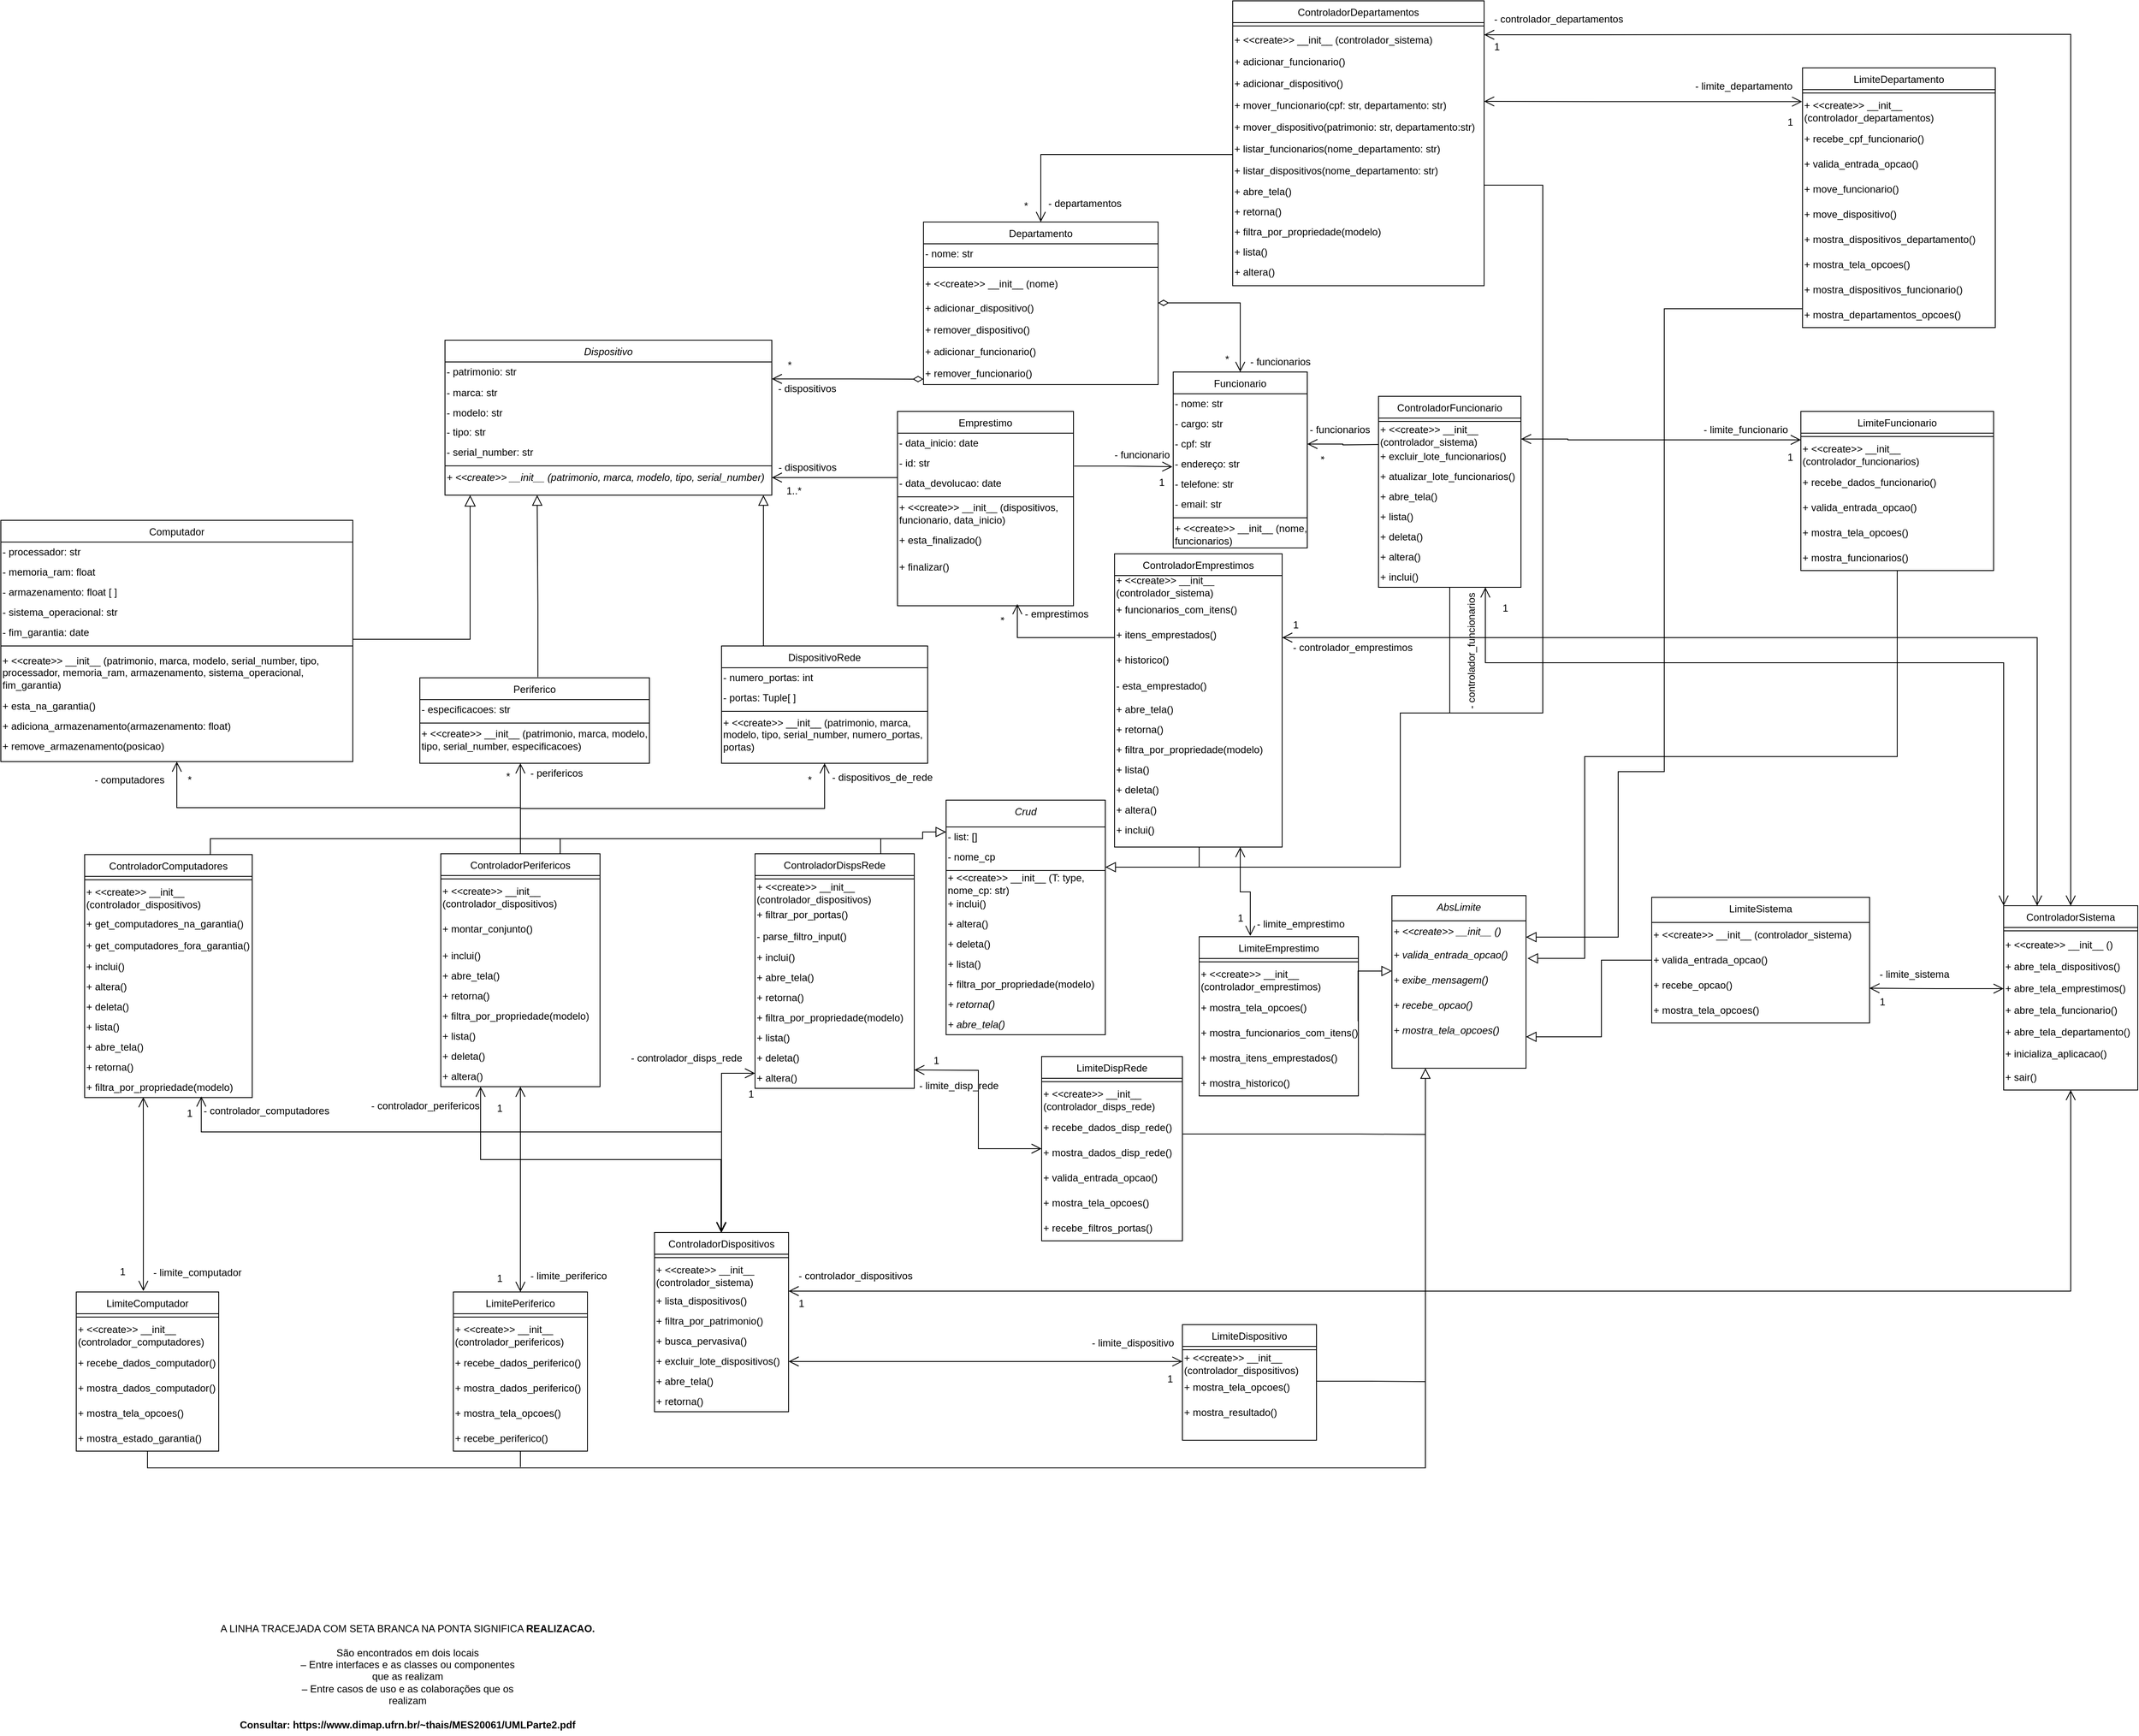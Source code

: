 <mxfile>
    <diagram id="C5RBs43oDa-KdzZeNtuy" name="Page-1">
        <mxGraphModel dx="769" dy="559" grid="1" gridSize="10" guides="1" tooltips="0" connect="1" arrows="1" fold="1" page="1" pageScale="1" pageWidth="827" pageHeight="1169" math="0" shadow="0">
            <root>
                <mxCell id="WIyWlLk6GJQsqaUBKTNV-0"/>
                <mxCell id="WIyWlLk6GJQsqaUBKTNV-1" parent="WIyWlLk6GJQsqaUBKTNV-0"/>
                <mxCell id="WsfcxLLstA1aowzWTePN-270" style="edgeStyle=orthogonalEdgeStyle;orthogonalLoop=1;jettySize=auto;html=1;exitX=1;exitY=0.25;exitDx=0;exitDy=0;endArrow=diamondThin;endFill=0;entryX=0;entryY=0.75;entryDx=0;entryDy=0;startArrow=open;startFill=0;endSize=10;startSize=10;movable=1;resizable=1;rotatable=1;deletable=1;editable=1;locked=0;connectable=1;shadow=0;strokeColor=default;rounded=0;jumpStyle=none;jumpSize=6;strokeWidth=1;fontSize=12;" parent="WIyWlLk6GJQsqaUBKTNV-1" source="WsfcxLLstA1aowzWTePN-387" target="WsfcxLLstA1aowzWTePN-284" edge="1">
                    <mxGeometry relative="1" as="geometry">
                        <mxPoint x="1570" y="975" as="targetPoint"/>
                    </mxGeometry>
                </mxCell>
                <mxCell id="WsfcxLLstA1aowzWTePN-271" value="Periferico" style="swimlane;fontStyle=0;align=center;verticalAlign=top;childLayout=stackLayout;horizontal=1;startSize=26;horizontalStack=0;resizeParent=1;resizeLast=0;collapsible=1;marginBottom=0;rounded=0;shadow=0;strokeWidth=1;fontSize=12;" parent="WIyWlLk6GJQsqaUBKTNV-1" vertex="1">
                    <mxGeometry x="900" y="1278" width="274" height="102" as="geometry">
                        <mxRectangle x="508.5" y="690" width="170" height="26" as="alternateBounds"/>
                    </mxGeometry>
                </mxCell>
                <mxCell id="WsfcxLLstA1aowzWTePN-272" value="- especificacoes: str" style="text;html=1;strokeColor=none;fillColor=none;align=left;verticalAlign=middle;whiteSpace=wrap;rounded=0;fontSize=12;" parent="WsfcxLLstA1aowzWTePN-271" vertex="1">
                    <mxGeometry y="26" width="274" height="24" as="geometry"/>
                </mxCell>
                <mxCell id="WsfcxLLstA1aowzWTePN-273" value="" style="line;html=1;strokeWidth=1;align=left;verticalAlign=middle;spacingTop=-1;spacingLeft=3;spacingRight=3;rotatable=0;labelPosition=right;points=[];portConstraint=eastwest;fontSize=12;" parent="WsfcxLLstA1aowzWTePN-271" vertex="1">
                    <mxGeometry y="50" width="274" height="8" as="geometry"/>
                </mxCell>
                <mxCell id="WsfcxLLstA1aowzWTePN-274" value="&lt;span style=&quot;border-color: var(--border-color); font-size: 12px;&quot;&gt;+ &amp;lt;&amp;lt;create&amp;gt;&amp;gt; __init__ (patrimonio, marca, modelo, tipo, serial_number, especificacoes)&lt;/span&gt;" style="text;html=1;strokeColor=none;fillColor=none;align=left;verticalAlign=middle;whiteSpace=wrap;rounded=0;fontSize=12;" parent="WsfcxLLstA1aowzWTePN-271" vertex="1">
                    <mxGeometry y="58" width="274" height="32" as="geometry"/>
                </mxCell>
                <mxCell id="WsfcxLLstA1aowzWTePN-275" value="" style="endArrow=block;endSize=10;endFill=0;shadow=0;strokeWidth=1;rounded=0;edgeStyle=elbowEdgeStyle;elbow=vertical;fontSize=12;exitX=0.514;exitY=-0.009;exitDx=0;exitDy=0;exitPerimeter=0;" parent="WIyWlLk6GJQsqaUBKTNV-1" source="WsfcxLLstA1aowzWTePN-271" edge="1">
                    <mxGeometry width="160" relative="1" as="geometry">
                        <mxPoint x="1020" y="1193" as="sourcePoint"/>
                        <mxPoint x="1040" y="1060" as="targetPoint"/>
                        <Array as="points">
                            <mxPoint x="1037" y="1190"/>
                        </Array>
                    </mxGeometry>
                </mxCell>
                <mxCell id="WsfcxLLstA1aowzWTePN-276" style="edgeStyle=orthogonalEdgeStyle;rounded=0;orthogonalLoop=1;jettySize=auto;html=1;exitX=1;exitY=0.25;exitDx=0;exitDy=0;entryX=0.5;entryY=0;entryDx=0;entryDy=0;endArrow=open;endFill=0;startArrow=diamondThin;startFill=0;endSize=10;startSize=10;fontSize=12;" parent="WIyWlLk6GJQsqaUBKTNV-1" source="WsfcxLLstA1aowzWTePN-281" target="WsfcxLLstA1aowzWTePN-285" edge="1">
                    <mxGeometry relative="1" as="geometry"/>
                </mxCell>
                <mxCell id="WsfcxLLstA1aowzWTePN-277" value="Departamento" style="swimlane;fontStyle=0;align=center;verticalAlign=top;childLayout=stackLayout;horizontal=1;startSize=26;horizontalStack=0;resizeParent=1;resizeLast=0;collapsible=1;marginBottom=0;rounded=0;shadow=0;strokeWidth=1;fontSize=12;" parent="WIyWlLk6GJQsqaUBKTNV-1" vertex="1">
                    <mxGeometry x="1501" y="734" width="280" height="194" as="geometry">
                        <mxRectangle x="340" y="380" width="170" height="26" as="alternateBounds"/>
                    </mxGeometry>
                </mxCell>
                <mxCell id="WsfcxLLstA1aowzWTePN-278" value="- nome: str" style="text;html=1;strokeColor=none;fillColor=none;align=left;verticalAlign=middle;whiteSpace=wrap;rounded=0;fontSize=12;" parent="WsfcxLLstA1aowzWTePN-277" vertex="1">
                    <mxGeometry y="26" width="280" height="24" as="geometry"/>
                </mxCell>
                <mxCell id="WsfcxLLstA1aowzWTePN-279" value="" style="line;html=1;strokeWidth=1;align=left;verticalAlign=middle;spacingTop=-1;spacingLeft=3;spacingRight=3;rotatable=0;labelPosition=right;points=[];portConstraint=eastwest;fontSize=12;" parent="WsfcxLLstA1aowzWTePN-277" vertex="1">
                    <mxGeometry y="50" width="280" height="8" as="geometry"/>
                </mxCell>
                <mxCell id="WsfcxLLstA1aowzWTePN-280" value="&lt;span style=&quot;border-color: var(--border-color); font-size: 12px;&quot;&gt;+ &amp;lt;&amp;lt;create&amp;gt;&amp;gt; __init__ (nome)&lt;/span&gt;" style="text;html=1;strokeColor=none;fillColor=none;align=left;verticalAlign=middle;whiteSpace=wrap;rounded=0;fontSize=12;" parent="WsfcxLLstA1aowzWTePN-277" vertex="1">
                    <mxGeometry y="58" width="280" height="32" as="geometry"/>
                </mxCell>
                <mxCell id="WsfcxLLstA1aowzWTePN-281" value="&lt;span style=&quot;border-color: var(--border-color); font-size: 12px;&quot;&gt;+ adicionar_dispositivo()&lt;/span&gt;" style="text;html=1;strokeColor=none;fillColor=none;align=left;verticalAlign=middle;whiteSpace=wrap;rounded=0;fontStyle=0;fontSize=12;" parent="WsfcxLLstA1aowzWTePN-277" vertex="1">
                    <mxGeometry y="90" width="280" height="26" as="geometry"/>
                </mxCell>
                <mxCell id="WsfcxLLstA1aowzWTePN-282" value="&lt;span style=&quot;border-color: var(--border-color); font-size: 12px;&quot;&gt;+ remover_dispositivo()&lt;/span&gt;" style="text;html=1;strokeColor=none;fillColor=none;align=left;verticalAlign=middle;whiteSpace=wrap;rounded=0;fontStyle=0;fontSize=12;" parent="WsfcxLLstA1aowzWTePN-277" vertex="1">
                    <mxGeometry y="116" width="280" height="26" as="geometry"/>
                </mxCell>
                <mxCell id="WsfcxLLstA1aowzWTePN-283" value="&lt;span style=&quot;border-color: var(--border-color); font-size: 12px;&quot;&gt;+ adicionar_funcionario()&lt;/span&gt;" style="text;html=1;strokeColor=none;fillColor=none;align=left;verticalAlign=middle;whiteSpace=wrap;rounded=0;fontStyle=0;fontSize=12;" parent="WsfcxLLstA1aowzWTePN-277" vertex="1">
                    <mxGeometry y="142" width="280" height="26" as="geometry"/>
                </mxCell>
                <mxCell id="WsfcxLLstA1aowzWTePN-284" value="&lt;span style=&quot;border-color: var(--border-color); font-size: 12px;&quot;&gt;+ remover_funcionario()&lt;/span&gt;" style="text;html=1;strokeColor=none;fillColor=none;align=left;verticalAlign=middle;whiteSpace=wrap;rounded=0;fontStyle=0;fontSize=12;" parent="WsfcxLLstA1aowzWTePN-277" vertex="1">
                    <mxGeometry y="168" width="280" height="26" as="geometry"/>
                </mxCell>
                <mxCell id="WsfcxLLstA1aowzWTePN-285" value="Funcionario" style="swimlane;fontStyle=0;align=center;verticalAlign=top;childLayout=stackLayout;horizontal=1;startSize=26;horizontalStack=0;resizeParent=1;resizeLast=0;collapsible=1;marginBottom=0;rounded=0;shadow=0;strokeWidth=1;fontSize=12;" parent="WIyWlLk6GJQsqaUBKTNV-1" vertex="1">
                    <mxGeometry x="1799" y="913" width="160" height="210" as="geometry">
                        <mxRectangle x="340" y="380" width="170" height="26" as="alternateBounds"/>
                    </mxGeometry>
                </mxCell>
                <mxCell id="WsfcxLLstA1aowzWTePN-286" value="- nome: str" style="text;html=1;strokeColor=none;fillColor=none;align=left;verticalAlign=middle;whiteSpace=wrap;rounded=0;fontSize=12;" parent="WsfcxLLstA1aowzWTePN-285" vertex="1">
                    <mxGeometry y="26" width="160" height="24" as="geometry"/>
                </mxCell>
                <mxCell id="WsfcxLLstA1aowzWTePN-287" value="- cargo: str" style="text;html=1;strokeColor=none;fillColor=none;align=left;verticalAlign=middle;whiteSpace=wrap;rounded=0;fontSize=12;" parent="WsfcxLLstA1aowzWTePN-285" vertex="1">
                    <mxGeometry y="50" width="160" height="24" as="geometry"/>
                </mxCell>
                <mxCell id="WsfcxLLstA1aowzWTePN-288" value="- cpf: str" style="text;html=1;strokeColor=none;fillColor=none;align=left;verticalAlign=middle;whiteSpace=wrap;rounded=0;fontSize=12;" parent="WsfcxLLstA1aowzWTePN-285" vertex="1">
                    <mxGeometry y="74" width="160" height="24" as="geometry"/>
                </mxCell>
                <mxCell id="WsfcxLLstA1aowzWTePN-289" value="- endereço: str" style="text;html=1;strokeColor=none;fillColor=none;align=left;verticalAlign=middle;whiteSpace=wrap;rounded=0;fontSize=12;" parent="WsfcxLLstA1aowzWTePN-285" vertex="1">
                    <mxGeometry y="98" width="160" height="24" as="geometry"/>
                </mxCell>
                <mxCell id="WsfcxLLstA1aowzWTePN-290" value="- telefone: str" style="text;html=1;strokeColor=none;fillColor=none;align=left;verticalAlign=middle;whiteSpace=wrap;rounded=0;fontSize=12;" parent="WsfcxLLstA1aowzWTePN-285" vertex="1">
                    <mxGeometry y="122" width="160" height="24" as="geometry"/>
                </mxCell>
                <mxCell id="WsfcxLLstA1aowzWTePN-291" value="- email: str" style="text;html=1;strokeColor=none;fillColor=none;align=left;verticalAlign=middle;whiteSpace=wrap;rounded=0;fontSize=12;" parent="WsfcxLLstA1aowzWTePN-285" vertex="1">
                    <mxGeometry y="146" width="160" height="24" as="geometry"/>
                </mxCell>
                <mxCell id="WsfcxLLstA1aowzWTePN-292" value="" style="line;html=1;strokeWidth=1;align=left;verticalAlign=middle;spacingTop=-1;spacingLeft=3;spacingRight=3;rotatable=0;labelPosition=right;points=[];portConstraint=eastwest;fontSize=12;" parent="WsfcxLLstA1aowzWTePN-285" vertex="1">
                    <mxGeometry y="170" width="160" height="8" as="geometry"/>
                </mxCell>
                <mxCell id="WsfcxLLstA1aowzWTePN-293" value="&lt;span style=&quot;border-color: var(--border-color); font-size: 12px;&quot;&gt;+ &amp;lt;&amp;lt;create&amp;gt;&amp;gt; __init__ (nome, funcionarios)&lt;/span&gt;" style="text;html=1;strokeColor=none;fillColor=none;align=left;verticalAlign=middle;whiteSpace=wrap;rounded=0;fontSize=12;" parent="WsfcxLLstA1aowzWTePN-285" vertex="1">
                    <mxGeometry y="178" width="160" height="32" as="geometry"/>
                </mxCell>
                <mxCell id="WsfcxLLstA1aowzWTePN-294" style="edgeStyle=orthogonalEdgeStyle;rounded=0;orthogonalLoop=1;jettySize=auto;html=1;exitX=1.004;exitY=0.635;exitDx=0;exitDy=0;entryX=-0.006;entryY=0.629;entryDx=0;entryDy=0;endArrow=open;endFill=0;endSize=10;startSize=10;fontSize=12;entryPerimeter=0;exitPerimeter=0;" parent="WIyWlLk6GJQsqaUBKTNV-1" source="WsfcxLLstA1aowzWTePN-297" target="WsfcxLLstA1aowzWTePN-289" edge="1">
                    <mxGeometry relative="1" as="geometry">
                        <Array as="points">
                            <mxPoint x="1739" y="1025"/>
                        </Array>
                    </mxGeometry>
                </mxCell>
                <mxCell id="WsfcxLLstA1aowzWTePN-295" value="Emprestimo" style="swimlane;fontStyle=0;align=center;verticalAlign=top;childLayout=stackLayout;horizontal=1;startSize=26;horizontalStack=0;resizeParent=1;resizeLast=0;collapsible=1;marginBottom=0;rounded=0;shadow=0;strokeWidth=1;fontSize=12;" parent="WIyWlLk6GJQsqaUBKTNV-1" vertex="1">
                    <mxGeometry x="1470" y="960" width="210" height="232" as="geometry">
                        <mxRectangle x="340" y="380" width="170" height="26" as="alternateBounds"/>
                    </mxGeometry>
                </mxCell>
                <mxCell id="WsfcxLLstA1aowzWTePN-296" value="- data_inicio: date" style="text;html=1;strokeColor=none;fillColor=none;align=left;verticalAlign=middle;whiteSpace=wrap;rounded=0;spacing=2;fontSize=12;" parent="WsfcxLLstA1aowzWTePN-295" vertex="1">
                    <mxGeometry y="26" width="210" height="24" as="geometry"/>
                </mxCell>
                <mxCell id="WsfcxLLstA1aowzWTePN-297" value="- id: str" style="text;html=1;strokeColor=none;fillColor=none;align=left;verticalAlign=middle;whiteSpace=wrap;rounded=0;spacing=2;fontSize=12;" parent="WsfcxLLstA1aowzWTePN-295" vertex="1">
                    <mxGeometry y="50" width="210" height="24" as="geometry"/>
                </mxCell>
                <mxCell id="WsfcxLLstA1aowzWTePN-298" value="&lt;font color=&quot;#000000&quot;&gt;- data_devolucao: date&lt;/font&gt;" style="text;html=1;strokeColor=none;fillColor=none;align=left;verticalAlign=middle;whiteSpace=wrap;rounded=0;spacing=2;fontSize=12;fontColor=#FF3333;" parent="WsfcxLLstA1aowzWTePN-295" vertex="1">
                    <mxGeometry y="74" width="210" height="24" as="geometry"/>
                </mxCell>
                <mxCell id="WsfcxLLstA1aowzWTePN-299" value="" style="line;html=1;strokeWidth=1;align=left;verticalAlign=middle;spacingTop=-1;spacingLeft=3;spacingRight=3;rotatable=0;labelPosition=right;points=[];portConstraint=eastwest;fontSize=12;" parent="WsfcxLLstA1aowzWTePN-295" vertex="1">
                    <mxGeometry y="98" width="210" height="8" as="geometry"/>
                </mxCell>
                <mxCell id="WsfcxLLstA1aowzWTePN-300" value="&lt;span style=&quot;border-color: var(--border-color); font-size: 12px;&quot;&gt;+ &amp;lt;&amp;lt;create&amp;gt;&amp;gt; __init__ (dispositivos, funcionario, data_inicio)&lt;/span&gt;" style="text;html=1;strokeColor=none;fillColor=none;align=left;verticalAlign=middle;whiteSpace=wrap;rounded=0;fontStyle=0;fontSize=12;" parent="WsfcxLLstA1aowzWTePN-295" vertex="1">
                    <mxGeometry y="106" width="210" height="32" as="geometry"/>
                </mxCell>
                <mxCell id="WsfcxLLstA1aowzWTePN-303" value="&lt;span style=&quot;border-color: var(--border-color); font-size: 12px;&quot;&gt;+ esta_finalizado()&lt;br style=&quot;font-size: 12px;&quot;&gt;&lt;/span&gt;" style="text;html=1;strokeColor=none;fillColor=none;align=left;verticalAlign=middle;whiteSpace=wrap;rounded=0;fontStyle=0;fontSize=12;" parent="WsfcxLLstA1aowzWTePN-295" vertex="1">
                    <mxGeometry y="138" width="210" height="32" as="geometry"/>
                </mxCell>
                <mxCell id="8" value="&lt;span style=&quot;border-color: var(--border-color); font-size: 12px;&quot;&gt;+ finalizar()&lt;br style=&quot;font-size: 12px;&quot;&gt;&lt;/span&gt;" style="text;html=1;strokeColor=none;fillColor=none;align=left;verticalAlign=middle;whiteSpace=wrap;rounded=0;fontStyle=0;fontSize=12;" vertex="1" parent="WsfcxLLstA1aowzWTePN-295">
                    <mxGeometry y="170" width="210" height="32" as="geometry"/>
                </mxCell>
                <mxCell id="WsfcxLLstA1aowzWTePN-304" value="- funcionarios" style="text;html=1;strokeColor=none;fillColor=none;align=left;verticalAlign=middle;whiteSpace=wrap;rounded=0;fontSize=12;" parent="WIyWlLk6GJQsqaUBKTNV-1" vertex="1">
                    <mxGeometry x="1889" y="889" width="81" height="24" as="geometry"/>
                </mxCell>
                <mxCell id="WsfcxLLstA1aowzWTePN-305" value="- funcionario" style="text;html=1;strokeColor=none;fillColor=none;align=right;verticalAlign=middle;whiteSpace=wrap;rounded=0;spacing=2;fontSize=12;" parent="WIyWlLk6GJQsqaUBKTNV-1" vertex="1">
                    <mxGeometry x="1725.5" y="1000" width="71" height="24" as="geometry"/>
                </mxCell>
                <mxCell id="WsfcxLLstA1aowzWTePN-306" value="Computador" style="swimlane;fontStyle=0;align=center;verticalAlign=top;childLayout=stackLayout;horizontal=1;startSize=26;horizontalStack=0;resizeParent=1;resizeLast=0;collapsible=1;marginBottom=0;rounded=0;shadow=0;strokeWidth=1;fontSize=12;" parent="WIyWlLk6GJQsqaUBKTNV-1" vertex="1">
                    <mxGeometry x="400" y="1090" width="420" height="288" as="geometry">
                        <mxRectangle x="230" y="140" width="160" height="26" as="alternateBounds"/>
                    </mxGeometry>
                </mxCell>
                <mxCell id="WsfcxLLstA1aowzWTePN-307" value="- processador: str" style="text;html=1;strokeColor=none;fillColor=none;align=left;verticalAlign=middle;whiteSpace=wrap;rounded=0;fontSize=12;" parent="WsfcxLLstA1aowzWTePN-306" vertex="1">
                    <mxGeometry y="26" width="420" height="24" as="geometry"/>
                </mxCell>
                <mxCell id="WsfcxLLstA1aowzWTePN-308" value="- memoria_ram: float" style="text;html=1;strokeColor=none;fillColor=none;align=left;verticalAlign=middle;whiteSpace=wrap;rounded=0;fontSize=12;" parent="WsfcxLLstA1aowzWTePN-306" vertex="1">
                    <mxGeometry y="50" width="420" height="24" as="geometry"/>
                </mxCell>
                <mxCell id="WsfcxLLstA1aowzWTePN-309" value="- armazenamento: float [ ]" style="text;html=1;strokeColor=none;fillColor=none;align=left;verticalAlign=middle;whiteSpace=wrap;rounded=0;spacing=2;fontSize=12;" parent="WsfcxLLstA1aowzWTePN-306" vertex="1">
                    <mxGeometry y="74" width="420" height="24" as="geometry"/>
                </mxCell>
                <mxCell id="WsfcxLLstA1aowzWTePN-310" value="- sistema_operacional: str" style="text;html=1;strokeColor=none;fillColor=none;align=left;verticalAlign=middle;whiteSpace=wrap;rounded=0;spacing=2;fontSize=12;" parent="WsfcxLLstA1aowzWTePN-306" vertex="1">
                    <mxGeometry y="98" width="420" height="24" as="geometry"/>
                </mxCell>
                <mxCell id="WsfcxLLstA1aowzWTePN-311" value="- fim_garantia: date" style="text;html=1;strokeColor=none;fillColor=none;align=left;verticalAlign=middle;whiteSpace=wrap;rounded=0;spacing=2;fontSize=12;" parent="WsfcxLLstA1aowzWTePN-306" vertex="1">
                    <mxGeometry y="122" width="420" height="24" as="geometry"/>
                </mxCell>
                <mxCell id="WsfcxLLstA1aowzWTePN-312" value="" style="line;html=1;strokeWidth=1;align=left;verticalAlign=middle;spacingTop=-1;spacingLeft=3;spacingRight=3;rotatable=0;labelPosition=right;points=[];portConstraint=eastwest;fontSize=12;" parent="WsfcxLLstA1aowzWTePN-306" vertex="1">
                    <mxGeometry y="146" width="420" height="8" as="geometry"/>
                </mxCell>
                <mxCell id="WsfcxLLstA1aowzWTePN-313" value="+ &amp;lt;&amp;lt;create&amp;gt;&amp;gt; __init__ (patrimonio, marca, modelo, serial_number&lt;span style=&quot;font-size: 12px;&quot;&gt;, tipo, processador, memoria_ram, armazenamento, sistema_operacional, fim_garantia)&lt;/span&gt;" style="text;html=1;strokeColor=none;fillColor=none;align=left;verticalAlign=middle;whiteSpace=wrap;rounded=0;spacing=2;fontStyle=0;fontSize=12;" parent="WsfcxLLstA1aowzWTePN-306" vertex="1">
                    <mxGeometry y="154" width="420" height="56" as="geometry"/>
                </mxCell>
                <mxCell id="WsfcxLLstA1aowzWTePN-314" value="&lt;span style=&quot;border-color: var(--border-color); font-size: 12px;&quot;&gt;+ esta_na_garantia&lt;span style=&quot;font-size: 12px;&quot;&gt;()&lt;br style=&quot;font-size: 12px;&quot;&gt;&lt;/span&gt;&lt;/span&gt;" style="text;html=1;strokeColor=none;fillColor=none;align=left;verticalAlign=middle;whiteSpace=wrap;rounded=0;fontStyle=0;fontSize=12;" parent="WsfcxLLstA1aowzWTePN-306" vertex="1">
                    <mxGeometry y="210" width="420" height="24" as="geometry"/>
                </mxCell>
                <mxCell id="1" value="&lt;span style=&quot;border-color: var(--border-color); font-size: 12px;&quot;&gt;&lt;span style=&quot;color: rgba(0, 0, 0, 0); font-family: monospace; font-size: 0px;&quot;&gt;%3CmxGraphModel%3E%3Croot%3E%3CmxCell%20id%3D%220%22%2F%3E%3CmxCell%20id%3D%221%22%20parent%3D%220%22%2F%3E%3CmxCell%20id%3D%222%22%20value%3D%22%26lt%3Bspan%20style%3D%26quot%3Bborder-color%3A%20var(--border-color)%3B%20font-size%3A%2012px%3B%26quot%3B%26gt%3B%2B%20esta_na_garantia%26lt%3Bspan%20style%3D%26quot%3Bfont-size%3A%2012px%3B%26quot%3B%26gt%3B()%26lt%3Bbr%20style%3D%26quot%3Bfont-size%3A%2012px%3B%26quot%3B%26gt%3B%26lt%3B%2Fspan%26gt%3B%26lt%3B%2Fspan%26gt%3B%22%20style%3D%22text%3Bhtml%3D1%3BstrokeColor%3Dnone%3BfillColor%3Dnone%3Balign%3Dleft%3BverticalAlign%3Dmiddle%3BwhiteSpace%3Dwrap%3Brounded%3D0%3BfontStyle%3D0%3BfontSize%3D12%3B%22%20vertex%3D%221%22%20parent%3D%221%22%3E%3CmxGeometry%20x%3D%22400%22%20y%3D%221294%22%20width%3D%22420%22%20height%3D%2224%22%20as%3D%22geometry%22%2F%3E%3C%2FmxCell%3E%3C%2Froot%3E%3C%2FmxGraphModel%3E&lt;/span&gt;&lt;span style=&quot;font-size: 12px;&quot;&gt;+ adiciona_armazenamento(armazenamento: float)&lt;br style=&quot;font-size: 12px;&quot;&gt;&lt;/span&gt;&lt;/span&gt;" style="text;html=1;strokeColor=none;fillColor=none;align=left;verticalAlign=middle;whiteSpace=wrap;rounded=0;fontStyle=0;fontSize=12;" parent="WsfcxLLstA1aowzWTePN-306" vertex="1">
                    <mxGeometry y="234" width="420" height="24" as="geometry"/>
                </mxCell>
                <mxCell id="2" value="&lt;span style=&quot;border-color: var(--border-color); font-size: 12px;&quot;&gt;&lt;span style=&quot;font-size: 12px;&quot;&gt;+ remove_armazenamento(posicao)&lt;br style=&quot;font-size: 12px;&quot;&gt;&lt;/span&gt;&lt;/span&gt;" style="text;html=1;strokeColor=none;fillColor=none;align=left;verticalAlign=middle;whiteSpace=wrap;rounded=0;fontStyle=0;fontSize=12;" parent="WsfcxLLstA1aowzWTePN-306" vertex="1">
                    <mxGeometry y="258" width="420" height="24" as="geometry"/>
                </mxCell>
                <mxCell id="WsfcxLLstA1aowzWTePN-315" value="DispositivoRede" style="swimlane;fontStyle=0;align=center;verticalAlign=top;childLayout=stackLayout;horizontal=1;startSize=26;horizontalStack=0;resizeParent=1;resizeLast=0;collapsible=1;marginBottom=0;rounded=0;shadow=0;strokeWidth=1;fontSize=12;" parent="WIyWlLk6GJQsqaUBKTNV-1" vertex="1">
                    <mxGeometry x="1260" y="1240" width="246" height="140" as="geometry">
                        <mxRectangle x="230" y="140" width="160" height="26" as="alternateBounds"/>
                    </mxGeometry>
                </mxCell>
                <mxCell id="WsfcxLLstA1aowzWTePN-316" value="- numero_portas: int" style="text;html=1;strokeColor=none;fillColor=none;align=left;verticalAlign=middle;whiteSpace=wrap;rounded=0;fontSize=12;" parent="WsfcxLLstA1aowzWTePN-315" vertex="1">
                    <mxGeometry y="26" width="246" height="24" as="geometry"/>
                </mxCell>
                <mxCell id="WsfcxLLstA1aowzWTePN-317" value="- portas: Tuple[ ]" style="text;html=1;strokeColor=none;fillColor=none;align=left;verticalAlign=middle;whiteSpace=wrap;rounded=0;spacing=2;fontSize=12;" parent="WsfcxLLstA1aowzWTePN-315" vertex="1">
                    <mxGeometry y="50" width="246" height="24" as="geometry"/>
                </mxCell>
                <mxCell id="WsfcxLLstA1aowzWTePN-318" value="" style="line;html=1;strokeWidth=1;align=left;verticalAlign=middle;spacingTop=-1;spacingLeft=3;spacingRight=3;rotatable=0;labelPosition=right;points=[];portConstraint=eastwest;fontSize=12;" parent="WsfcxLLstA1aowzWTePN-315" vertex="1">
                    <mxGeometry y="74" width="246" height="8" as="geometry"/>
                </mxCell>
                <mxCell id="WsfcxLLstA1aowzWTePN-319" value="&lt;span style=&quot;border-color: var(--border-color); font-size: 12px;&quot;&gt;+ &amp;lt;&amp;lt;create&amp;gt;&amp;gt; __init__ (patrimonio, marca, modelo, tipo, serial_number, numero_portas, portas)&lt;/span&gt;" style="text;html=1;strokeColor=none;fillColor=none;align=left;verticalAlign=middle;whiteSpace=wrap;rounded=0;fontSize=12;" parent="WsfcxLLstA1aowzWTePN-315" vertex="1">
                    <mxGeometry y="82" width="246" height="48" as="geometry"/>
                </mxCell>
                <mxCell id="WsfcxLLstA1aowzWTePN-320" value="" style="endArrow=block;endSize=10;endFill=0;shadow=0;strokeWidth=1;rounded=0;edgeStyle=orthogonalEdgeStyle;elbow=vertical;fontSize=12;exitX=0.5;exitY=0;exitDx=0;exitDy=0;" parent="WIyWlLk6GJQsqaUBKTNV-1" source="WsfcxLLstA1aowzWTePN-315" edge="1">
                    <mxGeometry width="160" relative="1" as="geometry">
                        <mxPoint x="1310" y="1240" as="sourcePoint"/>
                        <mxPoint x="1310" y="1060" as="targetPoint"/>
                        <Array as="points">
                            <mxPoint x="1310" y="1240"/>
                        </Array>
                    </mxGeometry>
                </mxCell>
                <mxCell id="WsfcxLLstA1aowzWTePN-321" style="edgeStyle=orthogonalEdgeStyle;rounded=0;orthogonalLoop=1;jettySize=auto;html=1;exitX=1;exitY=0.5;exitDx=0;exitDy=0;endArrow=block;endFill=0;endSize=11;fontSize=12;" parent="WIyWlLk6GJQsqaUBKTNV-1" source="WsfcxLLstA1aowzWTePN-308" edge="1">
                    <mxGeometry relative="1" as="geometry">
                        <mxPoint x="960" y="1060" as="targetPoint"/>
                        <Array as="points">
                            <mxPoint x="960" y="1232"/>
                        </Array>
                    </mxGeometry>
                </mxCell>
                <mxCell id="WsfcxLLstA1aowzWTePN-322" style="edgeStyle=orthogonalEdgeStyle;rounded=0;orthogonalLoop=1;jettySize=auto;html=1;exitX=0.5;exitY=0;exitDx=0;exitDy=0;endArrow=open;endFill=0;endSize=10;startSize=10;fontSize=12;" parent="WIyWlLk6GJQsqaUBKTNV-1" source="WsfcxLLstA1aowzWTePN-324" edge="1">
                    <mxGeometry relative="1" as="geometry">
                        <mxPoint x="1020" y="1380" as="targetPoint"/>
                        <Array as="points">
                            <mxPoint x="1020" y="1400"/>
                        </Array>
                    </mxGeometry>
                </mxCell>
                <mxCell id="WsfcxLLstA1aowzWTePN-323" style="edgeStyle=orthogonalEdgeStyle;rounded=0;orthogonalLoop=1;jettySize=auto;html=1;exitX=0.25;exitY=1;exitDx=0;exitDy=0;entryX=0.496;entryY=-0.001;entryDx=0;entryDy=0;endArrow=open;endFill=0;endSize=10;startSize=10;startArrow=open;startFill=0;fontSize=12;entryPerimeter=0;" parent="WIyWlLk6GJQsqaUBKTNV-1" source="WsfcxLLstA1aowzWTePN-324" target="WsfcxLLstA1aowzWTePN-331" edge="1">
                    <mxGeometry relative="1" as="geometry"/>
                </mxCell>
                <mxCell id="WsfcxLLstA1aowzWTePN-324" value="ControladorPerifericos" style="swimlane;fontStyle=0;align=center;verticalAlign=top;childLayout=stackLayout;horizontal=1;startSize=26;horizontalStack=0;resizeParent=1;resizeLast=0;collapsible=1;marginBottom=0;rounded=0;shadow=0;strokeWidth=1;fontSize=12;" parent="WIyWlLk6GJQsqaUBKTNV-1" vertex="1">
                    <mxGeometry x="925" y="1488" width="190" height="278" as="geometry">
                        <mxRectangle x="230" y="140" width="160" height="26" as="alternateBounds"/>
                    </mxGeometry>
                </mxCell>
                <mxCell id="WsfcxLLstA1aowzWTePN-325" value="" style="line;html=1;strokeWidth=1;align=left;verticalAlign=middle;spacingTop=-1;spacingLeft=3;spacingRight=3;rotatable=0;labelPosition=right;points=[];portConstraint=eastwest;fontSize=12;" parent="WsfcxLLstA1aowzWTePN-324" vertex="1">
                    <mxGeometry y="26" width="190" height="8" as="geometry"/>
                </mxCell>
                <mxCell id="WsfcxLLstA1aowzWTePN-326" value="&lt;span style=&quot;border-color: var(--border-color); font-size: 12px;&quot;&gt;+ &amp;lt;&amp;lt;create&amp;gt;&amp;gt; __init__ (controlador_dispositivos)&lt;/span&gt;" style="text;html=1;strokeColor=none;fillColor=none;align=left;verticalAlign=middle;whiteSpace=wrap;rounded=0;fontStyle=0;fontSize=12;" parent="WsfcxLLstA1aowzWTePN-324" vertex="1">
                    <mxGeometry y="34" width="190" height="36" as="geometry"/>
                </mxCell>
                <mxCell id="WsfcxLLstA1aowzWTePN-327" value="&lt;span style=&quot;border-color: var(--border-color); font-size: 12px;&quot;&gt;+ montar_conjunto()&lt;/span&gt;" style="text;html=1;strokeColor=none;fillColor=none;align=left;verticalAlign=middle;whiteSpace=wrap;rounded=0;fontStyle=0;fontSize=12;" parent="WsfcxLLstA1aowzWTePN-324" vertex="1">
                    <mxGeometry y="70" width="190" height="40" as="geometry"/>
                </mxCell>
                <mxCell id="WsfcxLLstA1aowzWTePN-567" value="&lt;span style=&quot;border-color: var(--border-color); font-size: 12px;&quot;&gt;+ i&lt;span style=&quot;font-size: 12px;&quot;&gt;nclui()&lt;br style=&quot;font-size: 12px;&quot;&gt;&lt;/span&gt;&lt;/span&gt;" style="text;html=1;strokeColor=none;fillColor=none;align=left;verticalAlign=middle;whiteSpace=wrap;rounded=0;fontStyle=0;fontSize=12;" parent="WsfcxLLstA1aowzWTePN-324" vertex="1">
                    <mxGeometry y="110" width="190" height="24" as="geometry"/>
                </mxCell>
                <mxCell id="WsfcxLLstA1aowzWTePN-573" value="&lt;span style=&quot;border-color: var(--border-color); font-size: 12px;&quot;&gt;+ &lt;span style=&quot;font-size: 12px;&quot;&gt;abre_tela()&lt;br style=&quot;font-size: 12px;&quot;&gt;&lt;/span&gt;&lt;/span&gt;" style="text;html=1;strokeColor=none;fillColor=none;align=left;verticalAlign=middle;whiteSpace=wrap;rounded=0;fontStyle=0;fontSize=12;" parent="WsfcxLLstA1aowzWTePN-324" vertex="1">
                    <mxGeometry y="134" width="190" height="24" as="geometry"/>
                </mxCell>
                <mxCell id="WsfcxLLstA1aowzWTePN-572" value="&lt;span style=&quot;border-color: var(--border-color); font-size: 12px;&quot;&gt;+ r&lt;span style=&quot;font-size: 12px;&quot;&gt;etorna()&lt;br style=&quot;font-size: 12px;&quot;&gt;&lt;/span&gt;&lt;/span&gt;" style="text;html=1;strokeColor=none;fillColor=none;align=left;verticalAlign=middle;whiteSpace=wrap;rounded=0;fontStyle=0;fontSize=12;" parent="WsfcxLLstA1aowzWTePN-324" vertex="1">
                    <mxGeometry y="158" width="190" height="24" as="geometry"/>
                </mxCell>
                <mxCell id="WsfcxLLstA1aowzWTePN-571" value="&lt;span style=&quot;border-color: var(--border-color); font-size: 12px;&quot;&gt;+ &lt;span style=&quot;font-size: 12px;&quot;&gt;filtra_por_propriedade(modelo)&lt;br style=&quot;font-size: 12px;&quot;&gt;&lt;/span&gt;&lt;/span&gt;" style="text;html=1;strokeColor=none;fillColor=none;align=left;verticalAlign=middle;whiteSpace=wrap;rounded=0;fontStyle=0;fontSize=12;" parent="WsfcxLLstA1aowzWTePN-324" vertex="1">
                    <mxGeometry y="182" width="190" height="24" as="geometry"/>
                </mxCell>
                <mxCell id="WsfcxLLstA1aowzWTePN-570" value="&lt;span style=&quot;border-color: var(--border-color); font-size: 12px;&quot;&gt;+ &lt;span style=&quot;font-size: 12px;&quot;&gt;lista()&lt;br style=&quot;font-size: 12px;&quot;&gt;&lt;/span&gt;&lt;/span&gt;" style="text;html=1;strokeColor=none;fillColor=none;align=left;verticalAlign=middle;whiteSpace=wrap;rounded=0;fontStyle=0;fontSize=12;" parent="WsfcxLLstA1aowzWTePN-324" vertex="1">
                    <mxGeometry y="206" width="190" height="24" as="geometry"/>
                </mxCell>
                <mxCell id="WsfcxLLstA1aowzWTePN-569" value="&lt;span style=&quot;border-color: var(--border-color); font-size: 12px;&quot;&gt;+ deleta&lt;span style=&quot;font-size: 12px;&quot;&gt;()&lt;br style=&quot;font-size: 12px;&quot;&gt;&lt;/span&gt;&lt;/span&gt;" style="text;html=1;strokeColor=none;fillColor=none;align=left;verticalAlign=middle;whiteSpace=wrap;rounded=0;fontStyle=0;fontSize=12;" parent="WsfcxLLstA1aowzWTePN-324" vertex="1">
                    <mxGeometry y="230" width="190" height="24" as="geometry"/>
                </mxCell>
                <mxCell id="WsfcxLLstA1aowzWTePN-568" value="&lt;span style=&quot;border-color: var(--border-color); font-size: 12px;&quot;&gt;+ altera&lt;span style=&quot;font-size: 12px;&quot;&gt;()&lt;br style=&quot;font-size: 12px;&quot;&gt;&lt;/span&gt;&lt;/span&gt;" style="text;html=1;strokeColor=none;fillColor=none;align=left;verticalAlign=middle;whiteSpace=wrap;rounded=0;fontStyle=0;fontSize=12;" parent="WsfcxLLstA1aowzWTePN-324" vertex="1">
                    <mxGeometry y="254" width="190" height="24" as="geometry"/>
                </mxCell>
                <mxCell id="WsfcxLLstA1aowzWTePN-328" style="edgeStyle=orthogonalEdgeStyle;rounded=0;orthogonalLoop=1;jettySize=auto;html=1;exitX=0.5;exitY=0;exitDx=0;exitDy=0;endArrow=open;endFill=0;endSize=10;startSize=10;fontSize=12;entryX=0.5;entryY=1;entryDx=0;entryDy=0;" parent="WIyWlLk6GJQsqaUBKTNV-1" source="WsfcxLLstA1aowzWTePN-324" target="WsfcxLLstA1aowzWTePN-306" edge="1">
                    <mxGeometry relative="1" as="geometry">
                        <mxPoint x="600" y="1380" as="targetPoint"/>
                    </mxGeometry>
                </mxCell>
                <mxCell id="WsfcxLLstA1aowzWTePN-329" style="edgeStyle=orthogonalEdgeStyle;rounded=0;orthogonalLoop=1;jettySize=auto;html=1;entryX=0.5;entryY=1;entryDx=0;entryDy=0;endArrow=open;endFill=0;endSize=10;startSize=10;fontSize=12;exitX=0.5;exitY=0;exitDx=0;exitDy=0;" parent="WIyWlLk6GJQsqaUBKTNV-1" source="WsfcxLLstA1aowzWTePN-324" target="WsfcxLLstA1aowzWTePN-315" edge="1">
                    <mxGeometry relative="1" as="geometry">
                        <mxPoint x="1426" y="1348" as="targetPoint"/>
                        <mxPoint x="1383" y="1490" as="sourcePoint"/>
                    </mxGeometry>
                </mxCell>
                <mxCell id="WsfcxLLstA1aowzWTePN-330" style="edgeStyle=orthogonalEdgeStyle;rounded=0;orthogonalLoop=1;jettySize=auto;html=1;startArrow=open;startFill=0;endArrow=open;endFill=0;endSize=10;startSize=10;fontSize=12;entryX=0.5;entryY=1;entryDx=0;entryDy=0;exitX=1;exitY=0;exitDx=0;exitDy=0;" parent="WIyWlLk6GJQsqaUBKTNV-1" source="WsfcxLLstA1aowzWTePN-334" target="WsfcxLLstA1aowzWTePN-518" edge="1">
                    <mxGeometry relative="1" as="geometry">
                        <Array as="points">
                            <mxPoint x="2870" y="2010"/>
                        </Array>
                        <mxPoint x="1300" y="1830" as="sourcePoint"/>
                        <mxPoint x="2260" y="1840" as="targetPoint"/>
                    </mxGeometry>
                </mxCell>
                <mxCell id="WsfcxLLstA1aowzWTePN-331" value="ControladorDispositivos" style="swimlane;fontStyle=0;align=center;verticalAlign=top;childLayout=stackLayout;horizontal=1;startSize=26;horizontalStack=0;resizeParent=1;resizeLast=0;collapsible=1;marginBottom=0;rounded=0;shadow=0;strokeWidth=1;fontSize=12;fontColor=#000000;" parent="WIyWlLk6GJQsqaUBKTNV-1" vertex="1">
                    <mxGeometry x="1180" y="1940" width="160" height="214" as="geometry">
                        <mxRectangle x="230" y="140" width="160" height="26" as="alternateBounds"/>
                    </mxGeometry>
                </mxCell>
                <mxCell id="WsfcxLLstA1aowzWTePN-332" value="" style="line;html=1;strokeWidth=1;align=left;verticalAlign=middle;spacingTop=-1;spacingLeft=3;spacingRight=3;rotatable=0;labelPosition=right;points=[];portConstraint=eastwest;fontSize=12;" parent="WsfcxLLstA1aowzWTePN-331" vertex="1">
                    <mxGeometry y="26" width="160" height="8" as="geometry"/>
                </mxCell>
                <mxCell id="WsfcxLLstA1aowzWTePN-333" value="&lt;span style=&quot;border-color: var(--border-color); font-size: 12px;&quot;&gt;+ &amp;lt;&amp;lt;create&amp;gt;&amp;gt; __init__ (controlador_sistema)&lt;/span&gt;" style="text;html=1;strokeColor=none;fillColor=none;align=left;verticalAlign=middle;whiteSpace=wrap;rounded=0;fontStyle=0;fontSize=12;" parent="WsfcxLLstA1aowzWTePN-331" vertex="1">
                    <mxGeometry y="34" width="160" height="36" as="geometry"/>
                </mxCell>
                <mxCell id="WsfcxLLstA1aowzWTePN-334" value="&lt;span style=&quot;border-color: var(--border-color); font-size: 12px;&quot;&gt;+ &lt;span style=&quot;font-size: 12px;&quot;&gt;lista_dispositivos()&lt;br style=&quot;font-size: 12px;&quot;&gt;&lt;/span&gt;&lt;/span&gt;" style="text;html=1;strokeColor=none;fillColor=none;align=left;verticalAlign=middle;whiteSpace=wrap;rounded=0;fontStyle=0;fontSize=12;" parent="WsfcxLLstA1aowzWTePN-331" vertex="1">
                    <mxGeometry y="70" width="160" height="24" as="geometry"/>
                </mxCell>
                <mxCell id="WsfcxLLstA1aowzWTePN-335" value="&lt;span style=&quot;border-color: var(--border-color); font-size: 12px;&quot;&gt;+ &lt;span style=&quot;font-size: 12px;&quot;&gt;filtra_por_patrimonio()&lt;br style=&quot;font-size: 12px;&quot;&gt;&lt;/span&gt;&lt;/span&gt;" style="text;html=1;strokeColor=none;fillColor=none;align=left;verticalAlign=middle;whiteSpace=wrap;rounded=0;fontStyle=0;fontSize=12;" parent="WsfcxLLstA1aowzWTePN-331" vertex="1">
                    <mxGeometry y="94" width="160" height="24" as="geometry"/>
                </mxCell>
                <mxCell id="WsfcxLLstA1aowzWTePN-336" value="&lt;span style=&quot;border-color: var(--border-color); font-size: 12px;&quot;&gt;+ busca_pervasiva&lt;span style=&quot;font-size: 12px;&quot;&gt;()&lt;br style=&quot;font-size: 12px;&quot;&gt;&lt;/span&gt;&lt;/span&gt;" style="text;html=1;strokeColor=none;fillColor=none;align=left;verticalAlign=middle;whiteSpace=wrap;rounded=0;fontStyle=0;fontSize=12;" parent="WsfcxLLstA1aowzWTePN-331" vertex="1">
                    <mxGeometry y="118" width="160" height="24" as="geometry"/>
                </mxCell>
                <mxCell id="WsfcxLLstA1aowzWTePN-337" value="&lt;span style=&quot;border-color: var(--border-color); font-size: 12px;&quot;&gt;+&amp;nbsp;excluir_lote_dispositivos&lt;span style=&quot;font-size: 12px;&quot;&gt;()&lt;br style=&quot;font-size: 12px;&quot;&gt;&lt;/span&gt;&lt;/span&gt;" style="text;html=1;strokeColor=none;fillColor=none;align=left;verticalAlign=middle;whiteSpace=wrap;rounded=0;fontStyle=0;fontSize=12;" parent="WsfcxLLstA1aowzWTePN-331" vertex="1">
                    <mxGeometry y="142" width="160" height="24" as="geometry"/>
                </mxCell>
                <mxCell id="WsfcxLLstA1aowzWTePN-338" value="&lt;span style=&quot;border-color: var(--border-color); font-size: 12px;&quot;&gt;+ &lt;span style=&quot;font-size: 12px;&quot;&gt;abre_tela()&lt;br style=&quot;font-size: 12px;&quot;&gt;&lt;/span&gt;&lt;/span&gt;" style="text;html=1;strokeColor=none;fillColor=none;align=left;verticalAlign=middle;whiteSpace=wrap;rounded=0;fontStyle=0;fontSize=12;" parent="WsfcxLLstA1aowzWTePN-331" vertex="1">
                    <mxGeometry y="166" width="160" height="24" as="geometry"/>
                </mxCell>
                <mxCell id="WsfcxLLstA1aowzWTePN-339" value="&lt;span style=&quot;border-color: var(--border-color); font-size: 12px;&quot;&gt;+ r&lt;span style=&quot;font-size: 12px;&quot;&gt;etorna()&lt;br style=&quot;font-size: 12px;&quot;&gt;&lt;/span&gt;&lt;/span&gt;" style="text;html=1;strokeColor=none;fillColor=none;align=left;verticalAlign=middle;whiteSpace=wrap;rounded=0;fontStyle=0;fontSize=12;" parent="WsfcxLLstA1aowzWTePN-331" vertex="1">
                    <mxGeometry y="190" width="160" height="24" as="geometry"/>
                </mxCell>
                <mxCell id="WsfcxLLstA1aowzWTePN-340" style="edgeStyle=orthogonalEdgeStyle;rounded=0;orthogonalLoop=1;jettySize=auto;html=1;endArrow=open;endFill=0;endSize=10;startSize=10;startArrow=open;startFill=0;fontSize=12;exitX=0.696;exitY=0.944;exitDx=0;exitDy=0;exitPerimeter=0;" parent="WIyWlLk6GJQsqaUBKTNV-1" source="WsfcxLLstA1aowzWTePN-578" edge="1">
                    <mxGeometry relative="1" as="geometry">
                        <mxPoint x="640" y="1630" as="sourcePoint"/>
                        <Array as="points">
                            <mxPoint x="639" y="1820"/>
                            <mxPoint x="1260" y="1820"/>
                        </Array>
                        <mxPoint x="1260" y="1940" as="targetPoint"/>
                    </mxGeometry>
                </mxCell>
                <mxCell id="WsfcxLLstA1aowzWTePN-341" style="rounded=0;orthogonalLoop=1;jettySize=auto;html=1;exitX=0.75;exitY=0;exitDx=0;exitDy=0;endSize=10;endArrow=block;endFill=0;entryX=0;entryY=0.25;entryDx=0;entryDy=0;edgeStyle=orthogonalEdgeStyle;fontSize=12;" parent="WIyWlLk6GJQsqaUBKTNV-1" source="WsfcxLLstA1aowzWTePN-342" target="3" edge="1">
                    <mxGeometry relative="1" as="geometry">
                        <mxPoint x="1650" y="1454.5" as="targetPoint"/>
                        <Array as="points">
                            <mxPoint x="650" y="1470"/>
                            <mxPoint x="1500" y="1470"/>
                            <mxPoint x="1500" y="1462"/>
                        </Array>
                    </mxGeometry>
                </mxCell>
                <mxCell id="WsfcxLLstA1aowzWTePN-342" value="ControladorComputadores" style="swimlane;fontStyle=0;align=center;verticalAlign=top;childLayout=stackLayout;horizontal=1;startSize=26;horizontalStack=0;resizeParent=1;resizeLast=0;collapsible=1;marginBottom=0;rounded=0;shadow=0;strokeWidth=1;fontSize=12;" parent="WIyWlLk6GJQsqaUBKTNV-1" vertex="1">
                    <mxGeometry x="500" y="1489" width="200" height="290" as="geometry">
                        <mxRectangle x="375.5" y="900" width="160" height="26" as="alternateBounds"/>
                    </mxGeometry>
                </mxCell>
                <mxCell id="WsfcxLLstA1aowzWTePN-343" value="" style="line;html=1;strokeWidth=1;align=left;verticalAlign=middle;spacingTop=-1;spacingLeft=3;spacingRight=3;rotatable=0;labelPosition=right;points=[];portConstraint=eastwest;fontSize=12;" parent="WsfcxLLstA1aowzWTePN-342" vertex="1">
                    <mxGeometry y="26" width="200" height="8" as="geometry"/>
                </mxCell>
                <mxCell id="WsfcxLLstA1aowzWTePN-344" value="&lt;span style=&quot;border-color: var(--border-color); font-size: 12px;&quot;&gt;+ &amp;lt;&amp;lt;create&amp;gt;&amp;gt; __init__ (controlador_dispositivos)&lt;/span&gt;" style="text;html=1;strokeColor=none;fillColor=none;align=left;verticalAlign=middle;whiteSpace=wrap;rounded=0;fontStyle=0;fontSize=12;" parent="WsfcxLLstA1aowzWTePN-342" vertex="1">
                    <mxGeometry y="34" width="200" height="36" as="geometry"/>
                </mxCell>
                <mxCell id="WsfcxLLstA1aowzWTePN-345" value="+&amp;nbsp;get_computadores_na_garantia()" style="text;html=1;strokeColor=none;fillColor=none;align=left;verticalAlign=middle;whiteSpace=wrap;rounded=0;fontStyle=0;fontSize=12;" parent="WsfcxLLstA1aowzWTePN-342" vertex="1">
                    <mxGeometry y="70" width="200" height="26" as="geometry"/>
                </mxCell>
                <mxCell id="WsfcxLLstA1aowzWTePN-346" value="+&amp;nbsp;get_computadores_fora_garantia()" style="text;html=1;strokeColor=none;fillColor=none;align=left;verticalAlign=middle;whiteSpace=wrap;rounded=0;fontStyle=0;fontSize=12;" parent="WsfcxLLstA1aowzWTePN-342" vertex="1">
                    <mxGeometry y="96" width="200" height="26" as="geometry"/>
                </mxCell>
                <mxCell id="WsfcxLLstA1aowzWTePN-574" value="&lt;span style=&quot;border-color: var(--border-color); font-size: 12px;&quot;&gt;+ i&lt;span style=&quot;font-size: 12px;&quot;&gt;nclui()&lt;br style=&quot;font-size: 12px;&quot;&gt;&lt;/span&gt;&lt;/span&gt;" style="text;html=1;strokeColor=none;fillColor=none;align=left;verticalAlign=middle;whiteSpace=wrap;rounded=0;fontStyle=0;fontSize=12;" parent="WsfcxLLstA1aowzWTePN-342" vertex="1">
                    <mxGeometry y="122" width="200" height="24" as="geometry"/>
                </mxCell>
                <mxCell id="WsfcxLLstA1aowzWTePN-575" value="&lt;span style=&quot;border-color: var(--border-color); font-size: 12px;&quot;&gt;+ altera&lt;span style=&quot;font-size: 12px;&quot;&gt;()&lt;br style=&quot;font-size: 12px;&quot;&gt;&lt;/span&gt;&lt;/span&gt;" style="text;html=1;strokeColor=none;fillColor=none;align=left;verticalAlign=middle;whiteSpace=wrap;rounded=0;fontStyle=0;fontSize=12;" parent="WsfcxLLstA1aowzWTePN-342" vertex="1">
                    <mxGeometry y="146" width="200" height="24" as="geometry"/>
                </mxCell>
                <mxCell id="WsfcxLLstA1aowzWTePN-576" value="&lt;span style=&quot;border-color: var(--border-color); font-size: 12px;&quot;&gt;+ deleta&lt;span style=&quot;font-size: 12px;&quot;&gt;()&lt;br style=&quot;font-size: 12px;&quot;&gt;&lt;/span&gt;&lt;/span&gt;" style="text;html=1;strokeColor=none;fillColor=none;align=left;verticalAlign=middle;whiteSpace=wrap;rounded=0;fontStyle=0;fontSize=12;" parent="WsfcxLLstA1aowzWTePN-342" vertex="1">
                    <mxGeometry y="170" width="200" height="24" as="geometry"/>
                </mxCell>
                <mxCell id="WsfcxLLstA1aowzWTePN-577" value="&lt;span style=&quot;border-color: var(--border-color); font-size: 12px;&quot;&gt;+ &lt;span style=&quot;font-size: 12px;&quot;&gt;lista()&lt;br style=&quot;font-size: 12px;&quot;&gt;&lt;/span&gt;&lt;/span&gt;" style="text;html=1;strokeColor=none;fillColor=none;align=left;verticalAlign=middle;whiteSpace=wrap;rounded=0;fontStyle=0;fontSize=12;" parent="WsfcxLLstA1aowzWTePN-342" vertex="1">
                    <mxGeometry y="194" width="200" height="24" as="geometry"/>
                </mxCell>
                <mxCell id="WsfcxLLstA1aowzWTePN-580" value="&lt;span style=&quot;border-color: var(--border-color); font-size: 12px;&quot;&gt;+ &lt;span style=&quot;font-size: 12px;&quot;&gt;abre_tela()&lt;br style=&quot;font-size: 12px;&quot;&gt;&lt;/span&gt;&lt;/span&gt;" style="text;html=1;strokeColor=none;fillColor=none;align=left;verticalAlign=middle;whiteSpace=wrap;rounded=0;fontStyle=0;fontSize=12;" parent="WsfcxLLstA1aowzWTePN-342" vertex="1">
                    <mxGeometry y="218" width="200" height="24" as="geometry"/>
                </mxCell>
                <mxCell id="WsfcxLLstA1aowzWTePN-579" value="&lt;span style=&quot;border-color: var(--border-color); font-size: 12px;&quot;&gt;+ r&lt;span style=&quot;font-size: 12px;&quot;&gt;etorna()&lt;br style=&quot;font-size: 12px;&quot;&gt;&lt;/span&gt;&lt;/span&gt;" style="text;html=1;strokeColor=none;fillColor=none;align=left;verticalAlign=middle;whiteSpace=wrap;rounded=0;fontStyle=0;fontSize=12;" parent="WsfcxLLstA1aowzWTePN-342" vertex="1">
                    <mxGeometry y="242" width="200" height="24" as="geometry"/>
                </mxCell>
                <mxCell id="WsfcxLLstA1aowzWTePN-578" value="&lt;span style=&quot;border-color: var(--border-color); font-size: 12px;&quot;&gt;+ &lt;span style=&quot;font-size: 12px;&quot;&gt;filtra_por_propriedade(modelo)&lt;br style=&quot;font-size: 12px;&quot;&gt;&lt;/span&gt;&lt;/span&gt;" style="text;html=1;strokeColor=none;fillColor=none;align=left;verticalAlign=middle;whiteSpace=wrap;rounded=0;fontStyle=0;fontSize=12;" parent="WsfcxLLstA1aowzWTePN-342" vertex="1">
                    <mxGeometry y="266" width="200" height="24" as="geometry"/>
                </mxCell>
                <mxCell id="WsfcxLLstA1aowzWTePN-347" style="edgeStyle=orthogonalEdgeStyle;rounded=0;orthogonalLoop=1;jettySize=auto;html=1;endSize=10;endArrow=open;endFill=0;startSize=10;startArrow=open;startFill=0;fontSize=12;exitX=0;exitY=0.25;exitDx=0;exitDy=0;" parent="WIyWlLk6GJQsqaUBKTNV-1" source="WsfcxLLstA1aowzWTePN-556" edge="1">
                    <mxGeometry relative="1" as="geometry">
                        <mxPoint x="1350" y="1810" as="sourcePoint"/>
                        <mxPoint x="1260" y="1940" as="targetPoint"/>
                        <Array as="points">
                            <mxPoint x="1260" y="1750"/>
                        </Array>
                    </mxGeometry>
                </mxCell>
                <mxCell id="WsfcxLLstA1aowzWTePN-348" style="rounded=0;orthogonalLoop=1;jettySize=auto;html=1;exitX=0.75;exitY=0;exitDx=0;exitDy=0;endSize=10;endArrow=none;endFill=0;edgeStyle=orthogonalEdgeStyle;fontSize=12;" parent="WIyWlLk6GJQsqaUBKTNV-1" source="WsfcxLLstA1aowzWTePN-349" edge="1">
                    <mxGeometry relative="1" as="geometry">
                        <mxPoint x="1450" y="1470" as="targetPoint"/>
                    </mxGeometry>
                </mxCell>
                <mxCell id="WsfcxLLstA1aowzWTePN-349" value="ControladorDispsRede" style="swimlane;fontStyle=0;align=center;verticalAlign=top;childLayout=stackLayout;horizontal=1;startSize=26;horizontalStack=0;resizeParent=1;resizeLast=0;collapsible=1;marginBottom=0;rounded=0;shadow=0;strokeWidth=1;fontSize=12;" parent="WIyWlLk6GJQsqaUBKTNV-1" vertex="1">
                    <mxGeometry x="1300" y="1488" width="190" height="280" as="geometry">
                        <mxRectangle x="230" y="140" width="160" height="26" as="alternateBounds"/>
                    </mxGeometry>
                </mxCell>
                <mxCell id="WsfcxLLstA1aowzWTePN-350" value="" style="line;html=1;strokeWidth=1;align=left;verticalAlign=middle;spacingTop=-1;spacingLeft=3;spacingRight=3;rotatable=0;labelPosition=right;points=[];portConstraint=eastwest;fontSize=12;" parent="WsfcxLLstA1aowzWTePN-349" vertex="1">
                    <mxGeometry y="26" width="190" height="8" as="geometry"/>
                </mxCell>
                <mxCell id="WsfcxLLstA1aowzWTePN-351" value="&lt;span style=&quot;border-color: var(--border-color); font-size: 12px;&quot;&gt;+ &amp;lt;&amp;lt;create&amp;gt;&amp;gt; __init__ (controlador_dispositivos)&lt;/span&gt;" style="text;html=1;strokeColor=none;fillColor=none;align=left;verticalAlign=middle;whiteSpace=wrap;rounded=0;fontStyle=0;fontSize=12;" parent="WsfcxLLstA1aowzWTePN-349" vertex="1">
                    <mxGeometry y="34" width="190" height="26" as="geometry"/>
                </mxCell>
                <mxCell id="WsfcxLLstA1aowzWTePN-352" value="&lt;span style=&quot;border-color: var(--border-color); font-size: 12px;&quot;&gt;+ filtrar_por_portas()&lt;/span&gt;" style="text;html=1;strokeColor=none;fillColor=none;align=left;verticalAlign=middle;whiteSpace=wrap;rounded=0;fontStyle=0;fontSize=12;" parent="WsfcxLLstA1aowzWTePN-349" vertex="1">
                    <mxGeometry y="60" width="190" height="26" as="geometry"/>
                </mxCell>
                <mxCell id="WsfcxLLstA1aowzWTePN-353" value="&lt;span style=&quot;border-color: var(--border-color); font-size: 12px;&quot;&gt;- parse_filtro_input()&lt;/span&gt;" style="text;html=1;strokeColor=none;fillColor=none;align=left;verticalAlign=middle;whiteSpace=wrap;rounded=0;fontStyle=0;fontSize=12;" parent="WsfcxLLstA1aowzWTePN-349" vertex="1">
                    <mxGeometry y="86" width="190" height="26" as="geometry"/>
                </mxCell>
                <mxCell id="WsfcxLLstA1aowzWTePN-555" value="&lt;span style=&quot;border-color: var(--border-color); font-size: 12px;&quot;&gt;+ i&lt;span style=&quot;font-size: 12px;&quot;&gt;nclui()&lt;br style=&quot;font-size: 12px;&quot;&gt;&lt;/span&gt;&lt;/span&gt;" style="text;html=1;strokeColor=none;fillColor=none;align=left;verticalAlign=middle;whiteSpace=wrap;rounded=0;fontStyle=0;fontSize=12;" parent="WsfcxLLstA1aowzWTePN-349" vertex="1">
                    <mxGeometry y="112" width="190" height="24" as="geometry"/>
                </mxCell>
                <mxCell id="WsfcxLLstA1aowzWTePN-561" value="&lt;span style=&quot;border-color: var(--border-color); font-size: 12px;&quot;&gt;+ &lt;span style=&quot;font-size: 12px;&quot;&gt;abre_tela()&lt;br style=&quot;font-size: 12px;&quot;&gt;&lt;/span&gt;&lt;/span&gt;" style="text;html=1;strokeColor=none;fillColor=none;align=left;verticalAlign=middle;whiteSpace=wrap;rounded=0;fontStyle=0;fontSize=12;" parent="WsfcxLLstA1aowzWTePN-349" vertex="1">
                    <mxGeometry y="136" width="190" height="24" as="geometry"/>
                </mxCell>
                <mxCell id="WsfcxLLstA1aowzWTePN-560" value="&lt;span style=&quot;border-color: var(--border-color); font-size: 12px;&quot;&gt;+ r&lt;span style=&quot;font-size: 12px;&quot;&gt;etorna()&lt;br style=&quot;font-size: 12px;&quot;&gt;&lt;/span&gt;&lt;/span&gt;" style="text;html=1;strokeColor=none;fillColor=none;align=left;verticalAlign=middle;whiteSpace=wrap;rounded=0;fontStyle=0;fontSize=12;" parent="WsfcxLLstA1aowzWTePN-349" vertex="1">
                    <mxGeometry y="160" width="190" height="24" as="geometry"/>
                </mxCell>
                <mxCell id="WsfcxLLstA1aowzWTePN-559" value="&lt;span style=&quot;border-color: var(--border-color); font-size: 12px;&quot;&gt;+ &lt;span style=&quot;font-size: 12px;&quot;&gt;filtra_por_propriedade(modelo)&lt;br style=&quot;font-size: 12px;&quot;&gt;&lt;/span&gt;&lt;/span&gt;" style="text;html=1;strokeColor=none;fillColor=none;align=left;verticalAlign=middle;whiteSpace=wrap;rounded=0;fontStyle=0;fontSize=12;" parent="WsfcxLLstA1aowzWTePN-349" vertex="1">
                    <mxGeometry y="184" width="190" height="24" as="geometry"/>
                </mxCell>
                <mxCell id="WsfcxLLstA1aowzWTePN-558" value="&lt;span style=&quot;border-color: var(--border-color); font-size: 12px;&quot;&gt;+ &lt;span style=&quot;font-size: 12px;&quot;&gt;lista()&lt;br style=&quot;font-size: 12px;&quot;&gt;&lt;/span&gt;&lt;/span&gt;" style="text;html=1;strokeColor=none;fillColor=none;align=left;verticalAlign=middle;whiteSpace=wrap;rounded=0;fontStyle=0;fontSize=12;" parent="WsfcxLLstA1aowzWTePN-349" vertex="1">
                    <mxGeometry y="208" width="190" height="24" as="geometry"/>
                </mxCell>
                <mxCell id="WsfcxLLstA1aowzWTePN-557" value="&lt;span style=&quot;border-color: var(--border-color); font-size: 12px;&quot;&gt;+ deleta&lt;span style=&quot;font-size: 12px;&quot;&gt;()&lt;br style=&quot;font-size: 12px;&quot;&gt;&lt;/span&gt;&lt;/span&gt;" style="text;html=1;strokeColor=none;fillColor=none;align=left;verticalAlign=middle;whiteSpace=wrap;rounded=0;fontStyle=0;fontSize=12;" parent="WsfcxLLstA1aowzWTePN-349" vertex="1">
                    <mxGeometry y="232" width="190" height="24" as="geometry"/>
                </mxCell>
                <mxCell id="WsfcxLLstA1aowzWTePN-556" value="&lt;span style=&quot;border-color: var(--border-color); font-size: 12px;&quot;&gt;+ altera&lt;span style=&quot;font-size: 12px;&quot;&gt;()&lt;br style=&quot;font-size: 12px;&quot;&gt;&lt;/span&gt;&lt;/span&gt;" style="text;html=1;strokeColor=none;fillColor=none;align=left;verticalAlign=middle;whiteSpace=wrap;rounded=0;fontStyle=0;fontSize=12;" parent="WsfcxLLstA1aowzWTePN-349" vertex="1">
                    <mxGeometry y="256" width="190" height="24" as="geometry"/>
                </mxCell>
                <mxCell id="WsfcxLLstA1aowzWTePN-354" value="- computadores" style="text;html=1;strokeColor=none;fillColor=none;align=left;verticalAlign=middle;whiteSpace=wrap;rounded=0;spacing=2;fontSize=12;" parent="WIyWlLk6GJQsqaUBKTNV-1" vertex="1">
                    <mxGeometry x="510" y="1388" width="90" height="24" as="geometry"/>
                </mxCell>
                <mxCell id="WsfcxLLstA1aowzWTePN-355" value="- perifericos" style="text;html=1;strokeColor=none;fillColor=none;align=left;verticalAlign=middle;whiteSpace=wrap;rounded=0;spacing=2;fontSize=12;" parent="WIyWlLk6GJQsqaUBKTNV-1" vertex="1">
                    <mxGeometry x="1030" y="1380" width="80.5" height="24" as="geometry"/>
                </mxCell>
                <mxCell id="WsfcxLLstA1aowzWTePN-356" value="- dispositivos_de_rede" style="text;html=1;strokeColor=none;fillColor=none;align=left;verticalAlign=middle;whiteSpace=wrap;rounded=0;spacing=2;fontSize=12;" parent="WIyWlLk6GJQsqaUBKTNV-1" vertex="1">
                    <mxGeometry x="1390" y="1385" width="129" height="24" as="geometry"/>
                </mxCell>
                <mxCell id="WsfcxLLstA1aowzWTePN-357" value="*" style="text;html=1;align=center;verticalAlign=middle;resizable=0;points=[];autosize=1;strokeColor=none;fillColor=none;fontSize=12;" parent="WIyWlLk6GJQsqaUBKTNV-1" vertex="1">
                    <mxGeometry x="610" y="1385" width="30" height="30" as="geometry"/>
                </mxCell>
                <mxCell id="WsfcxLLstA1aowzWTePN-358" value="*" style="text;html=1;align=center;verticalAlign=middle;resizable=0;points=[];autosize=1;strokeColor=none;fillColor=none;fontSize=12;" parent="WIyWlLk6GJQsqaUBKTNV-1" vertex="1">
                    <mxGeometry x="990" y="1381" width="30" height="30" as="geometry"/>
                </mxCell>
                <mxCell id="WsfcxLLstA1aowzWTePN-359" value="*" style="text;html=1;align=center;verticalAlign=middle;resizable=0;points=[];autosize=1;strokeColor=none;fillColor=none;fontSize=12;" parent="WIyWlLk6GJQsqaUBKTNV-1" vertex="1">
                    <mxGeometry x="1350" y="1385" width="30" height="30" as="geometry"/>
                </mxCell>
                <mxCell id="WsfcxLLstA1aowzWTePN-360" value="*" style="text;html=1;align=center;verticalAlign=middle;resizable=0;points=[];autosize=1;strokeColor=none;fillColor=none;fontSize=12;" parent="WIyWlLk6GJQsqaUBKTNV-1" vertex="1">
                    <mxGeometry x="1848" y="883" width="30" height="30" as="geometry"/>
                </mxCell>
                <mxCell id="WsfcxLLstA1aowzWTePN-361" value="1" style="text;html=1;align=center;verticalAlign=middle;resizable=0;points=[];autosize=1;strokeColor=none;fillColor=none;fontSize=12;" parent="WIyWlLk6GJQsqaUBKTNV-1" vertex="1">
                    <mxGeometry x="1770" y="1030" width="30" height="30" as="geometry"/>
                </mxCell>
                <mxCell id="WsfcxLLstA1aowzWTePN-362" style="edgeStyle=orthogonalEdgeStyle;rounded=0;orthogonalLoop=1;jettySize=auto;html=1;entryX=1;entryY=0.5;entryDx=0;entryDy=0;endArrow=open;endFill=0;startArrow=open;startFill=0;endSize=10;startSize=10;fontSize=12;exitX=0;exitY=0.385;exitDx=0;exitDy=0;exitPerimeter=0;" parent="WIyWlLk6GJQsqaUBKTNV-1" source="WsfcxLLstA1aowzWTePN-365" target="WsfcxLLstA1aowzWTePN-337" edge="1">
                    <mxGeometry relative="1" as="geometry">
                        <mxPoint x="1790" y="2080" as="sourcePoint"/>
                        <Array as="points"/>
                    </mxGeometry>
                </mxCell>
                <mxCell id="WsfcxLLstA1aowzWTePN-363" value="LimiteDispositivo" style="swimlane;fontStyle=0;align=center;verticalAlign=top;childLayout=stackLayout;horizontal=1;startSize=26;horizontalStack=0;resizeParent=1;resizeLast=0;collapsible=1;marginBottom=0;rounded=0;shadow=0;strokeWidth=1;fontSize=12;" parent="WIyWlLk6GJQsqaUBKTNV-1" vertex="1">
                    <mxGeometry x="1810" y="2050" width="160" height="138" as="geometry">
                        <mxRectangle x="230" y="140" width="160" height="26" as="alternateBounds"/>
                    </mxGeometry>
                </mxCell>
                <mxCell id="WsfcxLLstA1aowzWTePN-364" value="" style="line;html=1;strokeWidth=1;align=left;verticalAlign=middle;spacingTop=-1;spacingLeft=3;spacingRight=3;rotatable=0;labelPosition=right;points=[];portConstraint=eastwest;fontSize=12;" parent="WsfcxLLstA1aowzWTePN-363" vertex="1">
                    <mxGeometry y="26" width="160" height="8" as="geometry"/>
                </mxCell>
                <mxCell id="WsfcxLLstA1aowzWTePN-365" value="&lt;span style=&quot;border-color: var(--border-color); font-size: 12px;&quot;&gt;+ &amp;lt;&amp;lt;create&amp;gt;&amp;gt; __init__ (controlador_dispositivos)&lt;/span&gt;" style="text;html=1;strokeColor=none;fillColor=none;align=left;verticalAlign=middle;whiteSpace=wrap;rounded=0;fontStyle=0;fontSize=12;" parent="WsfcxLLstA1aowzWTePN-363" vertex="1">
                    <mxGeometry y="34" width="160" height="26" as="geometry"/>
                </mxCell>
                <mxCell id="WsfcxLLstA1aowzWTePN-366" style="edgeStyle=orthogonalEdgeStyle;rounded=0;orthogonalLoop=1;jettySize=auto;html=1;exitX=1;exitY=0.25;exitDx=0;exitDy=0;endArrow=none;endFill=0;fontSize=12;" parent="WsfcxLLstA1aowzWTePN-363" source="WsfcxLLstA1aowzWTePN-367" edge="1">
                    <mxGeometry relative="1" as="geometry">
                        <mxPoint x="290" y="70" as="targetPoint"/>
                        <Array as="points">
                            <mxPoint x="225" y="68"/>
                            <mxPoint x="290" y="68"/>
                        </Array>
                    </mxGeometry>
                </mxCell>
                <mxCell id="WsfcxLLstA1aowzWTePN-367" value="&lt;span style=&quot;border-color: var(--border-color); font-size: 12px;&quot;&gt;&lt;span style=&quot;font-size: 12px;&quot;&gt;+ mostra_tela_opcoes()&lt;/span&gt;&lt;/span&gt;" style="text;html=1;strokeColor=none;fillColor=none;align=left;verticalAlign=middle;whiteSpace=wrap;rounded=0;fontStyle=0;fontSize=12;" parent="WsfcxLLstA1aowzWTePN-363" vertex="1">
                    <mxGeometry y="60" width="160" height="30" as="geometry"/>
                </mxCell>
                <mxCell id="WsfcxLLstA1aowzWTePN-368" value="&lt;span style=&quot;border-color: var(--border-color); font-size: 12px;&quot;&gt;&lt;span style=&quot;font-size: 12px;&quot;&gt;+ mostra_resultado()&lt;/span&gt;&lt;/span&gt;" style="text;html=1;strokeColor=none;fillColor=none;align=left;verticalAlign=middle;whiteSpace=wrap;rounded=0;fontStyle=0;fontSize=12;" parent="WsfcxLLstA1aowzWTePN-363" vertex="1">
                    <mxGeometry y="90" width="160" height="30" as="geometry"/>
                </mxCell>
                <mxCell id="WsfcxLLstA1aowzWTePN-369" style="edgeStyle=orthogonalEdgeStyle;rounded=0;orthogonalLoop=1;jettySize=auto;html=1;exitX=0.471;exitY=-0.006;exitDx=0;exitDy=0;endSize=10;endArrow=open;endFill=0;startArrow=open;startFill=0;startSize=10;exitPerimeter=0;fontSize=12;entryX=0.35;entryY=0.979;entryDx=0;entryDy=0;entryPerimeter=0;" parent="WIyWlLk6GJQsqaUBKTNV-1" source="WsfcxLLstA1aowzWTePN-371" target="WsfcxLLstA1aowzWTePN-578" edge="1">
                    <mxGeometry relative="1" as="geometry">
                        <mxPoint x="570" y="1627" as="targetPoint"/>
                    </mxGeometry>
                </mxCell>
                <mxCell id="WsfcxLLstA1aowzWTePN-370" style="edgeStyle=orthogonalEdgeStyle;rounded=0;orthogonalLoop=1;jettySize=auto;html=1;exitX=0.5;exitY=1;exitDx=0;exitDy=0;endSize=10;endArrow=block;endFill=0;fontSize=12;entryX=0.25;entryY=1;entryDx=0;entryDy=0;" parent="WIyWlLk6GJQsqaUBKTNV-1" source="WsfcxLLstA1aowzWTePN-377" target="WsfcxLLstA1aowzWTePN-412" edge="1">
                    <mxGeometry relative="1" as="geometry">
                        <mxPoint x="2080" y="1630" as="targetPoint"/>
                    </mxGeometry>
                </mxCell>
                <mxCell id="WsfcxLLstA1aowzWTePN-371" value="LimiteComputador" style="swimlane;fontStyle=0;align=center;verticalAlign=top;childLayout=stackLayout;horizontal=1;startSize=26;horizontalStack=0;resizeParent=1;resizeLast=0;collapsible=1;marginBottom=0;rounded=0;shadow=0;strokeWidth=1;fontSize=12;" parent="WIyWlLk6GJQsqaUBKTNV-1" vertex="1">
                    <mxGeometry x="490" y="2011" width="170" height="190" as="geometry">
                        <mxRectangle x="230" y="140" width="160" height="26" as="alternateBounds"/>
                    </mxGeometry>
                </mxCell>
                <mxCell id="WsfcxLLstA1aowzWTePN-372" value="" style="line;html=1;strokeWidth=1;align=left;verticalAlign=middle;spacingTop=-1;spacingLeft=3;spacingRight=3;rotatable=0;labelPosition=right;points=[];portConstraint=eastwest;fontSize=12;" parent="WsfcxLLstA1aowzWTePN-371" vertex="1">
                    <mxGeometry y="26" width="170" height="8" as="geometry"/>
                </mxCell>
                <mxCell id="WsfcxLLstA1aowzWTePN-373" value="&lt;span style=&quot;border-color: var(--border-color); font-size: 12px;&quot;&gt;+ &amp;lt;&amp;lt;create&amp;gt;&amp;gt; __init__ (controlador_computadores)&lt;/span&gt;" style="text;html=1;strokeColor=none;fillColor=none;align=left;verticalAlign=middle;whiteSpace=wrap;rounded=0;fontStyle=0;fontSize=12;" parent="WsfcxLLstA1aowzWTePN-371" vertex="1">
                    <mxGeometry y="34" width="170" height="36" as="geometry"/>
                </mxCell>
                <mxCell id="WsfcxLLstA1aowzWTePN-374" value="&lt;span style=&quot;border-color: var(--border-color); font-size: 12px;&quot;&gt;+ recebe_dados_computador&lt;span style=&quot;font-size: 12px;&quot;&gt;()&lt;/span&gt;&lt;/span&gt;" style="text;html=1;strokeColor=none;fillColor=none;align=left;verticalAlign=middle;whiteSpace=wrap;rounded=0;fontStyle=0;fontSize=12;" parent="WsfcxLLstA1aowzWTePN-371" vertex="1">
                    <mxGeometry y="70" width="170" height="30" as="geometry"/>
                </mxCell>
                <mxCell id="WsfcxLLstA1aowzWTePN-375" value="&lt;span style=&quot;border-color: var(--border-color); font-size: 12px;&quot;&gt;+ mostra_dados_computador&lt;span style=&quot;font-size: 12px;&quot;&gt;()&lt;/span&gt;&lt;/span&gt;" style="text;html=1;strokeColor=none;fillColor=none;align=left;verticalAlign=middle;whiteSpace=wrap;rounded=0;fontStyle=0;fontSize=12;" parent="WsfcxLLstA1aowzWTePN-371" vertex="1">
                    <mxGeometry y="100" width="170" height="30" as="geometry"/>
                </mxCell>
                <mxCell id="WsfcxLLstA1aowzWTePN-376" value="&lt;span style=&quot;border-color: var(--border-color); font-size: 12px;&quot;&gt;&lt;span style=&quot;font-size: 12px;&quot;&gt;+ mostra_tela_opcoes()&lt;/span&gt;&lt;/span&gt;" style="text;html=1;strokeColor=none;fillColor=none;align=left;verticalAlign=middle;whiteSpace=wrap;rounded=0;fontStyle=0;fontSize=12;" parent="WsfcxLLstA1aowzWTePN-371" vertex="1">
                    <mxGeometry y="130" width="170" height="30" as="geometry"/>
                </mxCell>
                <mxCell id="WsfcxLLstA1aowzWTePN-377" value="&lt;span style=&quot;border-color: var(--border-color); font-size: 12px;&quot;&gt;&lt;span style=&quot;font-size: 12px;&quot;&gt;+ mostra_estado_garantia()&lt;/span&gt;&lt;/span&gt;" style="text;html=1;strokeColor=none;fillColor=none;align=left;verticalAlign=middle;whiteSpace=wrap;rounded=0;fontStyle=0;fontSize=12;" parent="WsfcxLLstA1aowzWTePN-371" vertex="1">
                    <mxGeometry y="160" width="170" height="30" as="geometry"/>
                </mxCell>
                <mxCell id="WsfcxLLstA1aowzWTePN-378" style="edgeStyle=orthogonalEdgeStyle;rounded=0;orthogonalLoop=1;jettySize=auto;html=1;endArrow=open;endFill=0;startArrow=open;startFill=0;endSize=10;startSize=10;fontSize=12;entryX=0.5;entryY=1;entryDx=0;entryDy=0;exitX=0.5;exitY=0;exitDx=0;exitDy=0;" parent="WIyWlLk6GJQsqaUBKTNV-1" source="WsfcxLLstA1aowzWTePN-428" target="WsfcxLLstA1aowzWTePN-568" edge="1">
                    <mxGeometry relative="1" as="geometry">
                        <mxPoint x="1020" y="1630" as="targetPoint"/>
                        <mxPoint x="1030" y="2010" as="sourcePoint"/>
                    </mxGeometry>
                </mxCell>
                <mxCell id="WsfcxLLstA1aowzWTePN-379" style="edgeStyle=orthogonalEdgeStyle;rounded=0;orthogonalLoop=1;jettySize=auto;html=1;endArrow=open;endFill=0;startArrow=open;startFill=0;endSize=10;startSize=10;fontSize=12;" parent="WIyWlLk6GJQsqaUBKTNV-1" source="WsfcxLLstA1aowzWTePN-418" edge="1">
                    <mxGeometry relative="1" as="geometry">
                        <mxPoint x="1490" y="1746" as="targetPoint"/>
                        <mxPoint x="1580" y="1888" as="sourcePoint"/>
                    </mxGeometry>
                </mxCell>
                <mxCell id="WsfcxLLstA1aowzWTePN-380" value="- limite_computador" style="text;html=1;strokeColor=none;fillColor=none;align=left;verticalAlign=middle;whiteSpace=wrap;rounded=0;spacing=2;fontSize=12;" parent="WIyWlLk6GJQsqaUBKTNV-1" vertex="1">
                    <mxGeometry x="580" y="1976" width="110" height="24" as="geometry"/>
                </mxCell>
                <mxCell id="WsfcxLLstA1aowzWTePN-381" value="- limite_periferico" style="text;html=1;strokeColor=none;fillColor=none;align=left;verticalAlign=middle;whiteSpace=wrap;rounded=0;spacing=2;fontSize=12;" parent="WIyWlLk6GJQsqaUBKTNV-1" vertex="1">
                    <mxGeometry x="1030" y="1980" width="99" height="24" as="geometry"/>
                </mxCell>
                <mxCell id="WsfcxLLstA1aowzWTePN-382" value="- limite_disp_rede" style="text;html=1;strokeColor=none;fillColor=none;align=left;verticalAlign=middle;whiteSpace=wrap;rounded=0;spacing=2;fontSize=12;spacingLeft=0;" parent="WIyWlLk6GJQsqaUBKTNV-1" vertex="1">
                    <mxGeometry x="1494" y="1750" width="110" height="30" as="geometry"/>
                </mxCell>
                <mxCell id="WsfcxLLstA1aowzWTePN-383" value="1" style="text;html=1;align=center;verticalAlign=middle;resizable=0;points=[];autosize=1;strokeColor=none;fillColor=none;fontSize=12;" parent="WIyWlLk6GJQsqaUBKTNV-1" vertex="1">
                    <mxGeometry x="530" y="1972" width="30" height="30" as="geometry"/>
                </mxCell>
                <mxCell id="WsfcxLLstA1aowzWTePN-384" value="1" style="text;html=1;align=center;verticalAlign=middle;resizable=0;points=[];autosize=1;strokeColor=none;fillColor=none;fontSize=12;" parent="WIyWlLk6GJQsqaUBKTNV-1" vertex="1">
                    <mxGeometry x="980" y="1980" width="30" height="30" as="geometry"/>
                </mxCell>
                <mxCell id="WsfcxLLstA1aowzWTePN-385" value="1" style="text;html=1;align=center;verticalAlign=middle;resizable=0;points=[];autosize=1;strokeColor=none;fillColor=none;fontSize=12;" parent="WIyWlLk6GJQsqaUBKTNV-1" vertex="1">
                    <mxGeometry x="1501" y="1720" width="30" height="30" as="geometry"/>
                </mxCell>
                <mxCell id="WsfcxLLstA1aowzWTePN-386" value="&lt;font color=&quot;#000000&quot; style=&quot;font-size: 12px;&quot;&gt;- dispositivos&lt;/font&gt;" style="text;html=1;strokeColor=none;fillColor=none;align=right;verticalAlign=middle;whiteSpace=wrap;rounded=0;spacing=2;fontColor=#FF5E36;fontSize=12;spacingTop=2;" parent="WIyWlLk6GJQsqaUBKTNV-1" vertex="1">
                    <mxGeometry x="1326" y="920" width="73" height="24" as="geometry"/>
                </mxCell>
                <mxCell id="WsfcxLLstA1aowzWTePN-387" value="Dispositivo" style="swimlane;fontStyle=2;align=center;verticalAlign=top;childLayout=stackLayout;horizontal=1;startSize=26;horizontalStack=0;resizeParent=1;resizeLast=0;collapsible=1;marginBottom=0;rounded=0;shadow=0;strokeWidth=1;fontSize=12;" parent="WIyWlLk6GJQsqaUBKTNV-1" vertex="1">
                    <mxGeometry x="930" y="875" width="390" height="185" as="geometry">
                        <mxRectangle x="450" y="345" width="160" height="26" as="alternateBounds"/>
                    </mxGeometry>
                </mxCell>
                <mxCell id="WsfcxLLstA1aowzWTePN-388" value="&lt;span style=&quot;font-size: 12px;&quot;&gt;- patrimonio: str&lt;/span&gt;" style="text;html=1;strokeColor=none;fillColor=none;align=left;verticalAlign=middle;whiteSpace=wrap;rounded=0;fontStyle=0;fontSize=12;" parent="WsfcxLLstA1aowzWTePN-387" vertex="1">
                    <mxGeometry y="26" width="390" height="24" as="geometry"/>
                </mxCell>
                <mxCell id="WsfcxLLstA1aowzWTePN-389" value="&lt;span style=&quot;font-size: 12px;&quot;&gt;- marca: str&lt;/span&gt;" style="text;html=1;strokeColor=none;fillColor=none;align=left;verticalAlign=middle;whiteSpace=wrap;rounded=0;spacing=2;fontStyle=0;fontSize=12;" parent="WsfcxLLstA1aowzWTePN-387" vertex="1">
                    <mxGeometry y="50" width="390" height="26" as="geometry"/>
                </mxCell>
                <mxCell id="WsfcxLLstA1aowzWTePN-390" value="&lt;span style=&quot;font-size: 12px;&quot;&gt;- modelo: str&lt;/span&gt;" style="text;html=1;strokeColor=none;fillColor=none;align=left;verticalAlign=middle;whiteSpace=wrap;rounded=0;spacing=2;fontStyle=0;fontSize=12;" parent="WsfcxLLstA1aowzWTePN-387" vertex="1">
                    <mxGeometry y="76" width="390" height="22" as="geometry"/>
                </mxCell>
                <mxCell id="WsfcxLLstA1aowzWTePN-391" value="- tipo: str" style="text;html=1;strokeColor=none;fillColor=none;align=left;verticalAlign=middle;whiteSpace=wrap;rounded=0;fontSize=12;" parent="WsfcxLLstA1aowzWTePN-387" vertex="1">
                    <mxGeometry y="98" width="390" height="24" as="geometry"/>
                </mxCell>
                <mxCell id="WsfcxLLstA1aowzWTePN-392" value="&lt;span style=&quot;font-size: 12px;&quot;&gt;- serial_number: str&lt;/span&gt;" style="text;html=1;strokeColor=none;fillColor=none;align=left;verticalAlign=middle;whiteSpace=wrap;rounded=0;fontStyle=0;fontSize=12;" parent="WsfcxLLstA1aowzWTePN-387" vertex="1">
                    <mxGeometry y="122" width="390" height="24" as="geometry"/>
                </mxCell>
                <mxCell id="WsfcxLLstA1aowzWTePN-393" value="" style="line;html=1;strokeWidth=1;align=left;verticalAlign=middle;spacingTop=-1;spacingLeft=3;spacingRight=3;rotatable=0;labelPosition=right;points=[];portConstraint=eastwest;fontSize=12;" parent="WsfcxLLstA1aowzWTePN-387" vertex="1">
                    <mxGeometry y="146" width="390" height="8" as="geometry"/>
                </mxCell>
                <mxCell id="WsfcxLLstA1aowzWTePN-394" value="&lt;span style=&quot;font-size: 12px;&quot;&gt;&lt;i style=&quot;font-size: 12px;&quot;&gt;+ &amp;lt;&amp;lt;create&amp;gt;&amp;gt; __init__ (patrimonio, marca, modelo, tipo, serial_number)&lt;/i&gt;&lt;/span&gt;" style="text;html=1;strokeColor=none;fillColor=none;align=left;verticalAlign=middle;whiteSpace=wrap;rounded=0;spacing=2;fontStyle=0;fontSize=12;" parent="WsfcxLLstA1aowzWTePN-387" vertex="1">
                    <mxGeometry y="154" width="390" height="20" as="geometry"/>
                </mxCell>
                <mxCell id="WsfcxLLstA1aowzWTePN-395" value="*" style="text;html=1;align=center;verticalAlign=middle;resizable=0;points=[];autosize=1;strokeColor=none;fillColor=none;fontSize=12;" parent="WIyWlLk6GJQsqaUBKTNV-1" vertex="1">
                    <mxGeometry x="1326" y="890" width="30" height="30" as="geometry"/>
                </mxCell>
                <mxCell id="WsfcxLLstA1aowzWTePN-396" value="1..*" style="text;html=1;align=center;verticalAlign=middle;resizable=0;points=[];autosize=1;strokeColor=none;fillColor=none;fontSize=12;" parent="WIyWlLk6GJQsqaUBKTNV-1" vertex="1">
                    <mxGeometry x="1326" y="1040" width="40" height="30" as="geometry"/>
                </mxCell>
                <mxCell id="WsfcxLLstA1aowzWTePN-397" value="Crud" style="swimlane;fontStyle=2;align=center;verticalAlign=top;childLayout=stackLayout;horizontal=1;startSize=32;horizontalStack=0;resizeParent=1;resizeLast=0;collapsible=1;marginBottom=0;rounded=0;shadow=0;strokeWidth=1;fontSize=12;" parent="WIyWlLk6GJQsqaUBKTNV-1" vertex="1">
                    <mxGeometry x="1528" y="1424" width="190" height="280" as="geometry">
                        <mxRectangle x="230" y="140" width="160" height="26" as="alternateBounds"/>
                    </mxGeometry>
                </mxCell>
                <mxCell id="3" value="&lt;span style=&quot;border-color: var(--border-color); font-size: 12px;&quot;&gt;&lt;span style=&quot;font-size: 12px;&quot;&gt;- list: []&lt;br style=&quot;font-size: 12px;&quot;&gt;&lt;/span&gt;&lt;/span&gt;" style="text;html=1;strokeColor=none;fillColor=none;align=left;verticalAlign=middle;whiteSpace=wrap;rounded=0;fontStyle=0;fontSize=12;" parent="WsfcxLLstA1aowzWTePN-397" vertex="1">
                    <mxGeometry y="32" width="190" height="24" as="geometry"/>
                </mxCell>
                <mxCell id="6" value="&lt;span style=&quot;border-color: var(--border-color); font-size: 12px;&quot;&gt;&lt;span style=&quot;font-size: 12px;&quot;&gt;- nome_cp&lt;br style=&quot;font-size: 12px;&quot;&gt;&lt;/span&gt;&lt;/span&gt;" style="text;html=1;strokeColor=none;fillColor=none;align=left;verticalAlign=middle;whiteSpace=wrap;rounded=0;fontStyle=0;fontSize=12;" parent="WsfcxLLstA1aowzWTePN-397" vertex="1">
                    <mxGeometry y="56" width="190" height="24" as="geometry"/>
                </mxCell>
                <mxCell id="4" value="" style="line;html=1;strokeWidth=1;align=left;verticalAlign=middle;spacingTop=-1;spacingLeft=3;spacingRight=3;rotatable=0;labelPosition=right;points=[];portConstraint=eastwest;fontSize=12;" parent="WsfcxLLstA1aowzWTePN-397" vertex="1">
                    <mxGeometry y="80" width="190" height="8" as="geometry"/>
                </mxCell>
                <mxCell id="7" value="&lt;span style=&quot;border-color: var(--border-color); font-size: 12px;&quot;&gt;+ &amp;lt;&amp;lt;create&amp;gt;&amp;gt; __init__ (T: type, nome_cp: str)&lt;span style=&quot;font-size: 12px;&quot;&gt;&lt;br style=&quot;font-size: 12px;&quot;&gt;&lt;/span&gt;&lt;/span&gt;" style="text;html=1;strokeColor=none;fillColor=none;align=left;verticalAlign=middle;whiteSpace=wrap;rounded=0;fontStyle=0;fontSize=12;" parent="WsfcxLLstA1aowzWTePN-397" vertex="1">
                    <mxGeometry y="88" width="190" height="24" as="geometry"/>
                </mxCell>
                <mxCell id="WsfcxLLstA1aowzWTePN-398" value="&lt;span style=&quot;border-color: var(--border-color); font-size: 12px;&quot;&gt;+ i&lt;span style=&quot;font-size: 12px;&quot;&gt;nclui()&lt;br style=&quot;font-size: 12px;&quot;&gt;&lt;/span&gt;&lt;/span&gt;" style="text;html=1;strokeColor=none;fillColor=none;align=left;verticalAlign=middle;whiteSpace=wrap;rounded=0;fontStyle=0;fontSize=12;" parent="WsfcxLLstA1aowzWTePN-397" vertex="1">
                    <mxGeometry y="112" width="190" height="24" as="geometry"/>
                </mxCell>
                <mxCell id="WsfcxLLstA1aowzWTePN-399" value="&lt;span style=&quot;border-color: var(--border-color); font-size: 12px;&quot;&gt;+ altera&lt;span style=&quot;font-size: 12px;&quot;&gt;()&lt;br style=&quot;font-size: 12px;&quot;&gt;&lt;/span&gt;&lt;/span&gt;" style="text;html=1;strokeColor=none;fillColor=none;align=left;verticalAlign=middle;whiteSpace=wrap;rounded=0;fontStyle=0;fontSize=12;" parent="WsfcxLLstA1aowzWTePN-397" vertex="1">
                    <mxGeometry y="136" width="190" height="24" as="geometry"/>
                </mxCell>
                <mxCell id="WsfcxLLstA1aowzWTePN-400" value="&lt;span style=&quot;border-color: var(--border-color); font-size: 12px;&quot;&gt;+ deleta&lt;span style=&quot;font-size: 12px;&quot;&gt;()&lt;br style=&quot;font-size: 12px;&quot;&gt;&lt;/span&gt;&lt;/span&gt;" style="text;html=1;strokeColor=none;fillColor=none;align=left;verticalAlign=middle;whiteSpace=wrap;rounded=0;fontStyle=0;fontSize=12;" parent="WsfcxLLstA1aowzWTePN-397" vertex="1">
                    <mxGeometry y="160" width="190" height="24" as="geometry"/>
                </mxCell>
                <mxCell id="WsfcxLLstA1aowzWTePN-401" value="&lt;span style=&quot;border-color: var(--border-color); font-size: 12px;&quot;&gt;+ &lt;span style=&quot;font-size: 12px;&quot;&gt;lista()&lt;br style=&quot;font-size: 12px;&quot;&gt;&lt;/span&gt;&lt;/span&gt;" style="text;html=1;strokeColor=none;fillColor=none;align=left;verticalAlign=middle;whiteSpace=wrap;rounded=0;fontStyle=0;fontSize=12;" parent="WsfcxLLstA1aowzWTePN-397" vertex="1">
                    <mxGeometry y="184" width="190" height="24" as="geometry"/>
                </mxCell>
                <mxCell id="WsfcxLLstA1aowzWTePN-402" value="&lt;span style=&quot;border-color: var(--border-color); font-size: 12px;&quot;&gt;+ &lt;span style=&quot;font-size: 12px;&quot;&gt;filtra_por_propriedade(modelo)&lt;br style=&quot;font-size: 12px;&quot;&gt;&lt;/span&gt;&lt;/span&gt;" style="text;html=1;strokeColor=none;fillColor=none;align=left;verticalAlign=middle;whiteSpace=wrap;rounded=0;fontStyle=0;fontSize=12;" parent="WsfcxLLstA1aowzWTePN-397" vertex="1">
                    <mxGeometry y="208" width="190" height="24" as="geometry"/>
                </mxCell>
                <mxCell id="WsfcxLLstA1aowzWTePN-403" value="&lt;span style=&quot;border-color: var(--border-color); font-size: 12px;&quot;&gt;&lt;i&gt;+ r&lt;/i&gt;&lt;span style=&quot;font-size: 12px;&quot;&gt;&lt;i&gt;etorna()&lt;/i&gt;&lt;br style=&quot;font-size: 12px;&quot;&gt;&lt;/span&gt;&lt;/span&gt;" style="text;html=1;strokeColor=none;fillColor=none;align=left;verticalAlign=middle;whiteSpace=wrap;rounded=0;fontStyle=0;fontSize=12;" parent="WsfcxLLstA1aowzWTePN-397" vertex="1">
                    <mxGeometry y="232" width="190" height="24" as="geometry"/>
                </mxCell>
                <mxCell id="WsfcxLLstA1aowzWTePN-404" value="&lt;span style=&quot;border-color: var(--border-color); font-size: 12px;&quot;&gt;&lt;i&gt;+ &lt;/i&gt;&lt;span style=&quot;font-size: 12px;&quot;&gt;&lt;i&gt;abre_tela()&lt;/i&gt;&lt;br style=&quot;font-size: 12px;&quot;&gt;&lt;/span&gt;&lt;/span&gt;" style="text;html=1;strokeColor=none;fillColor=none;align=left;verticalAlign=middle;whiteSpace=wrap;rounded=0;fontStyle=0;fontSize=12;" parent="WsfcxLLstA1aowzWTePN-397" vertex="1">
                    <mxGeometry y="256" width="190" height="24" as="geometry"/>
                </mxCell>
                <mxCell id="WsfcxLLstA1aowzWTePN-405" value="A LINHA TRACEJADA COM SETA BRANCA NA PONTA SIGNIFICA &lt;b style=&quot;font-size: 12px;&quot;&gt;REALIZACAO.&lt;br style=&quot;font-size: 12px;&quot;&gt;&lt;br style=&quot;font-size: 12px;&quot;&gt;&lt;/b&gt;São encontrados em dois locais&lt;br style=&quot;font-size: 12px;&quot;&gt;– Entre interfaces e as classes ou componentes&lt;br style=&quot;font-size: 12px;&quot;&gt;que as realizam&lt;br style=&quot;font-size: 12px;&quot;&gt;– Entre casos de uso e as colaborações que os&lt;br style=&quot;font-size: 12px;&quot;&gt;realizam&lt;br style=&quot;font-size: 12px;&quot;&gt;&lt;br style=&quot;font-size: 12px;&quot;&gt;&lt;b style=&quot;font-size: 12px;&quot;&gt;Consultar: https://www.dimap.ufrn.br/~thais/MES20061/UMLParte2.pdf&lt;/b&gt;" style="text;html=1;align=center;verticalAlign=middle;resizable=0;points=[];autosize=1;strokeColor=none;fillColor=none;fontSize=12;" parent="WIyWlLk6GJQsqaUBKTNV-1" vertex="1">
                    <mxGeometry x="650" y="2400" width="470" height="140" as="geometry"/>
                </mxCell>
                <mxCell id="WsfcxLLstA1aowzWTePN-406" value="&lt;font style=&quot;font-size: 12px;&quot;&gt;- controlador_computadores&lt;/font&gt;" style="text;html=1;strokeColor=none;fillColor=none;align=left;verticalAlign=middle;whiteSpace=wrap;rounded=0;spacing=2;fontSize=12;" parent="WIyWlLk6GJQsqaUBKTNV-1" vertex="1">
                    <mxGeometry x="640" y="1783" width="170" height="24" as="geometry"/>
                </mxCell>
                <mxCell id="WsfcxLLstA1aowzWTePN-407" value="&lt;font style=&quot;font-size: 12px;&quot;&gt;- controlador_perifericos&lt;br style=&quot;font-size: 12px;&quot;&gt;&lt;/font&gt;" style="text;html=1;strokeColor=none;fillColor=none;align=left;verticalAlign=middle;whiteSpace=wrap;rounded=0;spacing=2;fontSize=12;" parent="WIyWlLk6GJQsqaUBKTNV-1" vertex="1">
                    <mxGeometry x="840" y="1777" width="140" height="24" as="geometry"/>
                </mxCell>
                <mxCell id="WsfcxLLstA1aowzWTePN-408" value="&lt;font style=&quot;font-size: 12px;&quot;&gt;- controlador_disps_rede&lt;br style=&quot;font-size: 12px;&quot;&gt;&lt;/font&gt;" style="text;html=1;strokeColor=none;fillColor=none;align=left;verticalAlign=middle;whiteSpace=wrap;rounded=0;spacing=2;fontSize=12;" parent="WIyWlLk6GJQsqaUBKTNV-1" vertex="1">
                    <mxGeometry x="1150" y="1720" width="140" height="24" as="geometry"/>
                </mxCell>
                <mxCell id="WsfcxLLstA1aowzWTePN-409" value="1" style="text;html=1;align=center;verticalAlign=middle;resizable=0;points=[];autosize=1;strokeColor=none;fillColor=none;fontSize=12;" parent="WIyWlLk6GJQsqaUBKTNV-1" vertex="1">
                    <mxGeometry x="610" y="1783" width="30" height="30" as="geometry"/>
                </mxCell>
                <mxCell id="WsfcxLLstA1aowzWTePN-410" value="1" style="text;html=1;align=center;verticalAlign=middle;resizable=0;points=[];autosize=1;strokeColor=none;fillColor=none;fontSize=12;" parent="WIyWlLk6GJQsqaUBKTNV-1" vertex="1">
                    <mxGeometry x="980" y="1777" width="30" height="30" as="geometry"/>
                </mxCell>
                <mxCell id="WsfcxLLstA1aowzWTePN-412" value="AbsLimite" style="swimlane;fontStyle=2;align=center;verticalAlign=top;childLayout=stackLayout;horizontal=1;startSize=30;horizontalStack=0;resizeParent=1;resizeLast=0;collapsible=1;marginBottom=0;rounded=0;shadow=0;strokeWidth=1;fontSize=12;" parent="WIyWlLk6GJQsqaUBKTNV-1" vertex="1">
                    <mxGeometry x="2060" y="1538" width="160" height="206" as="geometry">
                        <mxRectangle x="230" y="140" width="160" height="26" as="alternateBounds"/>
                    </mxGeometry>
                </mxCell>
                <mxCell id="WsfcxLLstA1aowzWTePN-413" value="&lt;span style=&quot;border-color: var(--border-color); font-size: 12px;&quot;&gt;&lt;i style=&quot;font-size: 12px;&quot;&gt;+ &amp;lt;&amp;lt;create&amp;gt;&amp;gt; __init__ ()&lt;/i&gt;&lt;/span&gt;" style="text;html=1;strokeColor=none;fillColor=none;align=left;verticalAlign=middle;whiteSpace=wrap;rounded=0;fontStyle=0;fontSize=12;" parent="WsfcxLLstA1aowzWTePN-412" vertex="1">
                    <mxGeometry y="30" width="160" height="26" as="geometry"/>
                </mxCell>
                <mxCell id="WsfcxLLstA1aowzWTePN-414" value="&lt;span style=&quot;border-color: var(--border-color); font-size: 12px;&quot;&gt;+ &lt;span style=&quot;font-size: 12px;&quot;&gt;valida_entrada_opcao()&lt;/span&gt;&lt;/span&gt;" style="text;html=1;strokeColor=none;fillColor=none;align=left;verticalAlign=middle;whiteSpace=wrap;rounded=0;fontStyle=2;fontSize=12;" parent="WsfcxLLstA1aowzWTePN-412" vertex="1">
                    <mxGeometry y="56" width="160" height="30" as="geometry"/>
                </mxCell>
                <mxCell id="WsfcxLLstA1aowzWTePN-415" value="&lt;span style=&quot;border-color: var(--border-color); font-size: 12px;&quot;&gt;+ &lt;span style=&quot;font-size: 12px;&quot;&gt;exibe_mensagem()&lt;/span&gt;&lt;/span&gt;" style="text;html=1;strokeColor=none;fillColor=none;align=left;verticalAlign=middle;whiteSpace=wrap;rounded=0;fontStyle=2;fontSize=12;" parent="WsfcxLLstA1aowzWTePN-412" vertex="1">
                    <mxGeometry y="86" width="160" height="30" as="geometry"/>
                </mxCell>
                <mxCell id="WsfcxLLstA1aowzWTePN-416" value="&lt;span style=&quot;border-color: var(--border-color); font-size: 12px;&quot;&gt;+ recebe_opcao()&lt;/span&gt;" style="text;html=1;strokeColor=none;fillColor=none;align=left;verticalAlign=middle;whiteSpace=wrap;rounded=0;fontStyle=2;fontSize=12;" parent="WsfcxLLstA1aowzWTePN-412" vertex="1">
                    <mxGeometry y="116" width="160" height="30" as="geometry"/>
                </mxCell>
                <mxCell id="WsfcxLLstA1aowzWTePN-417" value="&lt;span style=&quot;border-color: var(--border-color); font-size: 12px;&quot;&gt;&lt;i style=&quot;font-size: 12px;&quot;&gt;+ mostra_tela_opcoes()&lt;/i&gt;&lt;/span&gt;" style="text;html=1;strokeColor=none;fillColor=none;align=left;verticalAlign=middle;whiteSpace=wrap;rounded=0;fontStyle=0;fontSize=12;" parent="WsfcxLLstA1aowzWTePN-412" vertex="1">
                    <mxGeometry y="146" width="160" height="30" as="geometry"/>
                </mxCell>
                <mxCell id="WsfcxLLstA1aowzWTePN-418" value="LimiteDispRede" style="swimlane;fontStyle=0;align=center;verticalAlign=top;childLayout=stackLayout;horizontal=1;startSize=26;horizontalStack=0;resizeParent=1;resizeLast=0;collapsible=1;marginBottom=0;rounded=0;shadow=0;strokeWidth=1;fontSize=12;" parent="WIyWlLk6GJQsqaUBKTNV-1" vertex="1">
                    <mxGeometry x="1642" y="1730" width="168" height="220" as="geometry">
                        <mxRectangle x="230" y="140" width="160" height="26" as="alternateBounds"/>
                    </mxGeometry>
                </mxCell>
                <mxCell id="WsfcxLLstA1aowzWTePN-419" value="" style="line;html=1;strokeWidth=1;align=left;verticalAlign=middle;spacingTop=-1;spacingLeft=3;spacingRight=3;rotatable=0;labelPosition=right;points=[];portConstraint=eastwest;fontSize=12;" parent="WsfcxLLstA1aowzWTePN-418" vertex="1">
                    <mxGeometry y="26" width="168" height="8" as="geometry"/>
                </mxCell>
                <mxCell id="WsfcxLLstA1aowzWTePN-420" value="&lt;span style=&quot;border-color: var(--border-color); font-size: 12px;&quot;&gt;+ &amp;lt;&amp;lt;create&amp;gt;&amp;gt; __init__ (controlador_disps_rede)&lt;/span&gt;" style="text;html=1;strokeColor=none;fillColor=none;align=left;verticalAlign=middle;whiteSpace=wrap;rounded=0;fontStyle=0;fontSize=12;" parent="WsfcxLLstA1aowzWTePN-418" vertex="1">
                    <mxGeometry y="34" width="168" height="36" as="geometry"/>
                </mxCell>
                <mxCell id="WsfcxLLstA1aowzWTePN-421" style="edgeStyle=orthogonalEdgeStyle;rounded=0;orthogonalLoop=1;jettySize=auto;html=1;exitX=1;exitY=0.75;exitDx=0;exitDy=0;endArrow=none;endFill=0;fontSize=12;" parent="WsfcxLLstA1aowzWTePN-418" source="WsfcxLLstA1aowzWTePN-422" edge="1">
                    <mxGeometry relative="1" as="geometry">
                        <mxPoint x="458" y="93" as="targetPoint"/>
                        <Array as="points">
                            <mxPoint x="379" y="93"/>
                            <mxPoint x="589" y="93"/>
                        </Array>
                    </mxGeometry>
                </mxCell>
                <mxCell id="WsfcxLLstA1aowzWTePN-422" value="&lt;span style=&quot;border-color: var(--border-color); font-size: 12px;&quot;&gt;+ recebe_dados_disp_rede&lt;span style=&quot;font-size: 12px;&quot;&gt;()&lt;/span&gt;&lt;/span&gt;" style="text;html=1;strokeColor=none;fillColor=none;align=left;verticalAlign=middle;whiteSpace=wrap;rounded=0;fontStyle=0;fontSize=12;" parent="WsfcxLLstA1aowzWTePN-418" vertex="1">
                    <mxGeometry y="70" width="168" height="30" as="geometry"/>
                </mxCell>
                <mxCell id="WsfcxLLstA1aowzWTePN-423" value="&lt;span style=&quot;border-color: var(--border-color); font-size: 12px;&quot;&gt;+ mostra_dados_disp_rede&lt;span style=&quot;font-size: 12px;&quot;&gt;()&lt;/span&gt;&lt;/span&gt;" style="text;html=1;strokeColor=none;fillColor=none;align=left;verticalAlign=middle;whiteSpace=wrap;rounded=0;fontStyle=0;fontSize=12;" parent="WsfcxLLstA1aowzWTePN-418" vertex="1">
                    <mxGeometry y="100" width="168" height="30" as="geometry"/>
                </mxCell>
                <mxCell id="WsfcxLLstA1aowzWTePN-424" value="&lt;span style=&quot;border-color: var(--border-color); font-size: 12px;&quot;&gt;+ &lt;span style=&quot;font-size: 12px;&quot;&gt;valida_entrada_opcao()&lt;/span&gt;&lt;/span&gt;" style="text;html=1;strokeColor=none;fillColor=none;align=left;verticalAlign=middle;whiteSpace=wrap;rounded=0;fontStyle=0;fontSize=12;" parent="WsfcxLLstA1aowzWTePN-418" vertex="1">
                    <mxGeometry y="130" width="168" height="30" as="geometry"/>
                </mxCell>
                <mxCell id="WsfcxLLstA1aowzWTePN-425" value="&lt;span style=&quot;border-color: var(--border-color); font-size: 12px;&quot;&gt;&lt;span style=&quot;font-size: 12px;&quot;&gt;+ mostra_tela_opcoes()&lt;/span&gt;&lt;/span&gt;" style="text;html=1;strokeColor=none;fillColor=none;align=left;verticalAlign=middle;whiteSpace=wrap;rounded=0;fontStyle=0;fontSize=12;" parent="WsfcxLLstA1aowzWTePN-418" vertex="1">
                    <mxGeometry y="160" width="168" height="30" as="geometry"/>
                </mxCell>
                <mxCell id="WsfcxLLstA1aowzWTePN-426" value="&lt;span style=&quot;border-color: var(--border-color); font-size: 12px;&quot;&gt;+ recebe_filtros_portas&lt;span style=&quot;font-size: 12px;&quot;&gt;()&lt;/span&gt;&lt;/span&gt;" style="text;html=1;strokeColor=none;fillColor=none;align=left;verticalAlign=middle;whiteSpace=wrap;rounded=0;fontStyle=0;fontSize=12;" parent="WsfcxLLstA1aowzWTePN-418" vertex="1">
                    <mxGeometry y="190" width="168" height="30" as="geometry"/>
                </mxCell>
                <mxCell id="WsfcxLLstA1aowzWTePN-427" style="edgeStyle=orthogonalEdgeStyle;rounded=0;orthogonalLoop=1;jettySize=auto;html=1;exitX=0.5;exitY=1;exitDx=0;exitDy=0;endArrow=none;endFill=0;fontSize=12;" parent="WIyWlLk6GJQsqaUBKTNV-1" source="WsfcxLLstA1aowzWTePN-434" edge="1">
                    <mxGeometry relative="1" as="geometry">
                        <mxPoint x="1020" y="2220" as="targetPoint"/>
                        <Array as="points">
                            <mxPoint x="1020" y="2210"/>
                            <mxPoint x="1020" y="2210"/>
                        </Array>
                    </mxGeometry>
                </mxCell>
                <mxCell id="WsfcxLLstA1aowzWTePN-428" value="LimitePeriferico" style="swimlane;fontStyle=0;align=center;verticalAlign=top;childLayout=stackLayout;horizontal=1;startSize=26;horizontalStack=0;resizeParent=1;resizeLast=0;collapsible=1;marginBottom=0;rounded=0;shadow=0;strokeWidth=1;fontSize=12;" parent="WIyWlLk6GJQsqaUBKTNV-1" vertex="1">
                    <mxGeometry x="940" y="2011" width="160" height="190" as="geometry">
                        <mxRectangle x="230" y="140" width="160" height="26" as="alternateBounds"/>
                    </mxGeometry>
                </mxCell>
                <mxCell id="WsfcxLLstA1aowzWTePN-429" value="" style="line;html=1;strokeWidth=1;align=left;verticalAlign=middle;spacingTop=-1;spacingLeft=3;spacingRight=3;rotatable=0;labelPosition=right;points=[];portConstraint=eastwest;fontSize=12;" parent="WsfcxLLstA1aowzWTePN-428" vertex="1">
                    <mxGeometry y="26" width="160" height="8" as="geometry"/>
                </mxCell>
                <mxCell id="WsfcxLLstA1aowzWTePN-430" value="&lt;span style=&quot;border-color: var(--border-color); font-size: 12px;&quot;&gt;+ &amp;lt;&amp;lt;create&amp;gt;&amp;gt; __init__ (controlador_perifericos)&lt;/span&gt;" style="text;html=1;strokeColor=none;fillColor=none;align=left;verticalAlign=middle;whiteSpace=wrap;rounded=0;fontStyle=0;fontSize=12;" parent="WsfcxLLstA1aowzWTePN-428" vertex="1">
                    <mxGeometry y="34" width="160" height="36" as="geometry"/>
                </mxCell>
                <mxCell id="WsfcxLLstA1aowzWTePN-431" value="&lt;span style=&quot;border-color: var(--border-color); font-size: 12px;&quot;&gt;+ recebe_dados_periferico&lt;span style=&quot;font-size: 12px;&quot;&gt;()&lt;/span&gt;&lt;/span&gt;" style="text;html=1;strokeColor=none;fillColor=none;align=left;verticalAlign=middle;whiteSpace=wrap;rounded=0;fontStyle=0;fontSize=12;" parent="WsfcxLLstA1aowzWTePN-428" vertex="1">
                    <mxGeometry y="70" width="160" height="30" as="geometry"/>
                </mxCell>
                <mxCell id="WsfcxLLstA1aowzWTePN-432" value="&lt;span style=&quot;border-color: var(--border-color); font-size: 12px;&quot;&gt;+ mostra_dados_periferico&lt;span style=&quot;font-size: 12px;&quot;&gt;()&lt;/span&gt;&lt;/span&gt;" style="text;html=1;strokeColor=none;fillColor=none;align=left;verticalAlign=middle;whiteSpace=wrap;rounded=0;fontStyle=0;fontSize=12;" parent="WsfcxLLstA1aowzWTePN-428" vertex="1">
                    <mxGeometry y="100" width="160" height="30" as="geometry"/>
                </mxCell>
                <mxCell id="WsfcxLLstA1aowzWTePN-433" value="&lt;span style=&quot;border-color: var(--border-color); font-size: 12px;&quot;&gt;&lt;span style=&quot;font-size: 12px;&quot;&gt;+ mostra_tela_opcoes()&lt;/span&gt;&lt;/span&gt;" style="text;html=1;strokeColor=none;fillColor=none;align=left;verticalAlign=middle;whiteSpace=wrap;rounded=0;fontStyle=0;fontSize=12;" parent="WsfcxLLstA1aowzWTePN-428" vertex="1">
                    <mxGeometry y="130" width="160" height="30" as="geometry"/>
                </mxCell>
                <mxCell id="WsfcxLLstA1aowzWTePN-434" value="&lt;span style=&quot;border-color: var(--border-color); font-size: 12px;&quot;&gt;&lt;span style=&quot;font-size: 12px;&quot;&gt;+ recebe_periferico()&lt;/span&gt;&lt;/span&gt;" style="text;html=1;strokeColor=none;fillColor=none;align=left;verticalAlign=middle;whiteSpace=wrap;rounded=0;fontStyle=0;fontSize=12;" parent="WsfcxLLstA1aowzWTePN-428" vertex="1">
                    <mxGeometry y="160" width="160" height="30" as="geometry"/>
                </mxCell>
                <mxCell id="WsfcxLLstA1aowzWTePN-435" value="- limite_dispositivo" style="text;html=1;strokeColor=none;fillColor=none;align=left;verticalAlign=middle;whiteSpace=wrap;rounded=0;spacing=2;fontSize=12;" parent="WIyWlLk6GJQsqaUBKTNV-1" vertex="1">
                    <mxGeometry x="1700" y="2060" width="110" height="24" as="geometry"/>
                </mxCell>
                <mxCell id="WsfcxLLstA1aowzWTePN-436" value="1" style="text;html=1;align=center;verticalAlign=middle;resizable=0;points=[];autosize=1;strokeColor=none;fillColor=none;fontSize=12;" parent="WIyWlLk6GJQsqaUBKTNV-1" vertex="1">
                    <mxGeometry x="1780" y="2100" width="30" height="30" as="geometry"/>
                </mxCell>
                <mxCell id="WsfcxLLstA1aowzWTePN-437" style="edgeStyle=orthogonalEdgeStyle;rounded=0;orthogonalLoop=1;jettySize=auto;html=1;exitX=0;exitY=0.75;exitDx=0;exitDy=0;endSize=10;startArrow=none;startFill=0;endArrow=open;endFill=0;fontSize=12;" parent="WIyWlLk6GJQsqaUBKTNV-1" source="WsfcxLLstA1aowzWTePN-445" target="WsfcxLLstA1aowzWTePN-277" edge="1">
                    <mxGeometry relative="1" as="geometry"/>
                </mxCell>
                <mxCell id="WsfcxLLstA1aowzWTePN-438" value="ControladorDepartamentos" style="swimlane;fontStyle=0;align=center;verticalAlign=top;childLayout=stackLayout;horizontal=1;startSize=26;horizontalStack=0;resizeParent=1;resizeLast=0;collapsible=1;marginBottom=0;rounded=0;shadow=0;strokeWidth=1;fontSize=12;" parent="WIyWlLk6GJQsqaUBKTNV-1" vertex="1">
                    <mxGeometry x="1870" y="470" width="300" height="340" as="geometry">
                        <mxRectangle x="230" y="140" width="160" height="26" as="alternateBounds"/>
                    </mxGeometry>
                </mxCell>
                <mxCell id="WsfcxLLstA1aowzWTePN-439" value="" style="line;html=1;strokeWidth=1;align=left;verticalAlign=middle;spacingTop=-1;spacingLeft=3;spacingRight=3;rotatable=0;labelPosition=right;points=[];portConstraint=eastwest;fontSize=12;" parent="WsfcxLLstA1aowzWTePN-438" vertex="1">
                    <mxGeometry y="26" width="300" height="8" as="geometry"/>
                </mxCell>
                <mxCell id="WsfcxLLstA1aowzWTePN-440" value="&lt;span style=&quot;border-color: var(--border-color); font-size: 12px;&quot;&gt;+ &amp;lt;&amp;lt;create&amp;gt;&amp;gt; __init__ (controlador_sistema)&lt;/span&gt;" style="text;html=1;strokeColor=none;fillColor=none;align=left;verticalAlign=middle;whiteSpace=wrap;rounded=0;fontStyle=0;fontSize=12;" parent="WsfcxLLstA1aowzWTePN-438" vertex="1">
                    <mxGeometry y="34" width="300" height="26" as="geometry"/>
                </mxCell>
                <mxCell id="WsfcxLLstA1aowzWTePN-441" value="&lt;span style=&quot;border-color: var(--border-color); font-size: 12px;&quot;&gt;+ adicionar_funcionario()&lt;/span&gt;" style="text;html=1;strokeColor=none;fillColor=none;align=left;verticalAlign=middle;whiteSpace=wrap;rounded=0;fontStyle=0;fontSize=12;" parent="WsfcxLLstA1aowzWTePN-438" vertex="1">
                    <mxGeometry y="60" width="300" height="26" as="geometry"/>
                </mxCell>
                <mxCell id="WsfcxLLstA1aowzWTePN-442" value="&lt;span style=&quot;border-color: var(--border-color); font-size: 12px;&quot;&gt;+ adicionar_dispositivo()&lt;/span&gt;" style="text;html=1;strokeColor=none;fillColor=none;align=left;verticalAlign=middle;whiteSpace=wrap;rounded=0;fontStyle=0;fontSize=12;" parent="WsfcxLLstA1aowzWTePN-438" vertex="1">
                    <mxGeometry y="86" width="300" height="26" as="geometry"/>
                </mxCell>
                <mxCell id="WsfcxLLstA1aowzWTePN-443" value="&lt;span style=&quot;border-color: var(--border-color); font-size: 12px;&quot;&gt;+ mover_funcionario(cpf: str, departamento: str)&lt;/span&gt;" style="text;html=1;strokeColor=none;fillColor=none;align=left;verticalAlign=middle;whiteSpace=wrap;rounded=0;fontStyle=0;fontSize=12;" parent="WsfcxLLstA1aowzWTePN-438" vertex="1">
                    <mxGeometry y="112" width="300" height="26" as="geometry"/>
                </mxCell>
                <mxCell id="WsfcxLLstA1aowzWTePN-444" value="&lt;span style=&quot;border-color: var(--border-color); font-size: 12px;&quot;&gt;+ mover_dispositivo(patrimonio: str, departamento:str)&lt;/span&gt;" style="text;html=1;strokeColor=none;fillColor=none;align=left;verticalAlign=middle;whiteSpace=wrap;rounded=0;fontStyle=0;fontSize=12;" parent="WsfcxLLstA1aowzWTePN-438" vertex="1">
                    <mxGeometry y="138" width="300" height="26" as="geometry"/>
                </mxCell>
                <mxCell id="WsfcxLLstA1aowzWTePN-445" value="&lt;span style=&quot;border-color: var(--border-color); font-size: 12px;&quot;&gt;+ listar_funcionarios(nome_departamento: str)&lt;/span&gt;" style="text;html=1;strokeColor=none;fillColor=none;align=left;verticalAlign=middle;whiteSpace=wrap;rounded=0;fontStyle=0;fontSize=12;" parent="WsfcxLLstA1aowzWTePN-438" vertex="1">
                    <mxGeometry y="164" width="300" height="26" as="geometry"/>
                </mxCell>
                <mxCell id="WsfcxLLstA1aowzWTePN-446" value="&lt;span style=&quot;border-color: var(--border-color); font-size: 12px;&quot;&gt;+ listar_dispositivos(nome_departamento: str)&lt;/span&gt;" style="text;html=1;strokeColor=none;fillColor=none;align=left;verticalAlign=middle;whiteSpace=wrap;rounded=0;fontStyle=0;fontSize=12;" parent="WsfcxLLstA1aowzWTePN-438" vertex="1">
                    <mxGeometry y="190" width="300" height="26" as="geometry"/>
                </mxCell>
                <mxCell id="WsfcxLLstA1aowzWTePN-617" value="&lt;span style=&quot;border-color: var(--border-color); font-size: 12px;&quot;&gt;+ &lt;span style=&quot;font-size: 12px;&quot;&gt;abre_tela()&lt;br style=&quot;font-size: 12px;&quot;&gt;&lt;/span&gt;&lt;/span&gt;" style="text;html=1;strokeColor=none;fillColor=none;align=left;verticalAlign=middle;whiteSpace=wrap;rounded=0;fontStyle=0;fontSize=12;" parent="WsfcxLLstA1aowzWTePN-438" vertex="1">
                    <mxGeometry y="216" width="300" height="24" as="geometry"/>
                </mxCell>
                <mxCell id="WsfcxLLstA1aowzWTePN-616" value="&lt;span style=&quot;border-color: var(--border-color); font-size: 12px;&quot;&gt;+ r&lt;span style=&quot;font-size: 12px;&quot;&gt;etorna()&lt;br style=&quot;font-size: 12px;&quot;&gt;&lt;/span&gt;&lt;/span&gt;" style="text;html=1;strokeColor=none;fillColor=none;align=left;verticalAlign=middle;whiteSpace=wrap;rounded=0;fontStyle=0;fontSize=12;" parent="WsfcxLLstA1aowzWTePN-438" vertex="1">
                    <mxGeometry y="240" width="300" height="24" as="geometry"/>
                </mxCell>
                <mxCell id="WsfcxLLstA1aowzWTePN-615" value="&lt;span style=&quot;border-color: var(--border-color); font-size: 12px;&quot;&gt;+ &lt;span style=&quot;font-size: 12px;&quot;&gt;filtra_por_propriedade(modelo)&lt;br style=&quot;font-size: 12px;&quot;&gt;&lt;/span&gt;&lt;/span&gt;" style="text;html=1;strokeColor=none;fillColor=none;align=left;verticalAlign=middle;whiteSpace=wrap;rounded=0;fontStyle=0;fontSize=12;" parent="WsfcxLLstA1aowzWTePN-438" vertex="1">
                    <mxGeometry y="264" width="300" height="24" as="geometry"/>
                </mxCell>
                <mxCell id="WsfcxLLstA1aowzWTePN-614" value="&lt;span style=&quot;border-color: var(--border-color); font-size: 12px;&quot;&gt;+ &lt;span style=&quot;font-size: 12px;&quot;&gt;lista()&lt;br style=&quot;font-size: 12px;&quot;&gt;&lt;/span&gt;&lt;/span&gt;" style="text;html=1;strokeColor=none;fillColor=none;align=left;verticalAlign=middle;whiteSpace=wrap;rounded=0;fontStyle=0;fontSize=12;" parent="WsfcxLLstA1aowzWTePN-438" vertex="1">
                    <mxGeometry y="288" width="300" height="24" as="geometry"/>
                </mxCell>
                <mxCell id="WsfcxLLstA1aowzWTePN-612" value="&lt;span style=&quot;border-color: var(--border-color); font-size: 12px;&quot;&gt;+ altera&lt;span style=&quot;font-size: 12px;&quot;&gt;()&lt;br style=&quot;font-size: 12px;&quot;&gt;&lt;/span&gt;&lt;/span&gt;" style="text;html=1;strokeColor=none;fillColor=none;align=left;verticalAlign=middle;whiteSpace=wrap;rounded=0;fontStyle=0;fontSize=12;" parent="WsfcxLLstA1aowzWTePN-438" vertex="1">
                    <mxGeometry y="312" width="300" height="24" as="geometry"/>
                </mxCell>
                <mxCell id="WsfcxLLstA1aowzWTePN-447" value="- departamentos" style="text;html=1;strokeColor=none;fillColor=none;align=left;verticalAlign=middle;whiteSpace=wrap;rounded=0;spacing=2;fontSize=12;" parent="WIyWlLk6GJQsqaUBKTNV-1" vertex="1">
                    <mxGeometry x="1648" y="700" width="129" height="24" as="geometry"/>
                </mxCell>
                <mxCell id="WsfcxLLstA1aowzWTePN-448" value="*" style="text;html=1;align=center;verticalAlign=middle;resizable=0;points=[];autosize=1;strokeColor=none;fillColor=none;fontSize=12;" parent="WIyWlLk6GJQsqaUBKTNV-1" vertex="1">
                    <mxGeometry x="1608" y="700" width="30" height="30" as="geometry"/>
                </mxCell>
                <mxCell id="WsfcxLLstA1aowzWTePN-449" style="edgeStyle=orthogonalEdgeStyle;rounded=0;orthogonalLoop=1;jettySize=auto;html=1;entryX=1;entryY=1;entryDx=0;entryDy=0;endArrow=block;endFill=0;endSize=10;fontSize=12;" parent="WIyWlLk6GJQsqaUBKTNV-1" target="6" edge="1">
                    <mxGeometry relative="1" as="geometry">
                        <mxPoint x="2070" y="1090" as="targetPoint"/>
                        <mxPoint x="2170" y="690" as="sourcePoint"/>
                        <Array as="points">
                            <mxPoint x="2240" y="690"/>
                            <mxPoint x="2240" y="1320"/>
                            <mxPoint x="2070" y="1320"/>
                            <mxPoint x="2070" y="1504"/>
                        </Array>
                    </mxGeometry>
                </mxCell>
                <mxCell id="WsfcxLLstA1aowzWTePN-450" style="rounded=0;orthogonalLoop=1;jettySize=auto;html=1;endSize=10;endArrow=none;endFill=0;edgeStyle=orthogonalEdgeStyle;fontSize=12;exitX=0.75;exitY=0;exitDx=0;exitDy=0;" parent="WIyWlLk6GJQsqaUBKTNV-1" source="WsfcxLLstA1aowzWTePN-324" edge="1">
                    <mxGeometry relative="1" as="geometry">
                        <mxPoint x="1060" y="1470" as="targetPoint"/>
                        <mxPoint x="1160" y="1488" as="sourcePoint"/>
                        <Array as="points">
                            <mxPoint x="1060" y="1470"/>
                            <mxPoint x="1060" y="1470"/>
                        </Array>
                    </mxGeometry>
                </mxCell>
                <mxCell id="WsfcxLLstA1aowzWTePN-451" style="edgeStyle=orthogonalEdgeStyle;rounded=0;orthogonalLoop=1;jettySize=auto;html=1;exitX=0.5;exitY=1;exitDx=0;exitDy=0;endArrow=none;endFill=0;fontSize=12;" parent="WIyWlLk6GJQsqaUBKTNV-1" source="WsfcxLLstA1aowzWTePN-453" edge="1">
                    <mxGeometry relative="1" as="geometry">
                        <mxPoint x="2129" y="1320" as="targetPoint"/>
                    </mxGeometry>
                </mxCell>
                <mxCell id="WsfcxLLstA1aowzWTePN-452" style="edgeStyle=orthogonalEdgeStyle;rounded=0;orthogonalLoop=1;jettySize=auto;html=1;exitX=0.75;exitY=1;exitDx=0;exitDy=0;startArrow=open;startFill=0;endArrow=open;endFill=0;endSize=10;startSize=10;fontSize=12;entryX=0;entryY=0;entryDx=0;entryDy=0;" parent="WIyWlLk6GJQsqaUBKTNV-1" source="WsfcxLLstA1aowzWTePN-453" target="WsfcxLLstA1aowzWTePN-510" edge="1">
                    <mxGeometry relative="1" as="geometry">
                        <mxPoint x="2420" y="1710.0" as="targetPoint"/>
                        <Array as="points">
                            <mxPoint x="2172" y="1260"/>
                            <mxPoint x="2790" y="1260"/>
                        </Array>
                    </mxGeometry>
                </mxCell>
                <mxCell id="WsfcxLLstA1aowzWTePN-453" value="ControladorFuncionario" style="swimlane;fontStyle=0;align=center;verticalAlign=top;childLayout=stackLayout;horizontal=1;startSize=26;horizontalStack=0;resizeParent=1;resizeLast=0;collapsible=1;marginBottom=0;rounded=0;shadow=0;strokeWidth=1;fontSize=12;" parent="WIyWlLk6GJQsqaUBKTNV-1" vertex="1">
                    <mxGeometry x="2044" y="942" width="170" height="228" as="geometry">
                        <mxRectangle x="230" y="140" width="160" height="26" as="alternateBounds"/>
                    </mxGeometry>
                </mxCell>
                <mxCell id="WsfcxLLstA1aowzWTePN-454" value="" style="line;html=1;strokeWidth=1;align=left;verticalAlign=middle;spacingTop=-1;spacingLeft=3;spacingRight=3;rotatable=0;labelPosition=right;points=[];portConstraint=eastwest;fontSize=12;" parent="WsfcxLLstA1aowzWTePN-453" vertex="1">
                    <mxGeometry y="26" width="170" height="8" as="geometry"/>
                </mxCell>
                <mxCell id="WsfcxLLstA1aowzWTePN-455" value="&lt;span style=&quot;border-color: var(--border-color); font-size: 12px;&quot;&gt;+ &amp;lt;&amp;lt;create&amp;gt;&amp;gt; __init__ (controlador_sistema)&lt;/span&gt;" style="text;html=1;strokeColor=none;fillColor=none;align=left;verticalAlign=middle;whiteSpace=wrap;rounded=0;fontStyle=0;fontSize=12;" parent="WsfcxLLstA1aowzWTePN-453" vertex="1">
                    <mxGeometry y="34" width="170" height="26" as="geometry"/>
                </mxCell>
                <mxCell id="WsfcxLLstA1aowzWTePN-456" value="&lt;span style=&quot;border-color: var(--border-color); font-size: 12px;&quot;&gt;+ excluir_lote_funcionarios&lt;span style=&quot;font-size: 12px;&quot;&gt;()&lt;br style=&quot;font-size: 12px;&quot;&gt;&lt;/span&gt;&lt;/span&gt;" style="text;html=1;strokeColor=none;fillColor=none;align=left;verticalAlign=middle;whiteSpace=wrap;rounded=0;fontStyle=0;fontSize=12;" parent="WsfcxLLstA1aowzWTePN-453" vertex="1">
                    <mxGeometry y="60" width="170" height="24" as="geometry"/>
                </mxCell>
                <mxCell id="WsfcxLLstA1aowzWTePN-457" value="&lt;span style=&quot;border-color: var(--border-color); font-size: 12px;&quot;&gt;+ atualizar_lote_funcionarios&lt;span style=&quot;font-size: 12px;&quot;&gt;()&lt;br style=&quot;font-size: 12px;&quot;&gt;&lt;/span&gt;&lt;/span&gt;" style="text;html=1;strokeColor=none;fillColor=none;align=left;verticalAlign=middle;whiteSpace=wrap;rounded=0;fontStyle=0;fontSize=12;" parent="WsfcxLLstA1aowzWTePN-453" vertex="1">
                    <mxGeometry y="84" width="170" height="24" as="geometry"/>
                </mxCell>
                <mxCell id="WsfcxLLstA1aowzWTePN-622" value="&lt;span style=&quot;border-color: var(--border-color); font-size: 12px;&quot;&gt;+ &lt;span style=&quot;font-size: 12px;&quot;&gt;abre_tela()&lt;br style=&quot;font-size: 12px;&quot;&gt;&lt;/span&gt;&lt;/span&gt;" style="text;html=1;strokeColor=none;fillColor=none;align=left;verticalAlign=middle;whiteSpace=wrap;rounded=0;fontStyle=0;fontSize=12;" parent="WsfcxLLstA1aowzWTePN-453" vertex="1">
                    <mxGeometry y="108" width="170" height="24" as="geometry"/>
                </mxCell>
                <mxCell id="WsfcxLLstA1aowzWTePN-621" value="&lt;span style=&quot;border-color: var(--border-color); font-size: 12px;&quot;&gt;+ &lt;span style=&quot;font-size: 12px;&quot;&gt;lista()&lt;br style=&quot;font-size: 12px;&quot;&gt;&lt;/span&gt;&lt;/span&gt;" style="text;html=1;strokeColor=none;fillColor=none;align=left;verticalAlign=middle;whiteSpace=wrap;rounded=0;fontStyle=0;fontSize=12;" parent="WsfcxLLstA1aowzWTePN-453" vertex="1">
                    <mxGeometry y="132" width="170" height="24" as="geometry"/>
                </mxCell>
                <mxCell id="WsfcxLLstA1aowzWTePN-620" value="&lt;span style=&quot;border-color: var(--border-color); font-size: 12px;&quot;&gt;+ deleta&lt;span style=&quot;font-size: 12px;&quot;&gt;()&lt;br style=&quot;font-size: 12px;&quot;&gt;&lt;/span&gt;&lt;/span&gt;" style="text;html=1;strokeColor=none;fillColor=none;align=left;verticalAlign=middle;whiteSpace=wrap;rounded=0;fontStyle=0;fontSize=12;" parent="WsfcxLLstA1aowzWTePN-453" vertex="1">
                    <mxGeometry y="156" width="170" height="24" as="geometry"/>
                </mxCell>
                <mxCell id="WsfcxLLstA1aowzWTePN-619" value="&lt;span style=&quot;border-color: var(--border-color); font-size: 12px;&quot;&gt;+ altera&lt;span style=&quot;font-size: 12px;&quot;&gt;()&lt;br style=&quot;font-size: 12px;&quot;&gt;&lt;/span&gt;&lt;/span&gt;" style="text;html=1;strokeColor=none;fillColor=none;align=left;verticalAlign=middle;whiteSpace=wrap;rounded=0;fontStyle=0;fontSize=12;" parent="WsfcxLLstA1aowzWTePN-453" vertex="1">
                    <mxGeometry y="180" width="170" height="24" as="geometry"/>
                </mxCell>
                <mxCell id="WsfcxLLstA1aowzWTePN-618" value="&lt;span style=&quot;border-color: var(--border-color); font-size: 12px;&quot;&gt;+ i&lt;span style=&quot;font-size: 12px;&quot;&gt;nclui()&lt;br style=&quot;font-size: 12px;&quot;&gt;&lt;/span&gt;&lt;/span&gt;" style="text;html=1;strokeColor=none;fillColor=none;align=left;verticalAlign=middle;whiteSpace=wrap;rounded=0;fontStyle=0;fontSize=12;" parent="WsfcxLLstA1aowzWTePN-453" vertex="1">
                    <mxGeometry y="204" width="170" height="24" as="geometry"/>
                </mxCell>
                <mxCell id="WsfcxLLstA1aowzWTePN-458" style="edgeStyle=orthogonalEdgeStyle;rounded=0;orthogonalLoop=1;jettySize=auto;html=1;endArrow=open;endFill=0;startArrow=open;startFill=0;endSize=10;startSize=10;fontSize=12;jumpSize=6;jumpStyle=none;exitX=-0.002;exitY=0.174;exitDx=0;exitDy=0;exitPerimeter=0;" parent="WIyWlLk6GJQsqaUBKTNV-1" source="WsfcxLLstA1aowzWTePN-462" edge="1">
                    <mxGeometry relative="1" as="geometry">
                        <mxPoint x="2320" y="590" as="sourcePoint"/>
                        <mxPoint x="2170" y="590" as="targetPoint"/>
                        <Array as="points">
                            <mxPoint x="2320" y="590"/>
                        </Array>
                    </mxGeometry>
                </mxCell>
                <mxCell id="WsfcxLLstA1aowzWTePN-460" value="LimiteDepartamento" style="swimlane;fontStyle=0;align=center;verticalAlign=top;childLayout=stackLayout;horizontal=1;startSize=26;horizontalStack=0;resizeParent=1;resizeLast=0;collapsible=1;marginBottom=0;rounded=0;shadow=0;strokeWidth=1;fontSize=12;" parent="WIyWlLk6GJQsqaUBKTNV-1" vertex="1">
                    <mxGeometry x="2550" y="550" width="230" height="310" as="geometry">
                        <mxRectangle x="230" y="140" width="160" height="26" as="alternateBounds"/>
                    </mxGeometry>
                </mxCell>
                <mxCell id="WsfcxLLstA1aowzWTePN-461" value="" style="line;html=1;strokeWidth=1;align=left;verticalAlign=middle;spacingTop=-1;spacingLeft=3;spacingRight=3;rotatable=0;labelPosition=right;points=[];portConstraint=eastwest;fontSize=12;" parent="WsfcxLLstA1aowzWTePN-460" vertex="1">
                    <mxGeometry y="26" width="230" height="8" as="geometry"/>
                </mxCell>
                <mxCell id="WsfcxLLstA1aowzWTePN-462" value="&lt;span style=&quot;border-color: var(--border-color); font-size: 12px;&quot;&gt;+ &amp;lt;&amp;lt;create&amp;gt;&amp;gt; __init__ (controlador_departamentos)&lt;/span&gt;" style="text;html=1;strokeColor=none;fillColor=none;align=left;verticalAlign=middle;whiteSpace=wrap;rounded=0;fontStyle=0;fontSize=12;" parent="WsfcxLLstA1aowzWTePN-460" vertex="1">
                    <mxGeometry y="34" width="230" height="36" as="geometry"/>
                </mxCell>
                <mxCell id="WsfcxLLstA1aowzWTePN-463" value="&lt;span style=&quot;border-color: var(--border-color); font-size: 12px;&quot;&gt;+ recebe_cpf_funcionario&lt;span style=&quot;font-size: 12px;&quot;&gt;()&lt;/span&gt;&lt;/span&gt;" style="text;html=1;strokeColor=none;fillColor=none;align=left;verticalAlign=middle;whiteSpace=wrap;rounded=0;fontStyle=0;fontSize=12;" parent="WsfcxLLstA1aowzWTePN-460" vertex="1">
                    <mxGeometry y="70" width="230" height="30" as="geometry"/>
                </mxCell>
                <mxCell id="WsfcxLLstA1aowzWTePN-464" value="&lt;span style=&quot;border-color: var(--border-color); font-size: 12px;&quot;&gt;+ &lt;span style=&quot;font-size: 12px;&quot;&gt;valida_entrada_opcao()&lt;/span&gt;&lt;/span&gt;" style="text;html=1;strokeColor=none;fillColor=none;align=left;verticalAlign=middle;whiteSpace=wrap;rounded=0;fontStyle=0;fontSize=12;" parent="WsfcxLLstA1aowzWTePN-460" vertex="1">
                    <mxGeometry y="100" width="230" height="30" as="geometry"/>
                </mxCell>
                <mxCell id="WsfcxLLstA1aowzWTePN-465" value="+ move_funcionario()" style="text;html=1;strokeColor=none;fillColor=none;align=left;verticalAlign=middle;whiteSpace=wrap;rounded=0;fontStyle=0;fontSize=12;" parent="WsfcxLLstA1aowzWTePN-460" vertex="1">
                    <mxGeometry y="130" width="230" height="30" as="geometry"/>
                </mxCell>
                <mxCell id="WsfcxLLstA1aowzWTePN-466" value="+ move_dispositivo()" style="text;html=1;strokeColor=none;fillColor=none;align=left;verticalAlign=middle;whiteSpace=wrap;rounded=0;fontStyle=0;fontSize=12;" parent="WsfcxLLstA1aowzWTePN-460" vertex="1">
                    <mxGeometry y="160" width="230" height="30" as="geometry"/>
                </mxCell>
                <mxCell id="WsfcxLLstA1aowzWTePN-467" value="+ mostra_dispositivos_departamento()" style="text;html=1;strokeColor=none;fillColor=none;align=left;verticalAlign=middle;whiteSpace=wrap;rounded=0;fontStyle=0;fontSize=12;" parent="WsfcxLLstA1aowzWTePN-460" vertex="1">
                    <mxGeometry y="190" width="230" height="30" as="geometry"/>
                </mxCell>
                <mxCell id="WsfcxLLstA1aowzWTePN-468" value="&lt;span style=&quot;border-color: var(--border-color); font-size: 12px;&quot;&gt;&lt;span style=&quot;font-size: 12px;&quot;&gt;+ mostra_tela_opcoes()&lt;/span&gt;&lt;/span&gt;" style="text;html=1;strokeColor=none;fillColor=none;align=left;verticalAlign=middle;whiteSpace=wrap;rounded=0;fontStyle=0;fontSize=12;" parent="WsfcxLLstA1aowzWTePN-460" vertex="1">
                    <mxGeometry y="220" width="230" height="30" as="geometry"/>
                </mxCell>
                <mxCell id="WsfcxLLstA1aowzWTePN-469" value="+ mostra_dispositivos_funcionario()" style="text;html=1;strokeColor=none;fillColor=none;align=left;verticalAlign=middle;whiteSpace=wrap;rounded=0;fontStyle=0;fontSize=12;" parent="WsfcxLLstA1aowzWTePN-460" vertex="1">
                    <mxGeometry y="250" width="230" height="30" as="geometry"/>
                </mxCell>
                <mxCell id="WsfcxLLstA1aowzWTePN-470" value="+ mostra_departamentos_opcoes()" style="text;html=1;strokeColor=none;fillColor=none;align=left;verticalAlign=middle;whiteSpace=wrap;rounded=0;fontStyle=0;fontSize=12;" parent="WsfcxLLstA1aowzWTePN-460" vertex="1">
                    <mxGeometry y="280" width="230" height="30" as="geometry"/>
                </mxCell>
                <mxCell id="WsfcxLLstA1aowzWTePN-471" value="- limite_departamento" style="text;html=1;strokeColor=none;fillColor=none;align=left;verticalAlign=middle;whiteSpace=wrap;rounded=0;spacing=2;fontSize=12;" parent="WIyWlLk6GJQsqaUBKTNV-1" vertex="1">
                    <mxGeometry x="2420" y="560" width="127" height="24" as="geometry"/>
                </mxCell>
                <mxCell id="WsfcxLLstA1aowzWTePN-472" value="1" style="text;html=1;align=center;verticalAlign=middle;resizable=0;points=[];autosize=1;strokeColor=none;fillColor=none;fontSize=12;" parent="WIyWlLk6GJQsqaUBKTNV-1" vertex="1">
                    <mxGeometry x="2520" y="600" width="30" height="30" as="geometry"/>
                </mxCell>
                <mxCell id="WsfcxLLstA1aowzWTePN-473" style="edgeStyle=orthogonalEdgeStyle;rounded=0;orthogonalLoop=1;jettySize=auto;html=1;exitX=1;exitY=0.5;exitDx=0;exitDy=0;entryX=0;entryY=0.75;entryDx=0;entryDy=0;endArrow=none;endFill=0;startArrow=open;startFill=0;endSize=10;startSize=10;fontSize=12;" parent="WIyWlLk6GJQsqaUBKTNV-1" source="WsfcxLLstA1aowzWTePN-288" edge="1">
                    <mxGeometry relative="1" as="geometry">
                        <mxPoint x="2044" y="999.5" as="targetPoint"/>
                    </mxGeometry>
                </mxCell>
                <mxCell id="WsfcxLLstA1aowzWTePN-474" value="- funcionarios" style="text;html=1;strokeColor=none;fillColor=none;align=left;verticalAlign=middle;whiteSpace=wrap;rounded=0;spacing=2;fontSize=12;" parent="WIyWlLk6GJQsqaUBKTNV-1" vertex="1">
                    <mxGeometry x="1960" y="970" width="79.5" height="24" as="geometry"/>
                </mxCell>
                <mxCell id="WsfcxLLstA1aowzWTePN-475" value="*" style="text;html=1;align=center;verticalAlign=middle;resizable=0;points=[];autosize=1;strokeColor=none;fillColor=none;rotation=90;fontSize=12;" parent="WIyWlLk6GJQsqaUBKTNV-1" vertex="1">
                    <mxGeometry x="1960" y="1000" width="30" height="30" as="geometry"/>
                </mxCell>
                <mxCell id="WsfcxLLstA1aowzWTePN-476" value="LimiteFuncionario" style="swimlane;fontStyle=0;align=center;verticalAlign=top;childLayout=stackLayout;horizontal=1;startSize=26;horizontalStack=0;resizeParent=1;resizeLast=0;collapsible=1;marginBottom=0;rounded=0;shadow=0;strokeWidth=1;fontSize=12;" parent="WIyWlLk6GJQsqaUBKTNV-1" vertex="1">
                    <mxGeometry x="2548" y="960" width="230" height="190" as="geometry">
                        <mxRectangle x="230" y="140" width="160" height="26" as="alternateBounds"/>
                    </mxGeometry>
                </mxCell>
                <mxCell id="WsfcxLLstA1aowzWTePN-477" value="" style="line;html=1;strokeWidth=1;align=left;verticalAlign=middle;spacingTop=-1;spacingLeft=3;spacingRight=3;rotatable=0;labelPosition=right;points=[];portConstraint=eastwest;fontSize=12;" parent="WsfcxLLstA1aowzWTePN-476" vertex="1">
                    <mxGeometry y="26" width="230" height="8" as="geometry"/>
                </mxCell>
                <mxCell id="WsfcxLLstA1aowzWTePN-478" value="&lt;span style=&quot;border-color: var(--border-color); font-size: 12px;&quot;&gt;+ &amp;lt;&amp;lt;create&amp;gt;&amp;gt; __init__ (controlador_funcionarios)&lt;/span&gt;" style="text;html=1;strokeColor=none;fillColor=none;align=left;verticalAlign=middle;whiteSpace=wrap;rounded=0;fontStyle=0;fontSize=12;" parent="WsfcxLLstA1aowzWTePN-476" vertex="1">
                    <mxGeometry y="34" width="230" height="36" as="geometry"/>
                </mxCell>
                <mxCell id="WsfcxLLstA1aowzWTePN-479" value="&lt;span style=&quot;border-color: var(--border-color); font-size: 12px;&quot;&gt;+ recebe_dados_funcionario&lt;span style=&quot;font-size: 12px;&quot;&gt;()&lt;/span&gt;&lt;/span&gt;" style="text;html=1;strokeColor=none;fillColor=none;align=left;verticalAlign=middle;whiteSpace=wrap;rounded=0;fontStyle=0;fontSize=12;" parent="WsfcxLLstA1aowzWTePN-476" vertex="1">
                    <mxGeometry y="70" width="230" height="30" as="geometry"/>
                </mxCell>
                <mxCell id="WsfcxLLstA1aowzWTePN-480" value="&lt;span style=&quot;border-color: var(--border-color); font-size: 12px;&quot;&gt;+ &lt;span style=&quot;font-size: 12px;&quot;&gt;valida_entrada_opcao()&lt;/span&gt;&lt;/span&gt;" style="text;html=1;strokeColor=none;fillColor=none;align=left;verticalAlign=middle;whiteSpace=wrap;rounded=0;fontStyle=0;fontSize=12;" parent="WsfcxLLstA1aowzWTePN-476" vertex="1">
                    <mxGeometry y="100" width="230" height="30" as="geometry"/>
                </mxCell>
                <mxCell id="WsfcxLLstA1aowzWTePN-481" value="&lt;span style=&quot;border-color: var(--border-color); font-size: 12px;&quot;&gt;&lt;span style=&quot;font-size: 12px;&quot;&gt;+ mostra_tela_opcoes()&lt;/span&gt;&lt;/span&gt;" style="text;html=1;strokeColor=none;fillColor=none;align=left;verticalAlign=middle;whiteSpace=wrap;rounded=0;fontStyle=0;fontSize=12;" parent="WsfcxLLstA1aowzWTePN-476" vertex="1">
                    <mxGeometry y="130" width="230" height="30" as="geometry"/>
                </mxCell>
                <mxCell id="WsfcxLLstA1aowzWTePN-482" value="&lt;span style=&quot;border-color: var(--border-color); font-size: 12px;&quot;&gt;&lt;span style=&quot;font-size: 12px;&quot;&gt;+ mostra_funcionarios()&lt;/span&gt;&lt;/span&gt;" style="text;html=1;strokeColor=none;fillColor=none;align=left;verticalAlign=middle;whiteSpace=wrap;rounded=0;fontStyle=0;fontSize=12;" parent="WsfcxLLstA1aowzWTePN-476" vertex="1">
                    <mxGeometry y="160" width="230" height="30" as="geometry"/>
                </mxCell>
                <mxCell id="WsfcxLLstA1aowzWTePN-483" style="edgeStyle=orthogonalEdgeStyle;rounded=0;orthogonalLoop=1;jettySize=auto;html=1;exitX=1;exitY=0.5;exitDx=0;exitDy=0;endArrow=open;endFill=0;startArrow=open;startFill=0;endSize=10;startSize=10;fontSize=12;entryX=0;entryY=0;entryDx=0;entryDy=0;" parent="WIyWlLk6GJQsqaUBKTNV-1" target="WsfcxLLstA1aowzWTePN-478" edge="1">
                    <mxGeometry relative="1" as="geometry">
                        <mxPoint x="2214" y="993" as="sourcePoint"/>
                        <mxPoint x="2500" y="994" as="targetPoint"/>
                        <Array as="points">
                            <mxPoint x="2270" y="993"/>
                        </Array>
                    </mxGeometry>
                </mxCell>
                <mxCell id="WsfcxLLstA1aowzWTePN-484" value="- limite_funcionario" style="text;html=1;strokeColor=none;fillColor=none;align=left;verticalAlign=middle;whiteSpace=wrap;rounded=0;spacing=2;fontSize=12;" parent="WIyWlLk6GJQsqaUBKTNV-1" vertex="1">
                    <mxGeometry x="2430" y="970" width="109" height="24" as="geometry"/>
                </mxCell>
                <mxCell id="WsfcxLLstA1aowzWTePN-485" value="1" style="text;html=1;align=center;verticalAlign=middle;resizable=0;points=[];autosize=1;strokeColor=none;fillColor=none;fontSize=12;" parent="WIyWlLk6GJQsqaUBKTNV-1" vertex="1">
                    <mxGeometry x="2520" y="1000" width="30" height="30" as="geometry"/>
                </mxCell>
                <mxCell id="WsfcxLLstA1aowzWTePN-486" style="edgeStyle=orthogonalEdgeStyle;rounded=0;orthogonalLoop=1;jettySize=auto;html=1;endArrow=block;endFill=0;endSize=10;exitX=0.5;exitY=1;exitDx=0;exitDy=0;fontSize=12;entryX=1.011;entryY=0.631;entryDx=0;entryDy=0;entryPerimeter=0;" parent="WIyWlLk6GJQsqaUBKTNV-1" source="WsfcxLLstA1aowzWTePN-476" target="WsfcxLLstA1aowzWTePN-414" edge="1">
                    <mxGeometry relative="1" as="geometry">
                        <mxPoint x="2520" y="1140" as="sourcePoint"/>
                        <mxPoint x="2270" y="1500" as="targetPoint"/>
                        <Array as="points">
                            <mxPoint x="2663" y="1372"/>
                            <mxPoint x="2290" y="1372"/>
                            <mxPoint x="2290" y="1613"/>
                        </Array>
                    </mxGeometry>
                </mxCell>
                <mxCell id="WsfcxLLstA1aowzWTePN-487" style="edgeStyle=orthogonalEdgeStyle;rounded=0;orthogonalLoop=1;jettySize=auto;html=1;exitX=0.5;exitY=1;exitDx=0;exitDy=0;endArrow=none;endFill=0;fontSize=12;" parent="WIyWlLk6GJQsqaUBKTNV-1" source="WsfcxLLstA1aowzWTePN-488" edge="1">
                    <mxGeometry relative="1" as="geometry">
                        <mxPoint x="1830" y="1504" as="targetPoint"/>
                        <Array as="points">
                            <mxPoint x="1830" y="1480"/>
                        </Array>
                    </mxGeometry>
                </mxCell>
                <mxCell id="WsfcxLLstA1aowzWTePN-488" value="ControladorEmprestimos" style="swimlane;fontStyle=0;align=center;verticalAlign=top;childLayout=stackLayout;horizontal=1;startSize=26;horizontalStack=0;resizeParent=1;resizeLast=0;collapsible=1;marginBottom=0;rounded=0;shadow=0;strokeWidth=1;fontSize=12;" parent="WIyWlLk6GJQsqaUBKTNV-1" vertex="1">
                    <mxGeometry x="1729" y="1130" width="200" height="350" as="geometry">
                        <mxRectangle x="230" y="140" width="160" height="26" as="alternateBounds"/>
                    </mxGeometry>
                </mxCell>
                <mxCell id="WsfcxLLstA1aowzWTePN-490" value="&lt;span style=&quot;border-color: var(--border-color); font-size: 12px;&quot;&gt;+ &amp;lt;&amp;lt;create&amp;gt;&amp;gt; __init__ (controlador_sistema)&lt;/span&gt;" style="text;html=1;strokeColor=none;fillColor=none;align=left;verticalAlign=middle;whiteSpace=wrap;rounded=0;fontStyle=0;fontSize=12;" parent="WsfcxLLstA1aowzWTePN-488" vertex="1">
                    <mxGeometry y="26" width="200" height="26" as="geometry"/>
                </mxCell>
                <mxCell id="WsfcxLLstA1aowzWTePN-491" value="&lt;span style=&quot;border-color: var(--border-color); font-size: 12px;&quot;&gt;+ funcionarios_com_itens()&lt;br style=&quot;font-size: 12px;&quot;&gt;&lt;/span&gt;" style="text;html=1;strokeColor=none;fillColor=none;align=left;verticalAlign=middle;whiteSpace=wrap;rounded=0;fontStyle=0;fontSize=12;" parent="WsfcxLLstA1aowzWTePN-488" vertex="1">
                    <mxGeometry y="52" width="200" height="30" as="geometry"/>
                </mxCell>
                <mxCell id="WsfcxLLstA1aowzWTePN-492" value="&lt;span style=&quot;border-color: var(--border-color); font-size: 12px;&quot;&gt;+ itens_emprestados()&lt;br style=&quot;font-size: 12px;&quot;&gt;&lt;/span&gt;" style="text;html=1;strokeColor=none;fillColor=none;align=left;verticalAlign=middle;whiteSpace=wrap;rounded=0;fontStyle=0;fontSize=12;" parent="WsfcxLLstA1aowzWTePN-488" vertex="1">
                    <mxGeometry y="82" width="200" height="30" as="geometry"/>
                </mxCell>
                <mxCell id="WsfcxLLstA1aowzWTePN-493" value="&lt;span style=&quot;border-color: var(--border-color); font-size: 12px;&quot;&gt;+ historico()&lt;br style=&quot;font-size: 12px;&quot;&gt;&lt;/span&gt;" style="text;html=1;strokeColor=none;fillColor=none;align=left;verticalAlign=middle;whiteSpace=wrap;rounded=0;fontStyle=0;fontSize=12;" parent="WsfcxLLstA1aowzWTePN-488" vertex="1">
                    <mxGeometry y="112" width="200" height="30" as="geometry"/>
                </mxCell>
                <mxCell id="WsfcxLLstA1aowzWTePN-494" value="&lt;span style=&quot;border-color: var(--border-color); font-size: 12px;&quot;&gt;- esta_emprestado()&lt;br style=&quot;font-size: 12px;&quot;&gt;&lt;/span&gt;" style="text;html=1;strokeColor=none;fillColor=none;align=left;verticalAlign=middle;whiteSpace=wrap;rounded=0;fontStyle=0;fontSize=12;" parent="WsfcxLLstA1aowzWTePN-488" vertex="1">
                    <mxGeometry y="142" width="200" height="32" as="geometry"/>
                </mxCell>
                <mxCell id="WsfcxLLstA1aowzWTePN-607" value="&lt;span style=&quot;border-color: var(--border-color); font-size: 12px;&quot;&gt;+ &lt;span style=&quot;font-size: 12px;&quot;&gt;abre_tela()&lt;br style=&quot;font-size: 12px;&quot;&gt;&lt;/span&gt;&lt;/span&gt;" style="text;html=1;strokeColor=none;fillColor=none;align=left;verticalAlign=middle;whiteSpace=wrap;rounded=0;fontStyle=0;fontSize=12;" parent="WsfcxLLstA1aowzWTePN-488" vertex="1">
                    <mxGeometry y="174" width="200" height="24" as="geometry"/>
                </mxCell>
                <mxCell id="WsfcxLLstA1aowzWTePN-606" value="&lt;span style=&quot;border-color: var(--border-color); font-size: 12px;&quot;&gt;+ r&lt;span style=&quot;font-size: 12px;&quot;&gt;etorna()&lt;br style=&quot;font-size: 12px;&quot;&gt;&lt;/span&gt;&lt;/span&gt;" style="text;html=1;strokeColor=none;fillColor=none;align=left;verticalAlign=middle;whiteSpace=wrap;rounded=0;fontStyle=0;fontSize=12;" parent="WsfcxLLstA1aowzWTePN-488" vertex="1">
                    <mxGeometry y="198" width="200" height="24" as="geometry"/>
                </mxCell>
                <mxCell id="WsfcxLLstA1aowzWTePN-605" value="&lt;span style=&quot;border-color: var(--border-color); font-size: 12px;&quot;&gt;+ &lt;span style=&quot;font-size: 12px;&quot;&gt;filtra_por_propriedade(modelo)&lt;br style=&quot;font-size: 12px;&quot;&gt;&lt;/span&gt;&lt;/span&gt;" style="text;html=1;strokeColor=none;fillColor=none;align=left;verticalAlign=middle;whiteSpace=wrap;rounded=0;fontStyle=0;fontSize=12;" parent="WsfcxLLstA1aowzWTePN-488" vertex="1">
                    <mxGeometry y="222" width="200" height="24" as="geometry"/>
                </mxCell>
                <mxCell id="WsfcxLLstA1aowzWTePN-604" value="&lt;span style=&quot;border-color: var(--border-color); font-size: 12px;&quot;&gt;+ &lt;span style=&quot;font-size: 12px;&quot;&gt;lista()&lt;br style=&quot;font-size: 12px;&quot;&gt;&lt;/span&gt;&lt;/span&gt;" style="text;html=1;strokeColor=none;fillColor=none;align=left;verticalAlign=middle;whiteSpace=wrap;rounded=0;fontStyle=0;fontSize=12;" parent="WsfcxLLstA1aowzWTePN-488" vertex="1">
                    <mxGeometry y="246" width="200" height="24" as="geometry"/>
                </mxCell>
                <mxCell id="WsfcxLLstA1aowzWTePN-603" value="&lt;span style=&quot;border-color: var(--border-color); font-size: 12px;&quot;&gt;+ deleta&lt;span style=&quot;font-size: 12px;&quot;&gt;()&lt;br style=&quot;font-size: 12px;&quot;&gt;&lt;/span&gt;&lt;/span&gt;" style="text;html=1;strokeColor=none;fillColor=none;align=left;verticalAlign=middle;whiteSpace=wrap;rounded=0;fontStyle=0;fontSize=12;" parent="WsfcxLLstA1aowzWTePN-488" vertex="1">
                    <mxGeometry y="270" width="200" height="24" as="geometry"/>
                </mxCell>
                <mxCell id="WsfcxLLstA1aowzWTePN-602" value="&lt;span style=&quot;border-color: var(--border-color); font-size: 12px;&quot;&gt;+ altera&lt;span style=&quot;font-size: 12px;&quot;&gt;()&lt;br style=&quot;font-size: 12px;&quot;&gt;&lt;/span&gt;&lt;/span&gt;" style="text;html=1;strokeColor=none;fillColor=none;align=left;verticalAlign=middle;whiteSpace=wrap;rounded=0;fontStyle=0;fontSize=12;" parent="WsfcxLLstA1aowzWTePN-488" vertex="1">
                    <mxGeometry y="294" width="200" height="24" as="geometry"/>
                </mxCell>
                <mxCell id="WsfcxLLstA1aowzWTePN-601" value="&lt;span style=&quot;border-color: var(--border-color); font-size: 12px;&quot;&gt;+ i&lt;span style=&quot;font-size: 12px;&quot;&gt;nclui()&lt;br style=&quot;font-size: 12px;&quot;&gt;&lt;/span&gt;&lt;/span&gt;" style="text;html=1;strokeColor=none;fillColor=none;align=left;verticalAlign=middle;whiteSpace=wrap;rounded=0;fontStyle=0;fontSize=12;" parent="WsfcxLLstA1aowzWTePN-488" vertex="1">
                    <mxGeometry y="318" width="200" height="24" as="geometry"/>
                </mxCell>
                <mxCell id="WsfcxLLstA1aowzWTePN-495" style="edgeStyle=orthogonalEdgeStyle;rounded=0;orthogonalLoop=1;jettySize=auto;html=1;exitX=0;exitY=0.25;exitDx=0;exitDy=0;endSize=10;endArrow=open;endFill=0;fontSize=12;" parent="WIyWlLk6GJQsqaUBKTNV-1" source="WsfcxLLstA1aowzWTePN-490" edge="1">
                    <mxGeometry relative="1" as="geometry">
                        <mxPoint x="1613" y="1190" as="targetPoint"/>
                        <Array as="points">
                            <mxPoint x="1729" y="1230"/>
                            <mxPoint x="1613" y="1230"/>
                        </Array>
                    </mxGeometry>
                </mxCell>
                <mxCell id="WsfcxLLstA1aowzWTePN-496" value="- emprestimos" style="text;html=1;strokeColor=none;fillColor=none;align=left;verticalAlign=middle;whiteSpace=wrap;rounded=0;spacing=2;fontSize=12;" parent="WIyWlLk6GJQsqaUBKTNV-1" vertex="1">
                    <mxGeometry x="1620" y="1190" width="79.5" height="24" as="geometry"/>
                </mxCell>
                <mxCell id="WsfcxLLstA1aowzWTePN-497" value="*" style="text;html=1;align=center;verticalAlign=middle;resizable=0;points=[];autosize=1;strokeColor=none;fillColor=none;rotation=90;fontSize=12;" parent="WIyWlLk6GJQsqaUBKTNV-1" vertex="1">
                    <mxGeometry x="1578" y="1192" width="30" height="30" as="geometry"/>
                </mxCell>
                <mxCell id="WsfcxLLstA1aowzWTePN-498" value="LimiteEmprestimo" style="swimlane;fontStyle=0;align=center;verticalAlign=top;childLayout=stackLayout;horizontal=1;startSize=26;horizontalStack=0;resizeParent=1;resizeLast=0;collapsible=1;marginBottom=0;rounded=0;shadow=0;strokeWidth=1;fontSize=12;" parent="WIyWlLk6GJQsqaUBKTNV-1" vertex="1">
                    <mxGeometry x="1830" y="1587" width="190" height="190" as="geometry">
                        <mxRectangle x="230" y="140" width="160" height="26" as="alternateBounds"/>
                    </mxGeometry>
                </mxCell>
                <mxCell id="WsfcxLLstA1aowzWTePN-499" value="" style="line;html=1;strokeWidth=1;align=left;verticalAlign=middle;spacingTop=-1;spacingLeft=3;spacingRight=3;rotatable=0;labelPosition=right;points=[];portConstraint=eastwest;fontSize=12;" parent="WsfcxLLstA1aowzWTePN-498" vertex="1">
                    <mxGeometry y="26" width="190" height="8" as="geometry"/>
                </mxCell>
                <mxCell id="WsfcxLLstA1aowzWTePN-500" value="&lt;span style=&quot;border-color: var(--border-color); font-size: 12px;&quot;&gt;+ &amp;lt;&amp;lt;create&amp;gt;&amp;gt; __init__ (controlador_emprestimos)&lt;/span&gt;" style="text;html=1;strokeColor=none;fillColor=none;align=left;verticalAlign=middle;whiteSpace=wrap;rounded=0;fontStyle=0;fontSize=12;" parent="WsfcxLLstA1aowzWTePN-498" vertex="1">
                    <mxGeometry y="34" width="190" height="36" as="geometry"/>
                </mxCell>
                <mxCell id="WsfcxLLstA1aowzWTePN-501" value="&lt;span style=&quot;border-color: var(--border-color); font-size: 12px;&quot;&gt;&lt;span style=&quot;font-size: 12px;&quot;&gt;+ mostra_tela_opcoes()&lt;/span&gt;&lt;/span&gt;" style="text;html=1;strokeColor=none;fillColor=none;align=left;verticalAlign=middle;whiteSpace=wrap;rounded=0;fontStyle=0;fontSize=12;" parent="WsfcxLLstA1aowzWTePN-498" vertex="1">
                    <mxGeometry y="70" width="190" height="30" as="geometry"/>
                </mxCell>
                <mxCell id="WsfcxLLstA1aowzWTePN-502" value="&lt;span style=&quot;border-color: var(--border-color); font-size: 12px;&quot;&gt;&lt;span style=&quot;font-size: 12px;&quot;&gt;+ mostra_funcionarios_com_itens()&lt;/span&gt;&lt;/span&gt;" style="text;html=1;strokeColor=none;fillColor=none;align=left;verticalAlign=middle;whiteSpace=wrap;rounded=0;fontStyle=0;fontSize=12;" parent="WsfcxLLstA1aowzWTePN-498" vertex="1">
                    <mxGeometry y="100" width="190" height="30" as="geometry"/>
                </mxCell>
                <mxCell id="WsfcxLLstA1aowzWTePN-503" value="&lt;span style=&quot;border-color: var(--border-color); font-size: 12px;&quot;&gt;&lt;span style=&quot;font-size: 12px;&quot;&gt;+ mostra_itens_emprestados()&lt;/span&gt;&lt;/span&gt;" style="text;html=1;strokeColor=none;fillColor=none;align=left;verticalAlign=middle;whiteSpace=wrap;rounded=0;fontStyle=0;fontSize=12;" parent="WsfcxLLstA1aowzWTePN-498" vertex="1">
                    <mxGeometry y="130" width="190" height="30" as="geometry"/>
                </mxCell>
                <mxCell id="WsfcxLLstA1aowzWTePN-504" value="&lt;span style=&quot;border-color: var(--border-color); font-size: 12px;&quot;&gt;&lt;span style=&quot;font-size: 12px;&quot;&gt;+ mostra_historico()&lt;/span&gt;&lt;/span&gt;" style="text;html=1;strokeColor=none;fillColor=none;align=left;verticalAlign=middle;whiteSpace=wrap;rounded=0;fontStyle=0;fontSize=12;" parent="WsfcxLLstA1aowzWTePN-498" vertex="1">
                    <mxGeometry y="160" width="190" height="30" as="geometry"/>
                </mxCell>
                <mxCell id="WsfcxLLstA1aowzWTePN-505" style="edgeStyle=orthogonalEdgeStyle;rounded=0;orthogonalLoop=1;jettySize=auto;html=1;startArrow=open;startFill=0;endArrow=open;endFill=0;endSize=10;startSize=10;fontSize=12;entryX=0.321;entryY=-0.005;entryDx=0;entryDy=0;entryPerimeter=0;exitX=0.75;exitY=1;exitDx=0;exitDy=0;" parent="WIyWlLk6GJQsqaUBKTNV-1" source="WsfcxLLstA1aowzWTePN-488" target="WsfcxLLstA1aowzWTePN-498" edge="1">
                    <mxGeometry relative="1" as="geometry">
                        <mxPoint x="1880" y="1490" as="sourcePoint"/>
                        <mxPoint x="1870" y="1400" as="targetPoint"/>
                    </mxGeometry>
                </mxCell>
                <mxCell id="WsfcxLLstA1aowzWTePN-506" value="- limite_emprestimo" style="text;html=1;strokeColor=none;fillColor=none;align=left;verticalAlign=middle;whiteSpace=wrap;rounded=0;spacing=2;fontSize=12;" parent="WIyWlLk6GJQsqaUBKTNV-1" vertex="1">
                    <mxGeometry x="1897" y="1557" width="123" height="30" as="geometry"/>
                </mxCell>
                <mxCell id="WsfcxLLstA1aowzWTePN-507" value="1" style="text;html=1;align=center;verticalAlign=middle;resizable=0;points=[];autosize=1;strokeColor=none;fillColor=none;fontSize=12;" parent="WIyWlLk6GJQsqaUBKTNV-1" vertex="1">
                    <mxGeometry x="1864" y="1550" width="30" height="30" as="geometry"/>
                </mxCell>
                <mxCell id="WsfcxLLstA1aowzWTePN-508" style="edgeStyle=orthogonalEdgeStyle;rounded=0;orthogonalLoop=1;jettySize=auto;html=1;endArrow=block;endFill=0;endSize=10;fontSize=12;entryX=0;entryY=0.133;entryDx=0;entryDy=0;exitX=0.998;exitY=0.028;exitDx=0;exitDy=0;entryPerimeter=0;exitPerimeter=0;" parent="WIyWlLk6GJQsqaUBKTNV-1" source="WsfcxLLstA1aowzWTePN-502" target="WsfcxLLstA1aowzWTePN-415" edge="1">
                    <mxGeometry relative="1" as="geometry">
                        <mxPoint x="2020" y="1500" as="sourcePoint"/>
                        <mxPoint x="2040" y="1530" as="targetPoint"/>
                    </mxGeometry>
                </mxCell>
                <mxCell id="WsfcxLLstA1aowzWTePN-509" style="edgeStyle=orthogonalEdgeStyle;rounded=0;orthogonalLoop=1;jettySize=auto;html=1;exitX=0.25;exitY=0;exitDx=0;exitDy=0;endArrow=open;endFill=0;startArrow=open;startFill=0;endSize=10;startSize=10;fontSize=12;" parent="WIyWlLk6GJQsqaUBKTNV-1" source="WsfcxLLstA1aowzWTePN-510" edge="1">
                    <mxGeometry relative="1" as="geometry">
                        <mxPoint x="1929" y="1230" as="targetPoint"/>
                        <Array as="points">
                            <mxPoint x="2830" y="1230"/>
                        </Array>
                    </mxGeometry>
                </mxCell>
                <mxCell id="WsfcxLLstA1aowzWTePN-510" value="ControladorSistema" style="swimlane;fontStyle=0;align=center;verticalAlign=top;childLayout=stackLayout;horizontal=1;startSize=26;horizontalStack=0;resizeParent=1;resizeLast=0;collapsible=1;marginBottom=0;rounded=0;shadow=0;strokeWidth=1;fontSize=12;" parent="WIyWlLk6GJQsqaUBKTNV-1" vertex="1">
                    <mxGeometry x="2790" y="1550" width="160" height="220" as="geometry">
                        <mxRectangle x="230" y="140" width="160" height="26" as="alternateBounds"/>
                    </mxGeometry>
                </mxCell>
                <mxCell id="WsfcxLLstA1aowzWTePN-511" value="" style="line;html=1;strokeWidth=1;align=left;verticalAlign=middle;spacingTop=-1;spacingLeft=3;spacingRight=3;rotatable=0;labelPosition=right;points=[];portConstraint=eastwest;fontSize=12;" parent="WsfcxLLstA1aowzWTePN-510" vertex="1">
                    <mxGeometry y="26" width="160" height="8" as="geometry"/>
                </mxCell>
                <mxCell id="WsfcxLLstA1aowzWTePN-512" value="&lt;span style=&quot;border-color: var(--border-color); font-size: 12px;&quot;&gt;+ &amp;lt;&amp;lt;create&amp;gt;&amp;gt; __init__ ()&lt;/span&gt;" style="text;html=1;strokeColor=none;fillColor=none;align=left;verticalAlign=middle;whiteSpace=wrap;rounded=0;fontStyle=0;fontSize=12;" parent="WsfcxLLstA1aowzWTePN-510" vertex="1">
                    <mxGeometry y="34" width="160" height="26" as="geometry"/>
                </mxCell>
                <mxCell id="WsfcxLLstA1aowzWTePN-513" value="&lt;span style=&quot;border-color: var(--border-color); font-size: 12px;&quot;&gt;+ abre_tela_dispositivos()&lt;br style=&quot;font-size: 12px;&quot;&gt;&lt;/span&gt;" style="text;html=1;strokeColor=none;fillColor=none;align=left;verticalAlign=middle;whiteSpace=wrap;rounded=0;fontStyle=0;fontSize=12;" parent="WsfcxLLstA1aowzWTePN-510" vertex="1">
                    <mxGeometry y="60" width="160" height="26" as="geometry"/>
                </mxCell>
                <mxCell id="WsfcxLLstA1aowzWTePN-514" value="&lt;span style=&quot;border-color: var(--border-color); font-size: 12px;&quot;&gt;+ abre_tela_emprestimos()&lt;/span&gt;" style="text;html=1;strokeColor=none;fillColor=none;align=left;verticalAlign=middle;whiteSpace=wrap;rounded=0;fontStyle=0;fontSize=12;" parent="WsfcxLLstA1aowzWTePN-510" vertex="1">
                    <mxGeometry y="86" width="160" height="26" as="geometry"/>
                </mxCell>
                <mxCell id="WsfcxLLstA1aowzWTePN-515" value="&lt;span style=&quot;border-color: var(--border-color); font-size: 12px;&quot;&gt;+ abre_tela_funcionario()&lt;/span&gt;" style="text;html=1;strokeColor=none;fillColor=none;align=left;verticalAlign=middle;whiteSpace=wrap;rounded=0;fontStyle=0;fontSize=12;" parent="WsfcxLLstA1aowzWTePN-510" vertex="1">
                    <mxGeometry y="112" width="160" height="26" as="geometry"/>
                </mxCell>
                <mxCell id="WsfcxLLstA1aowzWTePN-516" value="&lt;span style=&quot;border-color: var(--border-color); font-size: 12px;&quot;&gt;+ abre_tela_departamento()&lt;/span&gt;" style="text;html=1;strokeColor=none;fillColor=none;align=left;verticalAlign=middle;whiteSpace=wrap;rounded=0;fontStyle=0;fontSize=12;" parent="WsfcxLLstA1aowzWTePN-510" vertex="1">
                    <mxGeometry y="138" width="160" height="26" as="geometry"/>
                </mxCell>
                <mxCell id="WsfcxLLstA1aowzWTePN-517" value="&lt;span style=&quot;border-color: var(--border-color); font-size: 12px;&quot;&gt;+ inicializa_aplicacao()&lt;/span&gt;" style="text;html=1;strokeColor=none;fillColor=none;align=left;verticalAlign=middle;whiteSpace=wrap;rounded=0;fontStyle=0;fontSize=12;" parent="WsfcxLLstA1aowzWTePN-510" vertex="1">
                    <mxGeometry y="164" width="160" height="26" as="geometry"/>
                </mxCell>
                <mxCell id="WsfcxLLstA1aowzWTePN-518" value="&lt;span style=&quot;border-color: var(--border-color); font-size: 12px;&quot;&gt;&lt;span style=&quot;font-size: 12px;&quot;&gt;+ sair()&lt;/span&gt;&lt;/span&gt;" style="text;html=1;strokeColor=none;fillColor=none;align=left;verticalAlign=middle;whiteSpace=wrap;rounded=0;fontStyle=0;fontSize=12;" parent="WsfcxLLstA1aowzWTePN-510" vertex="1">
                    <mxGeometry y="190" width="160" height="30" as="geometry"/>
                </mxCell>
                <mxCell id="WsfcxLLstA1aowzWTePN-519" value="&lt;font style=&quot;font-size: 12px;&quot;&gt;- controlador_dispositivos&lt;br style=&quot;font-size: 12px;&quot;&gt;&lt;/font&gt;" style="text;html=1;strokeColor=none;fillColor=none;align=left;verticalAlign=middle;whiteSpace=wrap;rounded=0;spacing=2;fontSize=12;" parent="WIyWlLk6GJQsqaUBKTNV-1" vertex="1">
                    <mxGeometry x="1350" y="1980" width="144" height="24" as="geometry"/>
                </mxCell>
                <mxCell id="WsfcxLLstA1aowzWTePN-520" value="1" style="text;html=1;align=center;verticalAlign=middle;resizable=0;points=[];autosize=1;strokeColor=none;fillColor=none;fontSize=12;" parent="WIyWlLk6GJQsqaUBKTNV-1" vertex="1">
                    <mxGeometry x="1340" y="2010" width="30" height="30" as="geometry"/>
                </mxCell>
                <mxCell id="WsfcxLLstA1aowzWTePN-521" value="&lt;font style=&quot;font-size: 12px;&quot;&gt;- controlador_emprestimos&lt;br style=&quot;font-size: 12px;&quot;&gt;&lt;/font&gt;" style="text;html=1;strokeColor=none;fillColor=none;align=left;verticalAlign=middle;whiteSpace=wrap;rounded=0;spacing=2;fontSize=12;" parent="WIyWlLk6GJQsqaUBKTNV-1" vertex="1">
                    <mxGeometry x="1940" y="1230" width="149.88" height="24" as="geometry"/>
                </mxCell>
                <mxCell id="WsfcxLLstA1aowzWTePN-522" value="1" style="text;html=1;align=center;verticalAlign=middle;resizable=0;points=[];autosize=1;strokeColor=none;fillColor=none;fontSize=12;" parent="WIyWlLk6GJQsqaUBKTNV-1" vertex="1">
                    <mxGeometry x="1930" y="1200" width="30" height="30" as="geometry"/>
                </mxCell>
                <mxCell id="WsfcxLLstA1aowzWTePN-523" value="&lt;font style=&quot;font-size: 12px;&quot;&gt;- controlador_funcionarios&lt;br style=&quot;font-size: 12px;&quot;&gt;&lt;/font&gt;" style="text;html=1;strokeColor=none;fillColor=none;align=left;verticalAlign=middle;whiteSpace=wrap;rounded=0;spacing=2;fontSize=12;rotation=-90;" parent="WIyWlLk6GJQsqaUBKTNV-1" vertex="1">
                    <mxGeometry x="2080" y="1230" width="150" height="24" as="geometry"/>
                </mxCell>
                <mxCell id="WsfcxLLstA1aowzWTePN-524" value="1" style="text;html=1;align=center;verticalAlign=middle;resizable=0;points=[];autosize=1;strokeColor=none;fillColor=none;fontSize=12;" parent="WIyWlLk6GJQsqaUBKTNV-1" vertex="1">
                    <mxGeometry x="2180" y="1180" width="30" height="30" as="geometry"/>
                </mxCell>
                <mxCell id="WsfcxLLstA1aowzWTePN-525" value="- controlador_departamentos" style="text;html=1;strokeColor=none;fillColor=none;align=left;verticalAlign=middle;whiteSpace=wrap;rounded=0;spacing=2;fontSize=12;" parent="WIyWlLk6GJQsqaUBKTNV-1" vertex="1">
                    <mxGeometry x="2180" y="480" width="160" height="24" as="geometry"/>
                </mxCell>
                <mxCell id="WsfcxLLstA1aowzWTePN-526" value="1" style="text;html=1;align=center;verticalAlign=middle;resizable=0;points=[];autosize=1;strokeColor=none;fillColor=none;fontSize=12;" parent="WIyWlLk6GJQsqaUBKTNV-1" vertex="1">
                    <mxGeometry x="2170" y="510" width="30" height="30" as="geometry"/>
                </mxCell>
                <mxCell id="WsfcxLLstA1aowzWTePN-527" style="edgeStyle=orthogonalEdgeStyle;rounded=0;orthogonalLoop=1;jettySize=auto;html=1;endArrow=block;endFill=0;endSize=10;fontSize=12;exitX=0;exitY=0.5;exitDx=0;exitDy=0;entryX=1;entryY=0.75;entryDx=0;entryDy=0;" parent="WIyWlLk6GJQsqaUBKTNV-1" source="WsfcxLLstA1aowzWTePN-530" target="WsfcxLLstA1aowzWTePN-417" edge="1">
                    <mxGeometry relative="1" as="geometry">
                        <mxPoint x="2360" y="1550" as="sourcePoint"/>
                        <mxPoint x="2220" y="1610" as="targetPoint"/>
                        <Array as="points">
                            <mxPoint x="2310" y="1615"/>
                            <mxPoint x="2310" y="1707"/>
                        </Array>
                    </mxGeometry>
                </mxCell>
                <mxCell id="WsfcxLLstA1aowzWTePN-528" value="LimiteSistema" style="swimlane;fontStyle=0;align=center;verticalAlign=top;childLayout=stackLayout;horizontal=1;startSize=30;horizontalStack=0;resizeParent=1;resizeLast=0;collapsible=1;marginBottom=0;rounded=0;shadow=0;strokeWidth=1;fontSize=12;fontColor=#000000;" parent="WIyWlLk6GJQsqaUBKTNV-1" vertex="1">
                    <mxGeometry x="2370" y="1540" width="260" height="150" as="geometry">
                        <mxRectangle x="230" y="140" width="160" height="26" as="alternateBounds"/>
                    </mxGeometry>
                </mxCell>
                <mxCell id="WsfcxLLstA1aowzWTePN-529" value="&lt;span style=&quot;border-color: var(--border-color); font-size: 12px;&quot;&gt;&lt;span style=&quot;font-size: 12px;&quot;&gt;+ &amp;lt;&amp;lt;create&amp;gt;&amp;gt; __init__ (controlador_sistema)&lt;/span&gt;&lt;/span&gt;" style="text;html=1;strokeColor=none;fillColor=none;align=left;verticalAlign=middle;whiteSpace=wrap;rounded=0;fontStyle=0;fontSize=12;" parent="WsfcxLLstA1aowzWTePN-528" vertex="1">
                    <mxGeometry y="30" width="260" height="30" as="geometry"/>
                </mxCell>
                <mxCell id="WsfcxLLstA1aowzWTePN-530" value="&lt;span style=&quot;border-color: var(--border-color); font-size: 12px;&quot;&gt;+ &lt;span style=&quot;font-size: 12px;&quot;&gt;valida_entrada_opcao()&lt;/span&gt;&lt;/span&gt;" style="text;html=1;strokeColor=none;fillColor=none;align=left;verticalAlign=middle;whiteSpace=wrap;rounded=0;fontStyle=0;fontSize=12;" parent="WsfcxLLstA1aowzWTePN-528" vertex="1">
                    <mxGeometry y="60" width="260" height="30" as="geometry"/>
                </mxCell>
                <mxCell id="WsfcxLLstA1aowzWTePN-531" value="&lt;span style=&quot;border-color: var(--border-color); font-size: 12px;&quot;&gt;+ recebe_opcao()&lt;/span&gt;" style="text;html=1;strokeColor=none;fillColor=none;align=left;verticalAlign=middle;whiteSpace=wrap;rounded=0;fontStyle=0;fontSize=12;" parent="WsfcxLLstA1aowzWTePN-528" vertex="1">
                    <mxGeometry y="90" width="260" height="30" as="geometry"/>
                </mxCell>
                <mxCell id="WsfcxLLstA1aowzWTePN-532" value="&lt;span style=&quot;border-color: var(--border-color); font-size: 12px;&quot;&gt;&lt;span style=&quot;font-size: 12px;&quot;&gt;+ mostra_tela_opcoes()&lt;/span&gt;&lt;/span&gt;" style="text;html=1;strokeColor=none;fillColor=none;align=left;verticalAlign=middle;whiteSpace=wrap;rounded=0;fontStyle=0;fontSize=12;" parent="WsfcxLLstA1aowzWTePN-528" vertex="1">
                    <mxGeometry y="120" width="260" height="30" as="geometry"/>
                </mxCell>
                <mxCell id="WsfcxLLstA1aowzWTePN-533" style="edgeStyle=orthogonalEdgeStyle;rounded=0;orthogonalLoop=1;jettySize=auto;html=1;exitX=0;exitY=0.5;exitDx=0;exitDy=0;entryX=0.999;entryY=0.616;entryDx=0;entryDy=0;endArrow=open;endFill=0;startArrow=open;startFill=0;endSize=10;startSize=10;fontSize=12;entryPerimeter=0;" parent="WIyWlLk6GJQsqaUBKTNV-1" source="WsfcxLLstA1aowzWTePN-514" target="WsfcxLLstA1aowzWTePN-531" edge="1">
                    <mxGeometry relative="1" as="geometry"/>
                </mxCell>
                <mxCell id="WsfcxLLstA1aowzWTePN-534" value="- limite_sistema" style="text;html=1;strokeColor=none;fillColor=none;align=left;verticalAlign=middle;whiteSpace=wrap;rounded=0;spacing=2;fontSize=12;" parent="WIyWlLk6GJQsqaUBKTNV-1" vertex="1">
                    <mxGeometry x="2640" y="1620" width="93" height="24" as="geometry"/>
                </mxCell>
                <mxCell id="WsfcxLLstA1aowzWTePN-535" value="1" style="text;html=1;align=center;verticalAlign=middle;resizable=0;points=[];autosize=1;strokeColor=none;fillColor=none;fontSize=12;" parent="WIyWlLk6GJQsqaUBKTNV-1" vertex="1">
                    <mxGeometry x="2630" y="1650" width="30" height="30" as="geometry"/>
                </mxCell>
                <mxCell id="WsfcxLLstA1aowzWTePN-536" style="edgeStyle=orthogonalEdgeStyle;rounded=0;orthogonalLoop=1;jettySize=auto;html=1;exitX=0.5;exitY=1;exitDx=0;exitDy=0;" parent="WIyWlLk6GJQsqaUBKTNV-1" source="WsfcxLLstA1aowzWTePN-354" target="WsfcxLLstA1aowzWTePN-354" edge="1">
                    <mxGeometry relative="1" as="geometry"/>
                </mxCell>
                <mxCell id="WsfcxLLstA1aowzWTePN-537" style="edgeStyle=orthogonalEdgeStyle;rounded=0;orthogonalLoop=1;jettySize=auto;html=1;endArrow=open;endFill=0;endSize=10;startSize=10;fontSize=12;entryX=1;entryY=0.5;entryDx=0;entryDy=0;" parent="WIyWlLk6GJQsqaUBKTNV-1" target="WsfcxLLstA1aowzWTePN-394" edge="1">
                    <mxGeometry relative="1" as="geometry">
                        <mxPoint x="1470" y="1039" as="sourcePoint"/>
                        <mxPoint x="1321" y="1040" as="targetPoint"/>
                        <Array as="points">
                            <mxPoint x="1460" y="1039"/>
                            <mxPoint x="1460" y="1039"/>
                        </Array>
                    </mxGeometry>
                </mxCell>
                <mxCell id="WsfcxLLstA1aowzWTePN-538" value="&lt;font style=&quot;font-size: 12px;&quot;&gt;- dispositivos&lt;/font&gt;" style="text;html=1;strokeColor=none;fillColor=none;align=left;verticalAlign=middle;whiteSpace=wrap;rounded=0;spacing=2;fontSize=12;spacingBottom=2;" parent="WIyWlLk6GJQsqaUBKTNV-1" vertex="1">
                    <mxGeometry x="1326" y="1016" width="86" height="24" as="geometry"/>
                </mxCell>
                <mxCell id="WsfcxLLstA1aowzWTePN-539" style="edgeStyle=orthogonalEdgeStyle;rounded=0;orthogonalLoop=1;jettySize=auto;html=1;startArrow=open;startFill=0;endArrow=open;endFill=0;endSize=10;startSize=10;fontSize=12;entryX=0.5;entryY=0;entryDx=0;entryDy=0;exitX=1;exitY=0.25;exitDx=0;exitDy=0;" parent="WIyWlLk6GJQsqaUBKTNV-1" source="WsfcxLLstA1aowzWTePN-440" target="WsfcxLLstA1aowzWTePN-510" edge="1">
                    <mxGeometry relative="1" as="geometry">
                        <mxPoint x="2680" y="1680" as="targetPoint"/>
                        <Array as="points">
                            <mxPoint x="2240" y="510"/>
                            <mxPoint x="2870" y="510"/>
                        </Array>
                        <mxPoint x="2240" y="500" as="sourcePoint"/>
                    </mxGeometry>
                </mxCell>
                <mxCell id="WsfcxLLstA1aowzWTePN-564" value="1" style="text;html=1;align=center;verticalAlign=middle;resizable=0;points=[];autosize=1;strokeColor=none;fillColor=none;fontSize=12;" parent="WIyWlLk6GJQsqaUBKTNV-1" vertex="1">
                    <mxGeometry x="1280" y="1760" width="30" height="30" as="geometry"/>
                </mxCell>
                <mxCell id="WsfcxLLstA1aowzWTePN-608" style="edgeStyle=orthogonalEdgeStyle;rounded=0;orthogonalLoop=1;jettySize=auto;html=1;endArrow=block;endFill=0;endSize=10;fontSize=12;entryX=1;entryY=0.75;entryDx=0;entryDy=0;exitX=0;exitY=0.25;exitDx=0;exitDy=0;" parent="WIyWlLk6GJQsqaUBKTNV-1" source="WsfcxLLstA1aowzWTePN-470" target="WsfcxLLstA1aowzWTePN-413" edge="1">
                    <mxGeometry relative="1" as="geometry">
                        <mxPoint x="2550" y="837" as="sourcePoint"/>
                        <mxPoint x="2220" y="1588" as="targetPoint"/>
                        <Array as="points">
                            <mxPoint x="2385" y="837"/>
                            <mxPoint x="2385" y="1390"/>
                            <mxPoint x="2330" y="1390"/>
                            <mxPoint x="2330" y="1587"/>
                        </Array>
                    </mxGeometry>
                </mxCell>
            </root>
        </mxGraphModel>
    </diagram>
</mxfile>